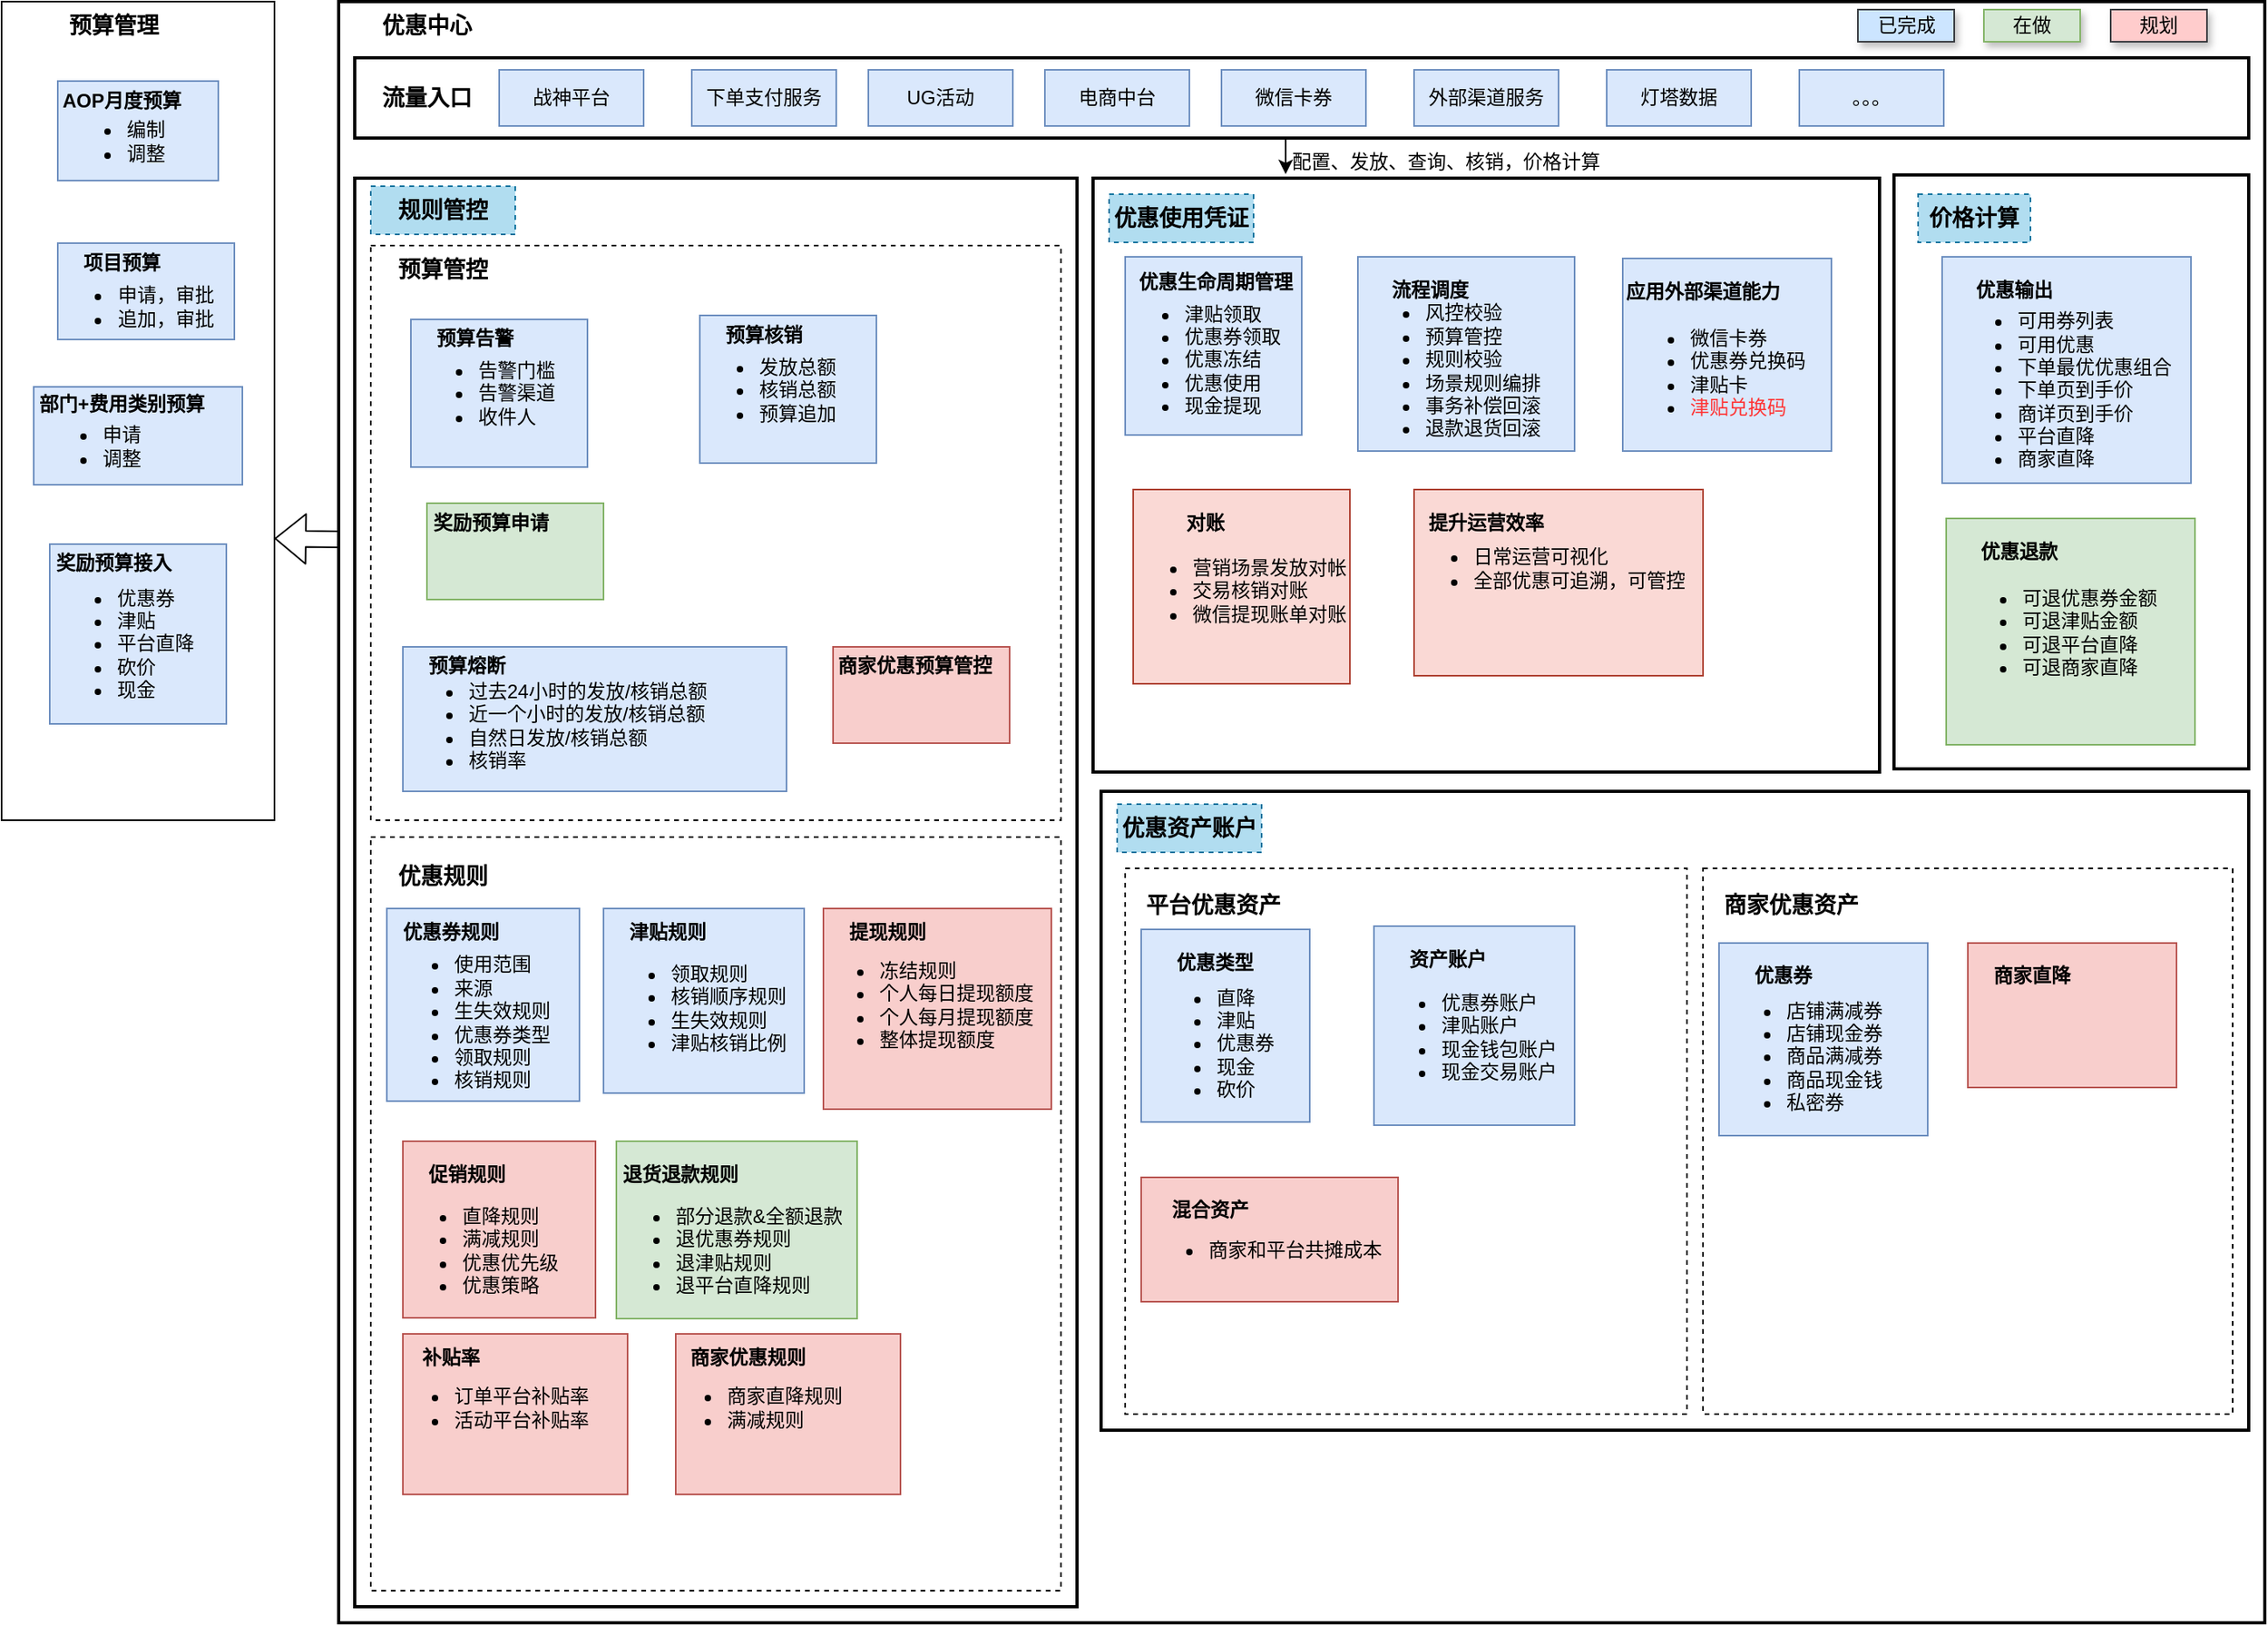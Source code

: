 <mxfile version="14.9.1" type="github" pages="10">
  <diagram id="0gMku5sTp0iM9H06Dtuo" name="优惠中心业务架构">
    <mxGraphModel dx="2071" dy="759" grid="1" gridSize="10" guides="1" tooltips="1" connect="1" arrows="1" fold="1" page="1" pageScale="1" pageWidth="827" pageHeight="1169" math="0" shadow="0">
      <root>
        <mxCell id="0" />
        <mxCell id="1" parent="0" />
        <mxCell id="VTFLsFU-b_0BiPh-adE--1" value="" style="rounded=0;whiteSpace=wrap;html=1;" parent="1" vertex="1">
          <mxGeometry x="-90" y="80" width="170" height="510" as="geometry" />
        </mxCell>
        <mxCell id="jgpEuyPaL84JSYdbX6UQ-162" value="" style="rounded=0;whiteSpace=wrap;html=1;strokeWidth=2;" parent="1" vertex="1">
          <mxGeometry x="120" y="80" width="1200" height="1010" as="geometry" />
        </mxCell>
        <mxCell id="jgpEuyPaL84JSYdbX6UQ-123" value="" style="rounded=0;whiteSpace=wrap;html=1;strokeWidth=2;" parent="1" vertex="1">
          <mxGeometry x="595" y="572" width="715" height="398" as="geometry" />
        </mxCell>
        <mxCell id="jgpEuyPaL84JSYdbX6UQ-146" value="" style="rounded=0;whiteSpace=wrap;html=1;dashed=1;" parent="1" vertex="1">
          <mxGeometry x="970" y="620" width="330" height="340" as="geometry" />
        </mxCell>
        <mxCell id="jgpEuyPaL84JSYdbX6UQ-142" value="" style="rounded=0;whiteSpace=wrap;html=1;dashed=1;" parent="1" vertex="1">
          <mxGeometry x="610" y="620" width="350" height="340" as="geometry" />
        </mxCell>
        <mxCell id="jgpEuyPaL84JSYdbX6UQ-121" value="" style="rounded=0;whiteSpace=wrap;html=1;strokeWidth=2;" parent="1" vertex="1">
          <mxGeometry x="130" y="190" width="450" height="890" as="geometry" />
        </mxCell>
        <mxCell id="jgpEuyPaL84JSYdbX6UQ-136" value="" style="rounded=0;whiteSpace=wrap;html=1;dashed=1;strokeWidth=1;" parent="1" vertex="1">
          <mxGeometry x="140" y="600.5" width="430" height="469.5" as="geometry" />
        </mxCell>
        <mxCell id="jgpEuyPaL84JSYdbX6UQ-137" value="" style="rounded=0;whiteSpace=wrap;html=1;fillColor=#dae8fc;strokeColor=#6c8ebf;" parent="1" vertex="1">
          <mxGeometry x="428" y="645" width="125" height="110" as="geometry" />
        </mxCell>
        <mxCell id="jgpEuyPaL84JSYdbX6UQ-52" value="" style="rounded=0;whiteSpace=wrap;html=1;strokeWidth=2;" parent="1" vertex="1">
          <mxGeometry x="590" y="190" width="490" height="370" as="geometry" />
        </mxCell>
        <mxCell id="jgpEuyPaL84JSYdbX6UQ-4" value="" style="rounded=0;whiteSpace=wrap;html=1;strokeWidth=2;" parent="1" vertex="1">
          <mxGeometry x="130" y="115" width="1180" height="50" as="geometry" />
        </mxCell>
        <mxCell id="jgpEuyPaL84JSYdbX6UQ-7" value="&lt;font style=&quot;font-size: 14px&quot;&gt;&lt;b&gt;流量入口&lt;/b&gt;&lt;/font&gt;" style="text;html=1;strokeColor=none;fillColor=none;align=center;verticalAlign=middle;whiteSpace=wrap;rounded=0;dashed=1;" parent="1" vertex="1">
          <mxGeometry x="140" y="125" width="70" height="30" as="geometry" />
        </mxCell>
        <mxCell id="jgpEuyPaL84JSYdbX6UQ-8" value="战神平台" style="rounded=0;whiteSpace=wrap;html=1;fillColor=#dae8fc;strokeColor=#6c8ebf;" parent="1" vertex="1">
          <mxGeometry x="220" y="122.5" width="90" height="35" as="geometry" />
        </mxCell>
        <mxCell id="jgpEuyPaL84JSYdbX6UQ-9" value="下单支付服务" style="rounded=0;whiteSpace=wrap;html=1;fillColor=#dae8fc;strokeColor=#6c8ebf;" parent="1" vertex="1">
          <mxGeometry x="340" y="122.5" width="90" height="35" as="geometry" />
        </mxCell>
        <mxCell id="jgpEuyPaL84JSYdbX6UQ-10" value="UG活动" style="rounded=0;whiteSpace=wrap;html=1;fillColor=#dae8fc;strokeColor=#6c8ebf;" parent="1" vertex="1">
          <mxGeometry x="450" y="122.5" width="90" height="35" as="geometry" />
        </mxCell>
        <mxCell id="jgpEuyPaL84JSYdbX6UQ-11" value="电商中台" style="rounded=0;whiteSpace=wrap;html=1;fillColor=#dae8fc;strokeColor=#6c8ebf;" parent="1" vertex="1">
          <mxGeometry x="560" y="122.5" width="90" height="35" as="geometry" />
        </mxCell>
        <mxCell id="jgpEuyPaL84JSYdbX6UQ-12" value="微信卡券" style="rounded=0;whiteSpace=wrap;html=1;fillColor=#dae8fc;strokeColor=#6c8ebf;" parent="1" vertex="1">
          <mxGeometry x="670" y="122.5" width="90" height="35" as="geometry" />
        </mxCell>
        <mxCell id="jgpEuyPaL84JSYdbX6UQ-13" value="外部渠道服务" style="rounded=0;whiteSpace=wrap;html=1;fillColor=#dae8fc;strokeColor=#6c8ebf;" parent="1" vertex="1">
          <mxGeometry x="790" y="122.5" width="90" height="35" as="geometry" />
        </mxCell>
        <mxCell id="jgpEuyPaL84JSYdbX6UQ-14" value="灯塔数据" style="rounded=0;whiteSpace=wrap;html=1;fillColor=#dae8fc;strokeColor=#6c8ebf;" parent="1" vertex="1">
          <mxGeometry x="910" y="122.5" width="90" height="35" as="geometry" />
        </mxCell>
        <mxCell id="jgpEuyPaL84JSYdbX6UQ-15" value="。。。" style="rounded=0;whiteSpace=wrap;html=1;fillColor=#dae8fc;strokeColor=#6c8ebf;" parent="1" vertex="1">
          <mxGeometry x="1030" y="122.5" width="90" height="35" as="geometry" />
        </mxCell>
        <mxCell id="jgpEuyPaL84JSYdbX6UQ-17" value="" style="rounded=0;whiteSpace=wrap;html=1;dashed=1;strokeWidth=1;" parent="1" vertex="1">
          <mxGeometry x="140" y="232" width="430" height="358" as="geometry" />
        </mxCell>
        <mxCell id="jgpEuyPaL84JSYdbX6UQ-18" value="" style="rounded=0;whiteSpace=wrap;html=1;strokeWidth=2;" parent="1" vertex="1">
          <mxGeometry x="1089" y="188" width="221" height="370" as="geometry" />
        </mxCell>
        <mxCell id="jgpEuyPaL84JSYdbX6UQ-20" value="&lt;font style=&quot;font-size: 14px&quot;&gt;&lt;b&gt;预算管控&lt;/b&gt;&lt;/font&gt;" style="text;html=1;strokeColor=none;fillColor=none;align=center;verticalAlign=middle;whiteSpace=wrap;rounded=0;dashed=1;" parent="1" vertex="1">
          <mxGeometry x="150" y="232" width="70" height="30" as="geometry" />
        </mxCell>
        <mxCell id="jgpEuyPaL84JSYdbX6UQ-21" value="&lt;font style=&quot;font-size: 14px&quot;&gt;&lt;b&gt;优惠使用凭证&lt;/b&gt;&lt;/font&gt;" style="text;html=1;align=center;verticalAlign=middle;whiteSpace=wrap;rounded=0;dashed=1;fillColor=#b1ddf0;strokeColor=#10739e;" parent="1" vertex="1">
          <mxGeometry x="600" y="200" width="90" height="30" as="geometry" />
        </mxCell>
        <mxCell id="jgpEuyPaL84JSYdbX6UQ-22" value="&lt;font style=&quot;font-size: 14px&quot;&gt;&lt;b&gt;价格计算&lt;/b&gt;&lt;/font&gt;" style="text;html=1;align=center;verticalAlign=middle;whiteSpace=wrap;rounded=0;dashed=1;fillColor=#b1ddf0;strokeColor=#10739e;" parent="1" vertex="1">
          <mxGeometry x="1104" y="200" width="70" height="30" as="geometry" />
        </mxCell>
        <mxCell id="jgpEuyPaL84JSYdbX6UQ-24" value="&lt;span style=&quot;font-size: 14px&quot;&gt;&lt;b&gt;平台优惠资产&lt;/b&gt;&lt;/span&gt;" style="text;html=1;strokeColor=none;fillColor=none;align=center;verticalAlign=middle;whiteSpace=wrap;rounded=0;dashed=1;" parent="1" vertex="1">
          <mxGeometry x="620" y="628" width="90" height="30" as="geometry" />
        </mxCell>
        <mxCell id="jgpEuyPaL84JSYdbX6UQ-28" value="" style="rounded=0;whiteSpace=wrap;html=1;fillColor=#dae8fc;strokeColor=#6c8ebf;" parent="1" vertex="1">
          <mxGeometry x="-55" y="129.5" width="100" height="62" as="geometry" />
        </mxCell>
        <mxCell id="jgpEuyPaL84JSYdbX6UQ-29" value="&lt;b&gt;AOP月度预算&lt;/b&gt;" style="text;html=1;strokeColor=none;fillColor=none;align=center;verticalAlign=middle;whiteSpace=wrap;rounded=0;" parent="1" vertex="1">
          <mxGeometry x="-55" y="131.5" width="80" height="20" as="geometry" />
        </mxCell>
        <mxCell id="jgpEuyPaL84JSYdbX6UQ-30" value="&lt;ul&gt;&lt;li&gt;编制&lt;/li&gt;&lt;li&gt;调整&lt;/li&gt;&lt;/ul&gt;" style="text;html=1;strokeColor=none;fillColor=none;align=center;verticalAlign=middle;whiteSpace=wrap;rounded=0;" parent="1" vertex="1">
          <mxGeometry x="-55" y="151.5" width="70" height="30" as="geometry" />
        </mxCell>
        <mxCell id="jgpEuyPaL84JSYdbX6UQ-32" value="" style="rounded=0;whiteSpace=wrap;html=1;fillColor=#dae8fc;strokeColor=#6c8ebf;" parent="1" vertex="1">
          <mxGeometry x="-55" y="230.5" width="110" height="60" as="geometry" />
        </mxCell>
        <mxCell id="jgpEuyPaL84JSYdbX6UQ-33" value="&lt;b&gt;项目预算&lt;/b&gt;" style="text;html=1;strokeColor=none;fillColor=none;align=center;verticalAlign=middle;whiteSpace=wrap;rounded=0;" parent="1" vertex="1">
          <mxGeometry x="-55" y="232.5" width="80" height="20" as="geometry" />
        </mxCell>
        <mxCell id="jgpEuyPaL84JSYdbX6UQ-34" value="&lt;ul&gt;&lt;li&gt;申请，审批&lt;/li&gt;&lt;li&gt;追加，审批&lt;/li&gt;&lt;/ul&gt;" style="text;html=1;strokeColor=none;fillColor=none;align=center;verticalAlign=middle;whiteSpace=wrap;rounded=0;" parent="1" vertex="1">
          <mxGeometry x="-65" y="252.5" width="115" height="35" as="geometry" />
        </mxCell>
        <mxCell id="jgpEuyPaL84JSYdbX6UQ-35" value="" style="rounded=0;whiteSpace=wrap;html=1;fillColor=#dae8fc;strokeColor=#6c8ebf;" parent="1" vertex="1">
          <mxGeometry x="-70" y="320" width="130" height="61" as="geometry" />
        </mxCell>
        <mxCell id="jgpEuyPaL84JSYdbX6UQ-36" value="&lt;b&gt;部门+费用类别预算&lt;/b&gt;" style="text;html=1;strokeColor=none;fillColor=none;align=center;verticalAlign=middle;whiteSpace=wrap;rounded=0;" parent="1" vertex="1">
          <mxGeometry x="-70" y="322" width="110" height="18" as="geometry" />
        </mxCell>
        <mxCell id="jgpEuyPaL84JSYdbX6UQ-37" value="&lt;ul&gt;&lt;li&gt;申请&lt;/li&gt;&lt;li&gt;调整&lt;/li&gt;&lt;/ul&gt;" style="text;html=1;strokeColor=none;fillColor=none;align=center;verticalAlign=middle;whiteSpace=wrap;rounded=0;" parent="1" vertex="1">
          <mxGeometry x="-70" y="342" width="70" height="30" as="geometry" />
        </mxCell>
        <mxCell id="jgpEuyPaL84JSYdbX6UQ-40" value="" style="rounded=0;whiteSpace=wrap;html=1;fillColor=#dae8fc;strokeColor=#6c8ebf;" parent="1" vertex="1">
          <mxGeometry x="-60" y="418" width="110" height="112" as="geometry" />
        </mxCell>
        <mxCell id="jgpEuyPaL84JSYdbX6UQ-41" value="&lt;b&gt;奖励预算接入&lt;/b&gt;" style="text;html=1;strokeColor=none;fillColor=none;align=center;verticalAlign=middle;whiteSpace=wrap;rounded=0;" parent="1" vertex="1">
          <mxGeometry x="-60" y="420" width="80" height="20" as="geometry" />
        </mxCell>
        <mxCell id="jgpEuyPaL84JSYdbX6UQ-42" value="&lt;ul&gt;&lt;li&gt;优惠券&lt;/li&gt;&lt;li&gt;津贴&lt;/li&gt;&lt;li&gt;平台直降&lt;/li&gt;&lt;li&gt;砍价&lt;/li&gt;&lt;li&gt;现金&lt;/li&gt;&lt;/ul&gt;" style="text;html=1;strokeColor=none;fillColor=none;align=left;verticalAlign=middle;whiteSpace=wrap;rounded=0;" parent="1" vertex="1">
          <mxGeometry x="-60" y="450" width="120" height="60" as="geometry" />
        </mxCell>
        <mxCell id="jgpEuyPaL84JSYdbX6UQ-43" value="" style="rounded=0;whiteSpace=wrap;html=1;fillColor=#dae8fc;strokeColor=#6c8ebf;" parent="1" vertex="1">
          <mxGeometry x="345" y="275.5" width="110" height="92" as="geometry" />
        </mxCell>
        <mxCell id="jgpEuyPaL84JSYdbX6UQ-44" value="&lt;b&gt;预算核销&lt;/b&gt;" style="text;html=1;strokeColor=none;fillColor=none;align=center;verticalAlign=middle;whiteSpace=wrap;rounded=0;" parent="1" vertex="1">
          <mxGeometry x="345" y="277.5" width="80" height="20" as="geometry" />
        </mxCell>
        <mxCell id="jgpEuyPaL84JSYdbX6UQ-45" value="&lt;ul&gt;&lt;li&gt;发放总额&lt;/li&gt;&lt;li&gt;核销总额&lt;/li&gt;&lt;li&gt;预算追加&lt;/li&gt;&lt;/ul&gt;" style="text;html=1;strokeColor=none;fillColor=none;align=left;verticalAlign=middle;whiteSpace=wrap;rounded=0;" parent="1" vertex="1">
          <mxGeometry x="340" y="291.5" width="120" height="60" as="geometry" />
        </mxCell>
        <mxCell id="jgpEuyPaL84JSYdbX6UQ-46" value="" style="rounded=0;whiteSpace=wrap;html=1;fillColor=#dae8fc;strokeColor=#6c8ebf;" parent="1" vertex="1">
          <mxGeometry x="165" y="278" width="110" height="92" as="geometry" />
        </mxCell>
        <mxCell id="jgpEuyPaL84JSYdbX6UQ-47" value="&lt;b&gt;预算告警&lt;/b&gt;" style="text;html=1;strokeColor=none;fillColor=none;align=center;verticalAlign=middle;whiteSpace=wrap;rounded=0;" parent="1" vertex="1">
          <mxGeometry x="165" y="280" width="80" height="20" as="geometry" />
        </mxCell>
        <mxCell id="jgpEuyPaL84JSYdbX6UQ-48" value="&lt;ul&gt;&lt;li&gt;告警门槛&lt;/li&gt;&lt;li&gt;告警渠道&lt;/li&gt;&lt;li&gt;收件人&lt;/li&gt;&lt;/ul&gt;" style="text;html=1;strokeColor=none;fillColor=none;align=left;verticalAlign=middle;whiteSpace=wrap;rounded=0;" parent="1" vertex="1">
          <mxGeometry x="165" y="294" width="120" height="60" as="geometry" />
        </mxCell>
        <mxCell id="jgpEuyPaL84JSYdbX6UQ-49" value="" style="rounded=0;whiteSpace=wrap;html=1;fillColor=#dae8fc;strokeColor=#6c8ebf;" parent="1" vertex="1">
          <mxGeometry x="160" y="482" width="239" height="90" as="geometry" />
        </mxCell>
        <mxCell id="jgpEuyPaL84JSYdbX6UQ-50" value="&lt;b&gt;预算熔断&lt;/b&gt;" style="text;html=1;strokeColor=none;fillColor=none;align=center;verticalAlign=middle;whiteSpace=wrap;rounded=0;" parent="1" vertex="1">
          <mxGeometry x="160" y="484" width="80" height="20" as="geometry" />
        </mxCell>
        <mxCell id="jgpEuyPaL84JSYdbX6UQ-51" value="&lt;ul&gt;&lt;li&gt;过去24小时的发放/核销总额&lt;/li&gt;&lt;li&gt;近一个小时的发放/核销总额&lt;/li&gt;&lt;li&gt;自然日发放/核销总额&lt;/li&gt;&lt;li&gt;核销率&lt;/li&gt;&lt;/ul&gt;" style="text;html=1;strokeColor=none;fillColor=none;align=left;verticalAlign=middle;whiteSpace=wrap;rounded=0;" parent="1" vertex="1">
          <mxGeometry x="159" y="504" width="199" height="54" as="geometry" />
        </mxCell>
        <mxCell id="jgpEuyPaL84JSYdbX6UQ-53" value="" style="rounded=0;whiteSpace=wrap;html=1;fillColor=#dae8fc;strokeColor=#6c8ebf;" parent="1" vertex="1">
          <mxGeometry x="610" y="239" width="110" height="111" as="geometry" />
        </mxCell>
        <mxCell id="jgpEuyPaL84JSYdbX6UQ-54" value="&lt;b&gt;优惠生命周期管理&lt;/b&gt;" style="text;html=1;strokeColor=none;fillColor=none;align=center;verticalAlign=middle;whiteSpace=wrap;rounded=0;" parent="1" vertex="1">
          <mxGeometry x="613.5" y="245" width="105" height="20" as="geometry" />
        </mxCell>
        <mxCell id="jgpEuyPaL84JSYdbX6UQ-55" value="&lt;ul&gt;&lt;li&gt;津贴领取&lt;/li&gt;&lt;li&gt;优惠券领取&lt;/li&gt;&lt;li&gt;优惠冻结&lt;/li&gt;&lt;li&gt;优惠使用&lt;/li&gt;&lt;li&gt;现金提现&lt;/li&gt;&lt;/ul&gt;" style="text;html=1;strokeColor=none;fillColor=none;align=left;verticalAlign=middle;whiteSpace=wrap;rounded=0;" parent="1" vertex="1">
          <mxGeometry x="605" y="273" width="120" height="60" as="geometry" />
        </mxCell>
        <mxCell id="jgpEuyPaL84JSYdbX6UQ-56" value="" style="rounded=0;whiteSpace=wrap;html=1;fillColor=#dae8fc;strokeColor=#6c8ebf;" parent="1" vertex="1">
          <mxGeometry x="755" y="239" width="135" height="121" as="geometry" />
        </mxCell>
        <mxCell id="jgpEuyPaL84JSYdbX6UQ-57" value="&lt;b&gt;流程调度&lt;/b&gt;" style="text;html=1;strokeColor=none;fillColor=none;align=center;verticalAlign=middle;whiteSpace=wrap;rounded=0;" parent="1" vertex="1">
          <mxGeometry x="760" y="249.5" width="80" height="20" as="geometry" />
        </mxCell>
        <mxCell id="jgpEuyPaL84JSYdbX6UQ-58" value="&lt;ul&gt;&lt;li&gt;风控校验&lt;/li&gt;&lt;li&gt;预算管控&lt;/li&gt;&lt;li&gt;规则校验&lt;/li&gt;&lt;li&gt;场景规则编排&lt;/li&gt;&lt;li&gt;事务补偿回滚&lt;/li&gt;&lt;li&gt;退款退货回滚&lt;/li&gt;&lt;/ul&gt;" style="text;html=1;strokeColor=none;fillColor=none;align=left;verticalAlign=middle;whiteSpace=wrap;rounded=0;" parent="1" vertex="1">
          <mxGeometry x="755" y="279.5" width="120" height="60" as="geometry" />
        </mxCell>
        <mxCell id="jgpEuyPaL84JSYdbX6UQ-59" value="" style="rounded=0;whiteSpace=wrap;html=1;fillColor=#dae8fc;strokeColor=#6c8ebf;" parent="1" vertex="1">
          <mxGeometry x="1119" y="239" width="155" height="141" as="geometry" />
        </mxCell>
        <mxCell id="jgpEuyPaL84JSYdbX6UQ-60" value="&lt;b&gt;优惠输出&lt;/b&gt;" style="text;html=1;strokeColor=none;fillColor=none;align=center;verticalAlign=middle;whiteSpace=wrap;rounded=0;" parent="1" vertex="1">
          <mxGeometry x="1124" y="249.5" width="80" height="20" as="geometry" />
        </mxCell>
        <mxCell id="jgpEuyPaL84JSYdbX6UQ-61" value="&lt;ul&gt;&lt;li&gt;可用券列表&lt;/li&gt;&lt;li&gt;可用优惠&lt;/li&gt;&lt;li&gt;下单最优优惠组合&lt;/li&gt;&lt;li&gt;下单页到手价&lt;/li&gt;&lt;li&gt;商详页到手价&lt;/li&gt;&lt;li&gt;平台直降&lt;/li&gt;&lt;li&gt;商家直降&lt;/li&gt;&lt;/ul&gt;" style="text;html=1;strokeColor=none;fillColor=none;align=left;verticalAlign=middle;whiteSpace=wrap;rounded=0;" parent="1" vertex="1">
          <mxGeometry x="1124" y="273" width="160" height="97" as="geometry" />
        </mxCell>
        <mxCell id="jgpEuyPaL84JSYdbX6UQ-62" value="" style="rounded=0;whiteSpace=wrap;html=1;fillColor=#f8cecc;strokeColor=#b85450;" parent="1" vertex="1">
          <mxGeometry x="160" y="910" width="140" height="100" as="geometry" />
        </mxCell>
        <mxCell id="jgpEuyPaL84JSYdbX6UQ-63" value="&lt;b&gt;补贴率&lt;/b&gt;" style="text;html=1;strokeColor=none;fillColor=none;align=center;verticalAlign=middle;whiteSpace=wrap;rounded=0;" parent="1" vertex="1">
          <mxGeometry x="150" y="915" width="80" height="20" as="geometry" />
        </mxCell>
        <mxCell id="jgpEuyPaL84JSYdbX6UQ-64" value="&lt;ul&gt;&lt;li&gt;订单平台补贴率&lt;/li&gt;&lt;li&gt;活动平台补贴率&lt;/li&gt;&lt;/ul&gt;" style="text;html=1;strokeColor=none;fillColor=none;align=left;verticalAlign=middle;whiteSpace=wrap;rounded=0;" parent="1" vertex="1">
          <mxGeometry x="150" y="934" width="130" height="44" as="geometry" />
        </mxCell>
        <mxCell id="jgpEuyPaL84JSYdbX6UQ-66" value="" style="rounded=0;whiteSpace=wrap;html=1;fillColor=#d5e8d4;strokeColor=#82b366;" parent="1" vertex="1">
          <mxGeometry x="1121.5" y="402" width="155" height="141" as="geometry" />
        </mxCell>
        <mxCell id="jgpEuyPaL84JSYdbX6UQ-67" value="&lt;b&gt;优惠退款&lt;/b&gt;" style="text;html=1;strokeColor=none;fillColor=none;align=center;verticalAlign=middle;whiteSpace=wrap;rounded=0;" parent="1" vertex="1">
          <mxGeometry x="1126.5" y="412.5" width="80" height="20" as="geometry" />
        </mxCell>
        <mxCell id="jgpEuyPaL84JSYdbX6UQ-68" value="&lt;ul&gt;&lt;li&gt;可退优惠券金额&lt;/li&gt;&lt;li&gt;可退津贴金额&lt;/li&gt;&lt;li&gt;可退平台直降&lt;/li&gt;&lt;li&gt;可退商家直降&lt;/li&gt;&lt;/ul&gt;" style="text;html=1;align=left;verticalAlign=middle;whiteSpace=wrap;rounded=0;" parent="1" vertex="1">
          <mxGeometry x="1126.5" y="432" width="160" height="81" as="geometry" />
        </mxCell>
        <mxCell id="jgpEuyPaL84JSYdbX6UQ-71" value="" style="rounded=0;whiteSpace=wrap;html=1;fillColor=#dae8fc;strokeColor=#6c8ebf;" parent="1" vertex="1">
          <mxGeometry x="620" y="658" width="105" height="120" as="geometry" />
        </mxCell>
        <mxCell id="jgpEuyPaL84JSYdbX6UQ-72" value="&lt;b&gt;优惠类型&lt;/b&gt;" style="text;html=1;strokeColor=none;fillColor=none;align=center;verticalAlign=middle;whiteSpace=wrap;rounded=0;" parent="1" vertex="1">
          <mxGeometry x="625" y="668.5" width="82" height="20.5" as="geometry" />
        </mxCell>
        <mxCell id="jgpEuyPaL84JSYdbX6UQ-73" value="&lt;ul&gt;&lt;li&gt;直降&lt;/li&gt;&lt;li&gt;津贴&lt;/li&gt;&lt;li&gt;优惠券&lt;/li&gt;&lt;li&gt;现金&lt;/li&gt;&lt;li&gt;砍价&lt;/li&gt;&lt;/ul&gt;" style="text;html=1;strokeColor=none;fillColor=none;align=left;verticalAlign=middle;whiteSpace=wrap;rounded=0;" parent="1" vertex="1">
          <mxGeometry x="625" y="688" width="160" height="81" as="geometry" />
        </mxCell>
        <mxCell id="jgpEuyPaL84JSYdbX6UQ-74" value="" style="rounded=0;whiteSpace=wrap;html=1;fillColor=#dae8fc;strokeColor=#6c8ebf;" parent="1" vertex="1">
          <mxGeometry x="150" y="645" width="120" height="120" as="geometry" />
        </mxCell>
        <mxCell id="jgpEuyPaL84JSYdbX6UQ-75" value="&lt;b&gt;优惠券规则&lt;/b&gt;" style="text;html=1;strokeColor=none;fillColor=none;align=center;verticalAlign=middle;whiteSpace=wrap;rounded=0;" parent="1" vertex="1">
          <mxGeometry x="150" y="649.5" width="80" height="20" as="geometry" />
        </mxCell>
        <mxCell id="jgpEuyPaL84JSYdbX6UQ-76" value="&lt;ul&gt;&lt;li&gt;使用范围&lt;/li&gt;&lt;li&gt;来源&lt;/li&gt;&lt;li&gt;生失效规则&lt;/li&gt;&lt;li&gt;优惠券类型&lt;/li&gt;&lt;li&gt;领取规则&lt;/li&gt;&lt;li&gt;核销规则&lt;/li&gt;&lt;/ul&gt;" style="text;html=1;strokeColor=none;fillColor=none;align=left;verticalAlign=middle;whiteSpace=wrap;rounded=0;" parent="1" vertex="1">
          <mxGeometry x="150" y="675.5" width="160" height="81" as="geometry" />
        </mxCell>
        <mxCell id="jgpEuyPaL84JSYdbX6UQ-82" value="" style="rounded=0;whiteSpace=wrap;html=1;fillColor=#dae8fc;strokeColor=#6c8ebf;" parent="1" vertex="1">
          <mxGeometry x="920" y="240" width="130" height="120" as="geometry" />
        </mxCell>
        <mxCell id="jgpEuyPaL84JSYdbX6UQ-83" value="&lt;b&gt;应用外部渠道能力&lt;/b&gt;" style="text;html=1;strokeColor=none;fillColor=none;align=center;verticalAlign=middle;whiteSpace=wrap;rounded=0;" parent="1" vertex="1">
          <mxGeometry x="920" y="250.5" width="100" height="20" as="geometry" />
        </mxCell>
        <mxCell id="jgpEuyPaL84JSYdbX6UQ-84" value="&lt;ul&gt;&lt;li&gt;微信卡券&lt;/li&gt;&lt;li&gt;优惠券兑换码&lt;/li&gt;&lt;li&gt;津贴卡&lt;/li&gt;&lt;li&gt;&lt;font color=&quot;#ff3333&quot;&gt;津贴兑换码&lt;/font&gt;&lt;/li&gt;&lt;/ul&gt;" style="text;html=1;strokeColor=none;fillColor=none;align=left;verticalAlign=middle;whiteSpace=wrap;rounded=0;" parent="1" vertex="1">
          <mxGeometry x="920" y="270" width="160" height="81" as="geometry" />
        </mxCell>
        <mxCell id="jgpEuyPaL84JSYdbX6UQ-94" value="" style="rounded=0;whiteSpace=wrap;html=1;fillColor=#dae8fc;strokeColor=#6c8ebf;" parent="1" vertex="1">
          <mxGeometry x="980" y="666.5" width="130" height="120" as="geometry" />
        </mxCell>
        <mxCell id="jgpEuyPaL84JSYdbX6UQ-95" value="&lt;ul&gt;&lt;li&gt;店铺满减券&lt;/li&gt;&lt;li&gt;店铺现金券&lt;/li&gt;&lt;li&gt;商品满减券&lt;/li&gt;&lt;li&gt;商品现金钱&lt;/li&gt;&lt;li&gt;私密券&lt;/li&gt;&lt;/ul&gt;" style="text;html=1;strokeColor=none;fillColor=none;align=left;verticalAlign=middle;whiteSpace=wrap;rounded=0;" parent="1" vertex="1">
          <mxGeometry x="980" y="696.5" width="160" height="81" as="geometry" />
        </mxCell>
        <mxCell id="jgpEuyPaL84JSYdbX6UQ-96" value="&lt;b&gt;优惠券&lt;/b&gt;" style="text;html=1;strokeColor=none;fillColor=none;align=center;verticalAlign=middle;whiteSpace=wrap;rounded=0;" parent="1" vertex="1">
          <mxGeometry x="980" y="676.5" width="80" height="20" as="geometry" />
        </mxCell>
        <mxCell id="jgpEuyPaL84JSYdbX6UQ-97" value="" style="rounded=0;whiteSpace=wrap;html=1;fillColor=#f8cecc;strokeColor=#b85450;" parent="1" vertex="1">
          <mxGeometry x="1135" y="666.5" width="130" height="90" as="geometry" />
        </mxCell>
        <mxCell id="jgpEuyPaL84JSYdbX6UQ-99" value="&lt;b&gt;商家直降&lt;/b&gt;" style="text;html=1;strokeColor=none;fillColor=none;align=center;verticalAlign=middle;whiteSpace=wrap;rounded=0;" parent="1" vertex="1">
          <mxGeometry x="1135" y="676.5" width="80" height="20" as="geometry" />
        </mxCell>
        <mxCell id="jgpEuyPaL84JSYdbX6UQ-102" value="&lt;font style=&quot;font-size: 14px&quot;&gt;&lt;b&gt;优惠中心&lt;/b&gt;&lt;/font&gt;" style="text;html=1;strokeColor=none;fillColor=none;align=center;verticalAlign=middle;whiteSpace=wrap;rounded=0;dashed=1;" parent="1" vertex="1">
          <mxGeometry x="140" y="80" width="70" height="30" as="geometry" />
        </mxCell>
        <mxCell id="jgpEuyPaL84JSYdbX6UQ-106" value="配置、发放、查询、核销，价格计算" style="text;html=1;strokeColor=none;fillColor=none;align=center;verticalAlign=middle;whiteSpace=wrap;rounded=0;dashed=1;" parent="1" vertex="1">
          <mxGeometry x="710" y="165" width="200" height="30" as="geometry" />
        </mxCell>
        <mxCell id="jgpEuyPaL84JSYdbX6UQ-113" style="edgeStyle=none;rounded=0;orthogonalLoop=1;jettySize=auto;html=1;exitX=0;exitY=0;exitDx=0;exitDy=0;entryX=0;entryY=0.75;entryDx=0;entryDy=0;" parent="1" source="jgpEuyPaL84JSYdbX6UQ-106" target="jgpEuyPaL84JSYdbX6UQ-106" edge="1">
          <mxGeometry relative="1" as="geometry" />
        </mxCell>
        <mxCell id="jgpEuyPaL84JSYdbX6UQ-115" style="edgeStyle=none;rounded=0;orthogonalLoop=1;jettySize=auto;html=1;exitX=0.5;exitY=1;exitDx=0;exitDy=0;" parent="1" edge="1">
          <mxGeometry relative="1" as="geometry">
            <mxPoint x="580" y="431" as="sourcePoint" />
            <mxPoint x="580" y="431" as="targetPoint" />
          </mxGeometry>
        </mxCell>
        <mxCell id="jgpEuyPaL84JSYdbX6UQ-119" value="" style="rounded=0;whiteSpace=wrap;html=1;fillColor=#f8cecc;strokeColor=#b85450;" parent="1" vertex="1">
          <mxGeometry x="620" y="812.5" width="160" height="77.5" as="geometry" />
        </mxCell>
        <mxCell id="jgpEuyPaL84JSYdbX6UQ-120" value="&lt;b&gt;混合资产&lt;/b&gt;" style="text;html=1;strokeColor=none;fillColor=none;align=center;verticalAlign=middle;whiteSpace=wrap;rounded=0;" parent="1" vertex="1">
          <mxGeometry x="622.5" y="822.5" width="80" height="20" as="geometry" />
        </mxCell>
        <mxCell id="jgpEuyPaL84JSYdbX6UQ-124" value="&lt;span style=&quot;font-size: 14px&quot;&gt;&lt;b&gt;优惠规则&lt;/b&gt;&lt;/span&gt;" style="text;html=1;strokeColor=none;fillColor=none;align=center;verticalAlign=middle;whiteSpace=wrap;rounded=0;dashed=1;" parent="1" vertex="1">
          <mxGeometry x="150" y="610" width="70" height="30" as="geometry" />
        </mxCell>
        <mxCell id="jgpEuyPaL84JSYdbX6UQ-125" value="" style="rounded=0;whiteSpace=wrap;html=1;fillColor=#dae8fc;strokeColor=#6c8ebf;" parent="1" vertex="1">
          <mxGeometry x="285" y="645" width="125" height="115" as="geometry" />
        </mxCell>
        <mxCell id="jgpEuyPaL84JSYdbX6UQ-126" value="&lt;b&gt;津贴规则&lt;/b&gt;" style="text;html=1;strokeColor=none;fillColor=none;align=center;verticalAlign=middle;whiteSpace=wrap;rounded=0;" parent="1" vertex="1">
          <mxGeometry x="285" y="649.5" width="80" height="20" as="geometry" />
        </mxCell>
        <mxCell id="jgpEuyPaL84JSYdbX6UQ-127" value="&lt;ul&gt;&lt;li&gt;领取规则&lt;/li&gt;&lt;li&gt;核销顺序规则&lt;/li&gt;&lt;li&gt;生失效规则&lt;/li&gt;&lt;li&gt;津贴核销比例&lt;/li&gt;&lt;/ul&gt;" style="text;html=1;strokeColor=none;fillColor=none;align=left;verticalAlign=middle;whiteSpace=wrap;rounded=0;" parent="1" vertex="1">
          <mxGeometry x="285" y="664.5" width="115" height="85" as="geometry" />
        </mxCell>
        <mxCell id="jgpEuyPaL84JSYdbX6UQ-129" value="" style="rounded=0;whiteSpace=wrap;html=1;fillColor=#f8cecc;strokeColor=#b85450;" parent="1" vertex="1">
          <mxGeometry x="160" y="790" width="120" height="110" as="geometry" />
        </mxCell>
        <mxCell id="jgpEuyPaL84JSYdbX6UQ-131" value="&lt;b&gt;促销规则&lt;/b&gt;" style="text;html=1;strokeColor=none;fillColor=none;align=center;verticalAlign=middle;whiteSpace=wrap;rounded=0;" parent="1" vertex="1">
          <mxGeometry x="160" y="800.5" width="80" height="20" as="geometry" />
        </mxCell>
        <mxCell id="jgpEuyPaL84JSYdbX6UQ-132" value="&lt;ul&gt;&lt;li&gt;直降规则&lt;/li&gt;&lt;li&gt;满减规则&lt;/li&gt;&lt;li&gt;优惠优先级&lt;/li&gt;&lt;li&gt;优惠策略&lt;/li&gt;&lt;/ul&gt;" style="text;html=1;strokeColor=none;fillColor=none;align=left;verticalAlign=middle;whiteSpace=wrap;rounded=0;" parent="1" vertex="1">
          <mxGeometry x="155" y="815" width="115" height="85" as="geometry" />
        </mxCell>
        <mxCell id="jgpEuyPaL84JSYdbX6UQ-133" value="" style="rounded=0;whiteSpace=wrap;html=1;fillColor=#d5e8d4;strokeColor=#82b366;" parent="1" vertex="1">
          <mxGeometry x="293" y="790" width="150" height="110.5" as="geometry" />
        </mxCell>
        <mxCell id="jgpEuyPaL84JSYdbX6UQ-134" value="&lt;b&gt;退货退款规则&lt;/b&gt;" style="text;html=1;strokeColor=none;fillColor=none;align=center;verticalAlign=middle;whiteSpace=wrap;rounded=0;" parent="1" vertex="1">
          <mxGeometry x="293" y="800.5" width="80" height="20" as="geometry" />
        </mxCell>
        <mxCell id="jgpEuyPaL84JSYdbX6UQ-135" value="&lt;ul&gt;&lt;li&gt;部分退款&amp;amp;全额退款&lt;/li&gt;&lt;li&gt;退优惠券规则&lt;/li&gt;&lt;li&gt;退津贴规则&lt;/li&gt;&lt;li&gt;退平台直降规则&lt;/li&gt;&lt;/ul&gt;" style="text;html=1;strokeColor=none;fillColor=none;align=left;verticalAlign=middle;whiteSpace=wrap;rounded=0;" parent="1" vertex="1">
          <mxGeometry x="288" y="815" width="155" height="85" as="geometry" />
        </mxCell>
        <mxCell id="jgpEuyPaL84JSYdbX6UQ-138" value="" style="rounded=0;whiteSpace=wrap;html=1;fillColor=#f8cecc;strokeColor=#b85450;" parent="1" vertex="1">
          <mxGeometry x="422" y="645" width="142" height="125" as="geometry" />
        </mxCell>
        <mxCell id="jgpEuyPaL84JSYdbX6UQ-139" value="&lt;b&gt;提现规则&lt;/b&gt;" style="text;html=1;strokeColor=none;fillColor=none;align=center;verticalAlign=middle;whiteSpace=wrap;rounded=0;" parent="1" vertex="1">
          <mxGeometry x="422" y="650" width="80" height="20" as="geometry" />
        </mxCell>
        <mxCell id="jgpEuyPaL84JSYdbX6UQ-140" value="&lt;ul&gt;&lt;li&gt;冻结规则&lt;/li&gt;&lt;li&gt;个人每日提现额度&lt;/li&gt;&lt;li&gt;个人每月提现额度&lt;/li&gt;&lt;li&gt;整体提现额度&lt;/li&gt;&lt;/ul&gt;" style="text;html=1;strokeColor=none;fillColor=none;align=left;verticalAlign=middle;whiteSpace=wrap;rounded=0;" parent="1" vertex="1">
          <mxGeometry x="415.25" y="658" width="138.5" height="94" as="geometry" />
        </mxCell>
        <mxCell id="jgpEuyPaL84JSYdbX6UQ-141" value="&lt;font style=&quot;font-size: 14px&quot;&gt;&lt;b&gt;优惠资产账户&lt;/b&gt;&lt;/font&gt;" style="text;html=1;align=center;verticalAlign=middle;whiteSpace=wrap;rounded=0;dashed=1;fillColor=#b1ddf0;strokeColor=#10739e;" parent="1" vertex="1">
          <mxGeometry x="605" y="580" width="90" height="30" as="geometry" />
        </mxCell>
        <mxCell id="jgpEuyPaL84JSYdbX6UQ-143" value="" style="rounded=0;whiteSpace=wrap;html=1;fillColor=#dae8fc;strokeColor=#6c8ebf;" parent="1" vertex="1">
          <mxGeometry x="765" y="656" width="125" height="124" as="geometry" />
        </mxCell>
        <mxCell id="jgpEuyPaL84JSYdbX6UQ-144" value="&lt;b&gt;资产账户&lt;/b&gt;" style="text;html=1;strokeColor=none;fillColor=none;align=center;verticalAlign=middle;whiteSpace=wrap;rounded=0;" parent="1" vertex="1">
          <mxGeometry x="770" y="666.5" width="82" height="20.5" as="geometry" />
        </mxCell>
        <mxCell id="jgpEuyPaL84JSYdbX6UQ-145" value="&lt;ul&gt;&lt;li&gt;优惠券账户&lt;/li&gt;&lt;li&gt;津贴账户&lt;/li&gt;&lt;li&gt;现金钱包账户&lt;/li&gt;&lt;li&gt;现金交易账户&lt;/li&gt;&lt;/ul&gt;" style="text;html=1;strokeColor=none;fillColor=none;align=left;verticalAlign=middle;whiteSpace=wrap;rounded=0;" parent="1" vertex="1">
          <mxGeometry x="765" y="684" width="160" height="81" as="geometry" />
        </mxCell>
        <mxCell id="jgpEuyPaL84JSYdbX6UQ-147" value="&lt;span style=&quot;font-size: 14px&quot;&gt;&lt;b&gt;商家优惠资产&lt;/b&gt;&lt;/span&gt;" style="text;html=1;strokeColor=none;fillColor=none;align=center;verticalAlign=middle;whiteSpace=wrap;rounded=0;dashed=1;" parent="1" vertex="1">
          <mxGeometry x="980" y="628" width="90" height="30" as="geometry" />
        </mxCell>
        <mxCell id="jgpEuyPaL84JSYdbX6UQ-148" value="&lt;ul&gt;&lt;li&gt;商家和平台共摊成本&lt;/li&gt;&lt;/ul&gt;" style="text;html=1;strokeColor=none;fillColor=none;align=left;verticalAlign=middle;whiteSpace=wrap;rounded=0;" parent="1" vertex="1">
          <mxGeometry x="620" y="837" width="160" height="41" as="geometry" />
        </mxCell>
        <mxCell id="jgpEuyPaL84JSYdbX6UQ-149" value="" style="rounded=0;whiteSpace=wrap;html=1;fillColor=#f8cecc;strokeColor=#b85450;" parent="1" vertex="1">
          <mxGeometry x="330" y="910" width="140" height="100" as="geometry" />
        </mxCell>
        <mxCell id="jgpEuyPaL84JSYdbX6UQ-150" value="&lt;b&gt;商家优惠规则&lt;/b&gt;" style="text;html=1;strokeColor=none;fillColor=none;align=center;verticalAlign=middle;whiteSpace=wrap;rounded=0;" parent="1" vertex="1">
          <mxGeometry x="335.25" y="915" width="80" height="20" as="geometry" />
        </mxCell>
        <mxCell id="jgpEuyPaL84JSYdbX6UQ-151" value="&lt;ul&gt;&lt;li&gt;商家直降规则&lt;/li&gt;&lt;li&gt;满减规则&lt;/li&gt;&lt;/ul&gt;" style="text;html=1;strokeColor=none;fillColor=none;align=left;verticalAlign=middle;whiteSpace=wrap;rounded=0;" parent="1" vertex="1">
          <mxGeometry x="320" y="934" width="130" height="44" as="geometry" />
        </mxCell>
        <mxCell id="jgpEuyPaL84JSYdbX6UQ-153" value="" style="rounded=0;whiteSpace=wrap;html=1;fillColor=#f8cecc;strokeColor=#b85450;" parent="1" vertex="1">
          <mxGeometry x="428" y="482" width="110" height="60" as="geometry" />
        </mxCell>
        <mxCell id="jgpEuyPaL84JSYdbX6UQ-154" value="&lt;b&gt;商家优惠预算管控&lt;/b&gt;" style="text;html=1;strokeColor=none;fillColor=none;align=center;verticalAlign=middle;whiteSpace=wrap;rounded=0;" parent="1" vertex="1">
          <mxGeometry x="428" y="484" width="102" height="20" as="geometry" />
        </mxCell>
        <mxCell id="jgpEuyPaL84JSYdbX6UQ-156" value="" style="rounded=0;whiteSpace=wrap;html=1;fillColor=#fad9d5;strokeColor=#ae4132;" parent="1" vertex="1">
          <mxGeometry x="615" y="384" width="135" height="121" as="geometry" />
        </mxCell>
        <mxCell id="jgpEuyPaL84JSYdbX6UQ-157" value="&lt;b&gt;对账&lt;/b&gt;" style="text;html=1;strokeColor=none;fillColor=none;align=center;verticalAlign=middle;whiteSpace=wrap;rounded=0;" parent="1" vertex="1">
          <mxGeometry x="620" y="394.5" width="80" height="20" as="geometry" />
        </mxCell>
        <mxCell id="jgpEuyPaL84JSYdbX6UQ-158" value="&lt;ul&gt;&lt;li&gt;营销场景发放对帐&lt;/li&gt;&lt;li&gt;交易核销对账&lt;/li&gt;&lt;li&gt;微信提现账单对账&lt;/li&gt;&lt;/ul&gt;" style="text;html=1;strokeColor=none;fillColor=none;align=left;verticalAlign=middle;whiteSpace=wrap;rounded=0;" parent="1" vertex="1">
          <mxGeometry x="610" y="416.5" width="140" height="60" as="geometry" />
        </mxCell>
        <mxCell id="jgpEuyPaL84JSYdbX6UQ-159" value="" style="rounded=0;whiteSpace=wrap;html=1;fillColor=#fad9d5;strokeColor=#ae4132;" parent="1" vertex="1">
          <mxGeometry x="790" y="384" width="180" height="116" as="geometry" />
        </mxCell>
        <mxCell id="jgpEuyPaL84JSYdbX6UQ-160" value="&lt;b&gt;提升运营效率&lt;/b&gt;" style="text;html=1;strokeColor=none;fillColor=none;align=center;verticalAlign=middle;whiteSpace=wrap;rounded=0;" parent="1" vertex="1">
          <mxGeometry x="795" y="394.5" width="80" height="20" as="geometry" />
        </mxCell>
        <mxCell id="jgpEuyPaL84JSYdbX6UQ-161" value="&lt;ul&gt;&lt;li&gt;日常运营可视化&lt;/li&gt;&lt;li&gt;全部优惠可追溯，可管控&lt;/li&gt;&lt;/ul&gt;" style="text;html=1;strokeColor=none;fillColor=none;align=left;verticalAlign=middle;whiteSpace=wrap;rounded=0;" parent="1" vertex="1">
          <mxGeometry x="785" y="416.5" width="185" height="33.5" as="geometry" />
        </mxCell>
        <mxCell id="LFP7ez1P5SgkBRthCc_P-1" value="已完成" style="rounded=0;whiteSpace=wrap;html=1;shadow=1;sketch=0;strokeColor=#36393d;strokeWidth=1;fillColor=#cce5ff;" parent="1" vertex="1">
          <mxGeometry x="1066.5" y="85" width="60" height="20" as="geometry" />
        </mxCell>
        <mxCell id="LFP7ez1P5SgkBRthCc_P-2" value="规划" style="rounded=0;whiteSpace=wrap;html=1;shadow=1;sketch=0;strokeColor=#36393d;strokeWidth=1;fillColor=#ffcccc;" parent="1" vertex="1">
          <mxGeometry x="1224" y="85" width="60" height="20" as="geometry" />
        </mxCell>
        <mxCell id="LFP7ez1P5SgkBRthCc_P-3" value="在做" style="rounded=0;whiteSpace=wrap;html=1;shadow=1;sketch=0;strokeColor=#82b366;strokeWidth=1;fillColor=#d5e8d4;" parent="1" vertex="1">
          <mxGeometry x="1145" y="85" width="60" height="20" as="geometry" />
        </mxCell>
        <mxCell id="LFP7ez1P5SgkBRthCc_P-4" value="&lt;font style=&quot;font-size: 14px&quot;&gt;&lt;b&gt;规则管控&lt;/b&gt;&lt;/font&gt;" style="text;html=1;align=center;verticalAlign=middle;whiteSpace=wrap;rounded=0;dashed=1;fillColor=#b1ddf0;strokeColor=#10739e;" parent="1" vertex="1">
          <mxGeometry x="140" y="195" width="90" height="30" as="geometry" />
        </mxCell>
        <mxCell id="VTFLsFU-b_0BiPh-adE--3" value="&lt;font style=&quot;font-size: 14px&quot;&gt;&lt;b&gt;预算管理&lt;/b&gt;&lt;/font&gt;" style="text;html=1;strokeColor=none;fillColor=none;align=center;verticalAlign=middle;whiteSpace=wrap;rounded=0;dashed=1;" parent="1" vertex="1">
          <mxGeometry x="-55" y="80" width="70" height="30" as="geometry" />
        </mxCell>
        <mxCell id="VTFLsFU-b_0BiPh-adE--4" value="" style="rounded=0;whiteSpace=wrap;html=1;fillColor=#d5e8d4;strokeColor=#82b366;" parent="1" vertex="1">
          <mxGeometry x="175" y="392.5" width="110" height="60" as="geometry" />
        </mxCell>
        <mxCell id="VTFLsFU-b_0BiPh-adE--5" value="&lt;b&gt;奖励预算申请&lt;/b&gt;" style="text;html=1;strokeColor=none;fillColor=none;align=center;verticalAlign=middle;whiteSpace=wrap;rounded=0;" parent="1" vertex="1">
          <mxGeometry x="175" y="394.5" width="80" height="20" as="geometry" />
        </mxCell>
        <mxCell id="jKFe07R4ye_TWFG86QXy-4" value="" style="shape=flexArrow;endArrow=classic;html=1;" parent="1" edge="1">
          <mxGeometry width="50" height="50" relative="1" as="geometry">
            <mxPoint x="120" y="415" as="sourcePoint" />
            <mxPoint x="80" y="414.5" as="targetPoint" />
          </mxGeometry>
        </mxCell>
      </root>
    </mxGraphModel>
  </diagram>
  <diagram id="0sbTRB2EoLqA_RBoKl3M" name="价格场景">
    <mxGraphModel dx="1236" dy="805" grid="1" gridSize="10" guides="1" tooltips="1" connect="1" arrows="1" fold="1" page="1" pageScale="1" pageWidth="827" pageHeight="1169" math="0" shadow="0">
      <root>
        <mxCell id="8sXxxHaNAn2oleYn57ye-0" />
        <mxCell id="8sXxxHaNAn2oleYn57ye-1" parent="8sXxxHaNAn2oleYn57ye-0" />
        <mxCell id="8sXxxHaNAn2oleYn57ye-2" value="" style="shape=table;html=1;whiteSpace=wrap;startSize=0;container=1;collapsible=0;childLayout=tableLayout;fontStyle=1;strokeWidth=2;" parent="8sXxxHaNAn2oleYn57ye-1" vertex="1">
          <mxGeometry x="110" y="131" width="1010" height="708" as="geometry" />
        </mxCell>
        <mxCell id="8sXxxHaNAn2oleYn57ye-3" value="" style="shape=partialRectangle;html=1;whiteSpace=wrap;collapsible=0;dropTarget=0;pointerEvents=0;fillColor=none;top=0;left=0;bottom=0;right=0;points=[[0,0.5],[1,0.5]];portConstraint=eastwest;fontStyle=1;strokeWidth=2;strokeColor=#FF3333;" parent="8sXxxHaNAn2oleYn57ye-2" vertex="1">
          <mxGeometry width="1010" height="102" as="geometry" />
        </mxCell>
        <mxCell id="8sXxxHaNAn2oleYn57ye-4" value="" style="shape=partialRectangle;html=1;whiteSpace=wrap;connectable=0;overflow=hidden;fillColor=none;top=0;left=0;bottom=0;right=0;fontStyle=1;strokeWidth=2;" parent="8sXxxHaNAn2oleYn57ye-3" vertex="1">
          <mxGeometry width="175" height="102" as="geometry" />
        </mxCell>
        <mxCell id="8sXxxHaNAn2oleYn57ye-5" value="优惠券" style="shape=partialRectangle;html=1;whiteSpace=wrap;connectable=0;overflow=hidden;fillColor=#d5e8d4;top=0;left=0;bottom=0;right=0;fontStyle=1;strokeWidth=2;strokeColor=#1A1A1A;" parent="8sXxxHaNAn2oleYn57ye-3" vertex="1">
          <mxGeometry x="175" width="173" height="102" as="geometry" />
        </mxCell>
        <mxCell id="8sXxxHaNAn2oleYn57ye-86" value="津贴" style="shape=partialRectangle;html=1;whiteSpace=wrap;connectable=0;overflow=hidden;fillColor=#d5e8d4;top=0;left=0;bottom=0;right=0;fontStyle=1;strokeColor=#82b366;strokeWidth=2;" parent="8sXxxHaNAn2oleYn57ye-3" vertex="1">
          <mxGeometry x="348" width="176" height="102" as="geometry" />
        </mxCell>
        <mxCell id="8sXxxHaNAn2oleYn57ye-6" value="平台直降" style="shape=partialRectangle;html=1;whiteSpace=wrap;connectable=0;overflow=hidden;fillColor=#d5e8d4;top=0;left=0;bottom=0;right=0;fontStyle=1;strokeColor=#82b366;strokeWidth=2;" parent="8sXxxHaNAn2oleYn57ye-3" vertex="1">
          <mxGeometry x="524" width="206" height="102" as="geometry" />
        </mxCell>
        <mxCell id="8sXxxHaNAn2oleYn57ye-119" value="到手价" style="shape=partialRectangle;html=1;whiteSpace=wrap;connectable=0;overflow=hidden;fillColor=#d5e8d4;top=0;left=0;bottom=0;right=0;fontStyle=1;strokeWidth=2;shadow=1;sketch=0;expand=1;recursiveResize=1;allowArrows=1;" parent="8sXxxHaNAn2oleYn57ye-3" vertex="1">
          <mxGeometry x="730" width="140" height="102" as="geometry" />
        </mxCell>
        <mxCell id="3KED9tOdqa9SnVm6aT1U-5" value="新的优惠(现金红包)" style="shape=partialRectangle;html=1;whiteSpace=wrap;connectable=0;overflow=hidden;fillColor=#d5e8d4;top=0;left=0;bottom=0;right=0;fontStyle=1;strokeWidth=2;shadow=1;sketch=0;expand=1;recursiveResize=1;allowArrows=1;" parent="8sXxxHaNAn2oleYn57ye-3" vertex="1">
          <mxGeometry x="870" width="140" height="102" as="geometry" />
        </mxCell>
        <mxCell id="8sXxxHaNAn2oleYn57ye-108" style="shape=partialRectangle;html=1;whiteSpace=wrap;collapsible=0;dropTarget=0;pointerEvents=0;fillColor=none;top=0;left=0;bottom=0;right=0;points=[[0,0.5],[1,0.5]];portConstraint=eastwest;fontStyle=1;strokeWidth=2;" parent="8sXxxHaNAn2oleYn57ye-2" vertex="1">
          <mxGeometry y="102" width="1010" height="100" as="geometry" />
        </mxCell>
        <mxCell id="8sXxxHaNAn2oleYn57ye-109" value="推荐页未登陆态" style="shape=partialRectangle;html=1;whiteSpace=wrap;connectable=0;overflow=hidden;fillColor=#dae8fc;top=0;left=0;bottom=0;right=0;fontStyle=1;strokeColor=#6c8ebf;strokeWidth=2;" parent="8sXxxHaNAn2oleYn57ye-108" vertex="1">
          <mxGeometry width="175" height="100" as="geometry" />
        </mxCell>
        <mxCell id="8sXxxHaNAn2oleYn57ye-110" style="shape=partialRectangle;html=1;whiteSpace=wrap;connectable=0;overflow=hidden;fillColor=none;top=0;left=0;bottom=0;right=0;fontStyle=1;strokeWidth=2;" parent="8sXxxHaNAn2oleYn57ye-108" vertex="1">
          <mxGeometry x="175" width="173" height="100" as="geometry" />
        </mxCell>
        <mxCell id="8sXxxHaNAn2oleYn57ye-111" style="shape=partialRectangle;html=1;whiteSpace=wrap;connectable=0;overflow=hidden;fillColor=none;top=0;left=0;bottom=0;right=0;fontStyle=1;strokeWidth=2;" parent="8sXxxHaNAn2oleYn57ye-108" vertex="1">
          <mxGeometry x="348" width="176" height="100" as="geometry" />
        </mxCell>
        <mxCell id="8sXxxHaNAn2oleYn57ye-112" value="&lt;ul&gt;&lt;li&gt;有活动为活动价，否则团购价&lt;/li&gt;&lt;/ul&gt;" style="shape=partialRectangle;html=1;whiteSpace=wrap;connectable=0;overflow=hidden;fillColor=none;top=0;left=0;bottom=0;right=0;fontStyle=1;strokeWidth=2;" parent="8sXxxHaNAn2oleYn57ye-108" vertex="1">
          <mxGeometry x="524" width="206" height="100" as="geometry" />
        </mxCell>
        <mxCell id="8sXxxHaNAn2oleYn57ye-123" style="shape=partialRectangle;html=1;whiteSpace=wrap;connectable=0;overflow=hidden;fillColor=none;top=0;left=0;bottom=0;right=0;fontStyle=1;strokeWidth=2;" parent="8sXxxHaNAn2oleYn57ye-108" vertex="1">
          <mxGeometry x="730" width="140" height="100" as="geometry" />
        </mxCell>
        <mxCell id="3KED9tOdqa9SnVm6aT1U-6" style="shape=partialRectangle;html=1;whiteSpace=wrap;connectable=0;overflow=hidden;fillColor=none;top=0;left=0;bottom=0;right=0;fontStyle=1;strokeWidth=2;" parent="8sXxxHaNAn2oleYn57ye-108" vertex="1">
          <mxGeometry x="870" width="140" height="100" as="geometry" />
        </mxCell>
        <mxCell id="8sXxxHaNAn2oleYn57ye-103" style="shape=partialRectangle;html=1;whiteSpace=wrap;collapsible=0;dropTarget=0;pointerEvents=0;fillColor=none;top=0;left=0;bottom=0;right=0;points=[[0,0.5],[1,0.5]];portConstraint=eastwest;fontStyle=1;strokeWidth=2;" parent="8sXxxHaNAn2oleYn57ye-2" vertex="1">
          <mxGeometry y="202" width="1010" height="102" as="geometry" />
        </mxCell>
        <mxCell id="8sXxxHaNAn2oleYn57ye-104" value="推荐页登陆态" style="shape=partialRectangle;html=1;whiteSpace=wrap;connectable=0;overflow=hidden;fillColor=#dae8fc;top=0;left=0;bottom=0;right=0;fontStyle=1;strokeColor=#6c8ebf;strokeWidth=2;" parent="8sXxxHaNAn2oleYn57ye-103" vertex="1">
          <mxGeometry width="175" height="102" as="geometry" />
        </mxCell>
        <mxCell id="8sXxxHaNAn2oleYn57ye-105" style="shape=partialRectangle;html=1;whiteSpace=wrap;connectable=0;overflow=hidden;fillColor=none;top=0;left=0;bottom=0;right=0;fontStyle=1;strokeWidth=2;" parent="8sXxxHaNAn2oleYn57ye-103" vertex="1">
          <mxGeometry x="175" width="173" height="102" as="geometry" />
        </mxCell>
        <mxCell id="8sXxxHaNAn2oleYn57ye-106" style="shape=partialRectangle;html=1;whiteSpace=wrap;connectable=0;overflow=hidden;fillColor=none;top=0;left=0;bottom=0;right=0;fontStyle=1;strokeWidth=2;" parent="8sXxxHaNAn2oleYn57ye-103" vertex="1">
          <mxGeometry x="348" width="176" height="102" as="geometry" />
        </mxCell>
        <mxCell id="8sXxxHaNAn2oleYn57ye-107" value="&lt;ul&gt;&lt;li&gt;有活动为活动价，否则团购价&lt;/li&gt;&lt;/ul&gt;" style="shape=partialRectangle;html=1;whiteSpace=wrap;connectable=0;overflow=hidden;fillColor=none;top=0;left=0;bottom=0;right=0;fontStyle=1;strokeWidth=2;" parent="8sXxxHaNAn2oleYn57ye-103" vertex="1">
          <mxGeometry x="524" width="206" height="102" as="geometry" />
        </mxCell>
        <mxCell id="8sXxxHaNAn2oleYn57ye-124" style="shape=partialRectangle;html=1;whiteSpace=wrap;connectable=0;overflow=hidden;fillColor=none;top=0;left=0;bottom=0;right=0;fontStyle=1;strokeWidth=2;" parent="8sXxxHaNAn2oleYn57ye-103" vertex="1">
          <mxGeometry x="730" width="140" height="102" as="geometry" />
        </mxCell>
        <mxCell id="3KED9tOdqa9SnVm6aT1U-7" style="shape=partialRectangle;html=1;whiteSpace=wrap;connectable=0;overflow=hidden;fillColor=none;top=0;left=0;bottom=0;right=0;fontStyle=1;strokeWidth=2;" parent="8sXxxHaNAn2oleYn57ye-103" vertex="1">
          <mxGeometry x="870" width="140" height="102" as="geometry" />
        </mxCell>
        <mxCell id="8sXxxHaNAn2oleYn57ye-9" value="" style="shape=partialRectangle;html=1;whiteSpace=wrap;collapsible=0;dropTarget=0;pointerEvents=0;fillColor=none;top=0;left=0;bottom=0;right=0;points=[[0,0.5],[1,0.5]];portConstraint=eastwest;fontStyle=1;strokeWidth=2;" parent="8sXxxHaNAn2oleYn57ye-2" vertex="1">
          <mxGeometry y="304" width="1010" height="101" as="geometry" />
        </mxCell>
        <mxCell id="8sXxxHaNAn2oleYn57ye-10" value="商详页未登陆态" style="shape=partialRectangle;html=1;whiteSpace=wrap;connectable=0;overflow=hidden;top=0;left=0;bottom=0;right=0;fontStyle=1;strokeWidth=2;fillColor=#DAE8FC;dashed=1;" parent="8sXxxHaNAn2oleYn57ye-9" vertex="1">
          <mxGeometry width="175" height="101" as="geometry" />
        </mxCell>
        <mxCell id="8sXxxHaNAn2oleYn57ye-11" value="&lt;ul&gt;&lt;li&gt;可领优惠券&lt;/li&gt;&lt;/ul&gt;" style="shape=partialRectangle;html=1;whiteSpace=wrap;connectable=0;overflow=hidden;fillColor=none;top=0;left=0;bottom=0;right=0;align=left;fontStyle=1;strokeWidth=2;" parent="8sXxxHaNAn2oleYn57ye-9" vertex="1">
          <mxGeometry x="175" width="173" height="101" as="geometry" />
        </mxCell>
        <mxCell id="8sXxxHaNAn2oleYn57ye-87" value="&lt;ul&gt;&lt;li&gt;最大可抵扣津贴&lt;/li&gt;&lt;/ul&gt;" style="shape=partialRectangle;html=1;whiteSpace=wrap;connectable=0;overflow=hidden;fillColor=none;top=0;left=0;bottom=0;right=0;fontStyle=1;strokeWidth=2;" parent="8sXxxHaNAn2oleYn57ye-9" vertex="1">
          <mxGeometry x="348" width="176" height="101" as="geometry" />
        </mxCell>
        <mxCell id="8sXxxHaNAn2oleYn57ye-12" value="&lt;ul&gt;&lt;li&gt;有活动为活动价，否则团购价&lt;/li&gt;&lt;/ul&gt;" style="shape=partialRectangle;html=1;whiteSpace=wrap;connectable=0;overflow=hidden;fillColor=none;top=0;left=0;bottom=0;right=0;fontStyle=1;strokeWidth=2;" parent="8sXxxHaNAn2oleYn57ye-9" vertex="1">
          <mxGeometry x="524" width="206" height="101" as="geometry" />
        </mxCell>
        <mxCell id="8sXxxHaNAn2oleYn57ye-120" style="shape=partialRectangle;html=1;whiteSpace=wrap;connectable=0;overflow=hidden;fillColor=none;top=0;left=0;bottom=0;right=0;fontStyle=1;strokeWidth=2;" parent="8sXxxHaNAn2oleYn57ye-9" vertex="1">
          <mxGeometry x="730" width="140" height="101" as="geometry" />
        </mxCell>
        <mxCell id="3KED9tOdqa9SnVm6aT1U-8" style="shape=partialRectangle;html=1;whiteSpace=wrap;connectable=0;overflow=hidden;fillColor=none;top=0;left=0;bottom=0;right=0;fontStyle=1;strokeWidth=2;" parent="8sXxxHaNAn2oleYn57ye-9" vertex="1">
          <mxGeometry x="870" width="140" height="101" as="geometry" />
        </mxCell>
        <mxCell id="8sXxxHaNAn2oleYn57ye-15" value="" style="shape=partialRectangle;html=1;whiteSpace=wrap;collapsible=0;dropTarget=0;pointerEvents=0;fillColor=none;top=0;left=0;bottom=0;right=0;points=[[0,0.5],[1,0.5]];portConstraint=eastwest;fontStyle=1;strokeWidth=2;" parent="8sXxxHaNAn2oleYn57ye-2" vertex="1">
          <mxGeometry y="405" width="1010" height="102" as="geometry" />
        </mxCell>
        <mxCell id="8sXxxHaNAn2oleYn57ye-16" value="商详页登陆态" style="shape=partialRectangle;html=1;whiteSpace=wrap;connectable=0;overflow=hidden;fillColor=#dae8fc;top=0;left=0;bottom=0;right=0;fontStyle=1;strokeColor=#6c8ebf;strokeWidth=2;" parent="8sXxxHaNAn2oleYn57ye-15" vertex="1">
          <mxGeometry width="175" height="102" as="geometry" />
        </mxCell>
        <mxCell id="8sXxxHaNAn2oleYn57ye-17" value="&lt;ul&gt;&lt;li&gt;&lt;sub&gt;可领优惠券&lt;/sub&gt;&lt;/li&gt;&lt;li&gt;&lt;sub&gt;已领优惠券最优组合&lt;/sub&gt;&lt;/li&gt;&lt;/ul&gt;" style="shape=partialRectangle;html=1;whiteSpace=wrap;connectable=0;overflow=hidden;fillColor=none;top=0;left=0;bottom=0;right=0;align=left;fontStyle=1;strokeWidth=2;" parent="8sXxxHaNAn2oleYn57ye-15" vertex="1">
          <mxGeometry x="175" width="173" height="102" as="geometry" />
        </mxCell>
        <mxCell id="8sXxxHaNAn2oleYn57ye-88" value="&lt;ul&gt;&lt;li&gt;可抵扣津贴&lt;/li&gt;&lt;/ul&gt;" style="shape=partialRectangle;html=1;whiteSpace=wrap;connectable=0;overflow=hidden;fillColor=none;top=0;left=0;bottom=0;right=0;fontStyle=1;strokeWidth=2;" parent="8sXxxHaNAn2oleYn57ye-15" vertex="1">
          <mxGeometry x="348" width="176" height="102" as="geometry" />
        </mxCell>
        <mxCell id="8sXxxHaNAn2oleYn57ye-18" value="&lt;ul&gt;&lt;li&gt;有活动为活动价，否则团购价&lt;/li&gt;&lt;/ul&gt;" style="shape=partialRectangle;html=1;whiteSpace=wrap;connectable=0;overflow=hidden;fillColor=none;top=0;left=0;bottom=0;right=0;fontStyle=1;strokeWidth=2;" parent="8sXxxHaNAn2oleYn57ye-15" vertex="1">
          <mxGeometry x="524" width="206" height="102" as="geometry" />
        </mxCell>
        <mxCell id="8sXxxHaNAn2oleYn57ye-121" style="shape=partialRectangle;html=1;whiteSpace=wrap;connectable=0;overflow=hidden;fillColor=none;top=0;left=0;bottom=0;right=0;fontStyle=1;strokeWidth=2;" parent="8sXxxHaNAn2oleYn57ye-15" vertex="1">
          <mxGeometry x="730" width="140" height="102" as="geometry" />
        </mxCell>
        <mxCell id="3KED9tOdqa9SnVm6aT1U-9" style="shape=partialRectangle;html=1;whiteSpace=wrap;connectable=0;overflow=hidden;fillColor=none;top=0;left=0;bottom=0;right=0;fontStyle=1;strokeWidth=2;" parent="8sXxxHaNAn2oleYn57ye-15" vertex="1">
          <mxGeometry x="870" width="140" height="102" as="geometry" />
        </mxCell>
        <mxCell id="8sXxxHaNAn2oleYn57ye-21" value="" style="shape=partialRectangle;html=1;whiteSpace=wrap;collapsible=0;dropTarget=0;pointerEvents=0;fillColor=none;top=0;left=0;bottom=0;right=0;points=[[0,0.5],[1,0.5]];portConstraint=eastwest;fontStyle=1;strokeWidth=2;" parent="8sXxxHaNAn2oleYn57ye-2" vertex="1">
          <mxGeometry y="507" width="1010" height="101" as="geometry" />
        </mxCell>
        <mxCell id="8sXxxHaNAn2oleYn57ye-22" value="下单页" style="shape=partialRectangle;html=1;whiteSpace=wrap;connectable=0;overflow=hidden;fillColor=#dae8fc;top=0;left=0;bottom=0;right=0;fontStyle=1;strokeColor=#6c8ebf;strokeWidth=2;" parent="8sXxxHaNAn2oleYn57ye-21" vertex="1">
          <mxGeometry width="175" height="101" as="geometry" />
        </mxCell>
        <mxCell id="8sXxxHaNAn2oleYn57ye-23" value="&lt;ul&gt;&lt;li&gt;&lt;sub&gt;已领优惠券最优组合&lt;/sub&gt;&lt;/li&gt;&lt;/ul&gt;" style="shape=partialRectangle;html=1;whiteSpace=wrap;connectable=0;overflow=hidden;fillColor=none;top=0;left=0;bottom=0;right=0;align=left;fontStyle=1;strokeWidth=2;" parent="8sXxxHaNAn2oleYn57ye-21" vertex="1">
          <mxGeometry x="175" width="173" height="101" as="geometry" />
        </mxCell>
        <mxCell id="8sXxxHaNAn2oleYn57ye-89" value="&lt;ul&gt;&lt;li&gt;可抵扣津贴&lt;/li&gt;&lt;/ul&gt;" style="shape=partialRectangle;html=1;whiteSpace=wrap;connectable=0;overflow=hidden;fillColor=none;top=0;left=0;bottom=0;right=0;fontStyle=1;strokeWidth=2;" parent="8sXxxHaNAn2oleYn57ye-21" vertex="1">
          <mxGeometry x="348" width="176" height="101" as="geometry" />
        </mxCell>
        <mxCell id="8sXxxHaNAn2oleYn57ye-24" value="&lt;ul&gt;&lt;li&gt;有活动为活动价，否则团购价&lt;/li&gt;&lt;/ul&gt;" style="shape=partialRectangle;html=1;whiteSpace=wrap;connectable=0;overflow=hidden;fillColor=none;top=0;left=0;bottom=0;right=0;fontStyle=1;strokeWidth=2;" parent="8sXxxHaNAn2oleYn57ye-21" vertex="1">
          <mxGeometry x="524" width="206" height="101" as="geometry" />
        </mxCell>
        <mxCell id="8sXxxHaNAn2oleYn57ye-122" style="shape=partialRectangle;html=1;whiteSpace=wrap;connectable=0;overflow=hidden;fillColor=none;top=0;left=0;bottom=0;right=0;fontStyle=1;strokeWidth=2;" parent="8sXxxHaNAn2oleYn57ye-21" vertex="1">
          <mxGeometry x="730" width="140" height="101" as="geometry" />
        </mxCell>
        <mxCell id="3KED9tOdqa9SnVm6aT1U-10" style="shape=partialRectangle;html=1;whiteSpace=wrap;connectable=0;overflow=hidden;fillColor=none;top=0;left=0;bottom=0;right=0;fontStyle=1;strokeWidth=2;" parent="8sXxxHaNAn2oleYn57ye-21" vertex="1">
          <mxGeometry x="870" width="140" height="101" as="geometry" />
        </mxCell>
        <mxCell id="8sXxxHaNAn2oleYn57ye-114" style="shape=partialRectangle;html=1;whiteSpace=wrap;collapsible=0;dropTarget=0;pointerEvents=0;fillColor=none;top=0;left=0;bottom=0;right=0;points=[[0,0.5],[1,0.5]];portConstraint=eastwest;fontStyle=1;strokeWidth=2;" parent="8sXxxHaNAn2oleYn57ye-2" vertex="1">
          <mxGeometry y="608" width="1010" height="100" as="geometry" />
        </mxCell>
        <mxCell id="8sXxxHaNAn2oleYn57ye-115" value="。。。" style="shape=partialRectangle;html=1;whiteSpace=wrap;connectable=0;overflow=hidden;fillColor=#dae8fc;top=0;left=0;bottom=0;right=0;fontStyle=1;strokeColor=#6c8ebf;strokeWidth=2;" parent="8sXxxHaNAn2oleYn57ye-114" vertex="1">
          <mxGeometry width="175" height="100" as="geometry" />
        </mxCell>
        <mxCell id="8sXxxHaNAn2oleYn57ye-116" style="shape=partialRectangle;html=1;whiteSpace=wrap;connectable=0;overflow=hidden;fillColor=none;top=0;left=0;bottom=0;right=0;fontStyle=1;strokeWidth=2;" parent="8sXxxHaNAn2oleYn57ye-114" vertex="1">
          <mxGeometry x="175" width="173" height="100" as="geometry" />
        </mxCell>
        <mxCell id="8sXxxHaNAn2oleYn57ye-117" style="shape=partialRectangle;html=1;whiteSpace=wrap;connectable=0;overflow=hidden;fillColor=none;top=0;left=0;bottom=0;right=0;fontStyle=1;strokeWidth=2;" parent="8sXxxHaNAn2oleYn57ye-114" vertex="1">
          <mxGeometry x="348" width="176" height="100" as="geometry" />
        </mxCell>
        <mxCell id="8sXxxHaNAn2oleYn57ye-118" style="shape=partialRectangle;html=1;whiteSpace=wrap;connectable=0;overflow=hidden;fillColor=none;top=0;left=0;bottom=0;right=0;fontStyle=1;strokeWidth=2;" parent="8sXxxHaNAn2oleYn57ye-114" vertex="1">
          <mxGeometry x="524" width="206" height="100" as="geometry" />
        </mxCell>
        <mxCell id="8sXxxHaNAn2oleYn57ye-125" style="shape=partialRectangle;html=1;whiteSpace=wrap;connectable=0;overflow=hidden;fillColor=none;top=0;left=0;bottom=0;right=0;fontStyle=1;strokeWidth=2;" parent="8sXxxHaNAn2oleYn57ye-114" vertex="1">
          <mxGeometry x="730" width="140" height="100" as="geometry" />
        </mxCell>
        <mxCell id="3KED9tOdqa9SnVm6aT1U-11" style="shape=partialRectangle;html=1;whiteSpace=wrap;connectable=0;overflow=hidden;fillColor=none;top=0;left=0;bottom=0;right=0;fontStyle=1;strokeWidth=2;" parent="8sXxxHaNAn2oleYn57ye-114" vertex="1">
          <mxGeometry x="870" width="140" height="100" as="geometry" />
        </mxCell>
        <mxCell id="8sXxxHaNAn2oleYn57ye-127" value="" style="verticalLabelPosition=bottom;verticalAlign=top;html=1;shape=mxgraph.basic.tick;strokeColor=#177317;strokeWidth=2;fontStyle=1" parent="8sXxxHaNAn2oleYn57ye-1" vertex="1">
          <mxGeometry x="880" y="575" width="20" height="20" as="geometry" />
        </mxCell>
        <mxCell id="8sXxxHaNAn2oleYn57ye-128" value="" style="verticalLabelPosition=bottom;verticalAlign=top;html=1;shape=mxgraph.basic.tick;strokeColor=#177317;strokeWidth=2;fontStyle=1" parent="8sXxxHaNAn2oleYn57ye-1" vertex="1">
          <mxGeometry x="880" y="670" width="20" height="20" as="geometry" />
        </mxCell>
        <mxCell id="8sXxxHaNAn2oleYn57ye-141" value="" style="endArrow=none;html=1;fontColor=#FF3333;entryX=0.172;entryY=-0.02;entryDx=0;entryDy=0;entryPerimeter=0;" parent="8sXxxHaNAn2oleYn57ye-1" target="8sXxxHaNAn2oleYn57ye-108" edge="1">
          <mxGeometry width="50" height="50" relative="1" as="geometry">
            <mxPoint x="110" y="130" as="sourcePoint" />
            <mxPoint x="220" y="200" as="targetPoint" />
          </mxGeometry>
        </mxCell>
        <mxCell id="3KED9tOdqa9SnVm6aT1U-0" value="&lt;font color=&quot;#000000&quot; style=&quot;font-size: 18px&quot;&gt;场景&lt;/font&gt;" style="text;html=1;strokeColor=none;fillColor=none;align=center;verticalAlign=middle;whiteSpace=wrap;rounded=0;shadow=1;sketch=0;fontColor=#FF3333;" parent="8sXxxHaNAn2oleYn57ye-1" vertex="1">
          <mxGeometry x="140" y="190" width="40" height="20" as="geometry" />
        </mxCell>
        <mxCell id="3KED9tOdqa9SnVm6aT1U-4" value="&lt;font style=&quot;font-size: 18px&quot; color=&quot;#000000&quot;&gt;优惠&lt;/font&gt;" style="text;html=1;strokeColor=none;fillColor=none;align=center;verticalAlign=middle;whiteSpace=wrap;rounded=0;shadow=1;sketch=0;fontColor=#FF3333;" parent="8sXxxHaNAn2oleYn57ye-1" vertex="1">
          <mxGeometry x="220" y="160" width="40" height="20" as="geometry" />
        </mxCell>
      </root>
    </mxGraphModel>
  </diagram>
  <diagram id="GzkiJUB0nfimeyWHr_rH" name="Page-3">
    <mxGraphModel dx="1236" dy="773" grid="1" gridSize="10" guides="1" tooltips="1" connect="1" arrows="1" fold="1" page="1" pageScale="1" pageWidth="827" pageHeight="1169" math="0" shadow="0">
      <root>
        <mxCell id="Ti05kE3sjsyFRMlsw5J4-0" />
        <mxCell id="Ti05kE3sjsyFRMlsw5J4-1" parent="Ti05kE3sjsyFRMlsw5J4-0" />
        <mxCell id="LBb7LNne6Bywrcjo4x5i-0" value="&lt;div style=&quot;box-sizing: border-box ; width: 100% ; background: #e4e4e4 ; padding: 2px&quot;&gt;Tablename&lt;/div&gt;&lt;table style=&quot;width: 100% ; font-size: 1em&quot; cellpadding=&quot;2&quot; cellspacing=&quot;0&quot;&gt;&lt;tbody&gt;&lt;tr&gt;&lt;td&gt;PK&lt;/td&gt;&lt;td&gt;id&amp;nbsp; 主键id&lt;/td&gt;&lt;/tr&gt;&lt;tr&gt;&lt;td&gt;&lt;br&gt;&lt;/td&gt;&lt;td&gt;&lt;span style=&quot;font-family: &amp;#34;consolas&amp;#34; , &amp;#34;bitstream vera sans mono&amp;#34; , &amp;#34;courier new&amp;#34; , &amp;#34;courier&amp;#34; , monospace ; font-size: 14px ; background-color: rgb(255 , 255 , 255)&quot;&gt;biz_trade_no&amp;nbsp;&lt;/span&gt;业务交易流水号&lt;br&gt;&lt;/td&gt;&lt;/tr&gt;&lt;tr&gt;&lt;td&gt;&lt;/td&gt;&lt;td&gt;fieldname&lt;br&gt;&lt;br&gt;&lt;br&gt;&lt;/td&gt;&lt;/tr&gt;&lt;/tbody&gt;&lt;/table&gt;" style="verticalAlign=top;align=left;overflow=fill;html=1;" parent="Ti05kE3sjsyFRMlsw5J4-1" vertex="1">
          <mxGeometry x="110" y="250" width="280" height="210" as="geometry" />
        </mxCell>
      </root>
    </mxGraphModel>
  </diagram>
  <diagram id="NIuHQYlCGIvNNPqbDjLa" name="优惠中心部署架构">
    <mxGraphModel dx="2071" dy="1928" grid="1" gridSize="10" guides="1" tooltips="1" connect="1" arrows="1" fold="1" page="1" pageScale="1" pageWidth="827" pageHeight="1169" math="0" shadow="0">
      <root>
        <mxCell id="0-YHpFXif_wM8kScr-h2-0" />
        <mxCell id="0-YHpFXif_wM8kScr-h2-1" parent="0-YHpFXif_wM8kScr-h2-0" />
        <mxCell id="0-YHpFXif_wM8kScr-h2-6" style="edgeStyle=orthogonalEdgeStyle;rounded=0;orthogonalLoop=1;jettySize=auto;html=1;entryX=0.674;entryY=-0.051;entryDx=0;entryDy=0;entryPerimeter=0;strokeColor=#FF3333;" parent="0-YHpFXif_wM8kScr-h2-1" source="0-YHpFXif_wM8kScr-h2-9" target="0-YHpFXif_wM8kScr-h2-40" edge="1">
          <mxGeometry relative="1" as="geometry">
            <mxPoint x="154" y="820" as="targetPoint" />
          </mxGeometry>
        </mxCell>
        <mxCell id="0-YHpFXif_wM8kScr-h2-7" style="rounded=0;orthogonalLoop=1;jettySize=auto;html=1;strokeColor=#FF3333;" parent="0-YHpFXif_wM8kScr-h2-1" source="0-YHpFXif_wM8kScr-h2-9" target="0-YHpFXif_wM8kScr-h2-41" edge="1">
          <mxGeometry relative="1" as="geometry" />
        </mxCell>
        <mxCell id="0-YHpFXif_wM8kScr-h2-8" value="写" style="edgeLabel;html=1;align=center;verticalAlign=middle;resizable=0;points=[];" parent="0-YHpFXif_wM8kScr-h2-7" vertex="1" connectable="0">
          <mxGeometry x="-0.339" y="1" relative="1" as="geometry">
            <mxPoint as="offset" />
          </mxGeometry>
        </mxCell>
        <mxCell id="0-YHpFXif_wM8kScr-h2-9" value="MVPPromotionCouponManageServer" style="rounded=0;whiteSpace=wrap;html=1;" parent="0-YHpFXif_wM8kScr-h2-1" vertex="1">
          <mxGeometry x="40" y="435" width="227" height="60" as="geometry" />
        </mxCell>
        <mxCell id="hiOiL240qbdZxZ5FTbmm-14" style="edgeStyle=none;rounded=0;orthogonalLoop=1;jettySize=auto;html=1;exitX=0.5;exitY=1;exitDx=0;exitDy=0;entryX=0.855;entryY=0;entryDx=0;entryDy=4.35;entryPerimeter=0;fontColor=#FF3333;strokeColor=#000000;" parent="0-YHpFXif_wM8kScr-h2-1" source="0-YHpFXif_wM8kScr-h2-11" target="0-YHpFXif_wM8kScr-h2-40" edge="1">
          <mxGeometry relative="1" as="geometry" />
        </mxCell>
        <mxCell id="0-YHpFXif_wM8kScr-h2-11" value="MVPPromotionCouponCoreServer" style="rounded=0;whiteSpace=wrap;html=1;" parent="0-YHpFXif_wM8kScr-h2-1" vertex="1">
          <mxGeometry x="330" y="436.25" width="210" height="63.75" as="geometry" />
        </mxCell>
        <mxCell id="0-YHpFXif_wM8kScr-h2-12" style="edgeStyle=orthogonalEdgeStyle;rounded=0;orthogonalLoop=1;jettySize=auto;html=1;exitX=0.5;exitY=1;exitDx=0;exitDy=0;" parent="0-YHpFXif_wM8kScr-h2-1" source="0-YHpFXif_wM8kScr-h2-14" target="0-YHpFXif_wM8kScr-h2-58" edge="1">
          <mxGeometry relative="1" as="geometry">
            <Array as="points">
              <mxPoint x="670" y="120" />
              <mxPoint x="540" y="120" />
            </Array>
          </mxGeometry>
        </mxCell>
        <mxCell id="0-YHpFXif_wM8kScr-h2-13" value="使用" style="edgeLabel;html=1;align=center;verticalAlign=middle;resizable=0;points=[];" parent="0-YHpFXif_wM8kScr-h2-12" vertex="1" connectable="0">
          <mxGeometry x="-0.08" y="5" relative="1" as="geometry">
            <mxPoint as="offset" />
          </mxGeometry>
        </mxCell>
        <mxCell id="0-YHpFXif_wM8kScr-h2-14" value="交易" style="ellipse;whiteSpace=wrap;html=1;" parent="0-YHpFXif_wM8kScr-h2-1" vertex="1">
          <mxGeometry x="610" y="-110" width="120" height="80" as="geometry" />
        </mxCell>
        <mxCell id="0-YHpFXif_wM8kScr-h2-18" style="edgeStyle=none;rounded=0;orthogonalLoop=1;jettySize=auto;html=1;exitX=1;exitY=0.5;exitDx=0;exitDy=0;entryX=0;entryY=0.5;entryDx=0;entryDy=0;strokeColor=#FF3333;" parent="0-YHpFXif_wM8kScr-h2-1" source="0-YHpFXif_wM8kScr-h2-20" target="0-YHpFXif_wM8kScr-h2-27" edge="1">
          <mxGeometry relative="1" as="geometry" />
        </mxCell>
        <mxCell id="0-YHpFXif_wM8kScr-h2-19" value="配置" style="edgeLabel;html=1;align=center;verticalAlign=middle;resizable=0;points=[];" parent="0-YHpFXif_wM8kScr-h2-18" vertex="1" connectable="0">
          <mxGeometry x="-0.116" y="1" relative="1" as="geometry">
            <mxPoint x="-1" as="offset" />
          </mxGeometry>
        </mxCell>
        <mxCell id="0-YHpFXif_wM8kScr-h2-20" value="平台ARES" style="ellipse;whiteSpace=wrap;html=1;" parent="0-YHpFXif_wM8kScr-h2-1" vertex="1">
          <mxGeometry x="-525" y="430" width="110" height="70" as="geometry" />
        </mxCell>
        <mxCell id="0-YHpFXif_wM8kScr-h2-21" style="edgeStyle=none;rounded=0;orthogonalLoop=1;jettySize=auto;html=1;exitX=1;exitY=0.5;exitDx=0;exitDy=0;entryX=0.25;entryY=0;entryDx=0;entryDy=0;strokeColor=#FF3333;" parent="0-YHpFXif_wM8kScr-h2-1" source="0-YHpFXif_wM8kScr-h2-22" target="0-YHpFXif_wM8kScr-h2-9" edge="1">
          <mxGeometry relative="1" as="geometry" />
        </mxCell>
        <mxCell id="0-YHpFXif_wM8kScr-h2-22" value="FcgiYZMarketingPromotionShopManager" style="rounded=0;whiteSpace=wrap;html=1;" parent="0-YHpFXif_wM8kScr-h2-1" vertex="1">
          <mxGeometry x="-310" y="217.5" width="230" height="55" as="geometry" />
        </mxCell>
        <mxCell id="0-YHpFXif_wM8kScr-h2-23" style="edgeStyle=orthogonalEdgeStyle;rounded=0;orthogonalLoop=1;jettySize=auto;html=1;exitX=0.5;exitY=1;exitDx=0;exitDy=0;" parent="0-YHpFXif_wM8kScr-h2-1" source="0-YHpFXif_wM8kScr-h2-25" edge="1">
          <mxGeometry relative="1" as="geometry">
            <mxPoint x="540" y="150" as="targetPoint" />
            <Array as="points">
              <mxPoint x="420" y="120" />
              <mxPoint x="540" y="120" />
            </Array>
          </mxGeometry>
        </mxCell>
        <mxCell id="0-YHpFXif_wM8kScr-h2-24" value="发放" style="edgeLabel;html=1;align=center;verticalAlign=middle;resizable=0;points=[];" parent="0-YHpFXif_wM8kScr-h2-23" vertex="1" connectable="0">
          <mxGeometry x="-0.321" y="6" relative="1" as="geometry">
            <mxPoint as="offset" />
          </mxGeometry>
        </mxCell>
        <mxCell id="0-YHpFXif_wM8kScr-h2-25" value="ops/UG" style="ellipse;whiteSpace=wrap;html=1;" parent="0-YHpFXif_wM8kScr-h2-1" vertex="1">
          <mxGeometry x="360" y="-110" width="120" height="80" as="geometry" />
        </mxCell>
        <mxCell id="0-YHpFXif_wM8kScr-h2-26" style="edgeStyle=none;rounded=0;orthogonalLoop=1;jettySize=auto;html=1;entryX=0;entryY=0.5;entryDx=0;entryDy=0;strokeColor=#FF3333;" parent="0-YHpFXif_wM8kScr-h2-1" source="0-YHpFXif_wM8kScr-h2-27" target="0-YHpFXif_wM8kScr-h2-9" edge="1">
          <mxGeometry relative="1" as="geometry" />
        </mxCell>
        <mxCell id="0-YHpFXif_wM8kScr-h2-27" value="FcgiYZAresPromotionManageServer" style="rounded=0;whiteSpace=wrap;html=1;" parent="0-YHpFXif_wM8kScr-h2-1" vertex="1">
          <mxGeometry x="-310" y="440" width="230" height="50" as="geometry" />
        </mxCell>
        <mxCell id="0-YHpFXif_wM8kScr-h2-28" style="edgeStyle=none;rounded=0;orthogonalLoop=1;jettySize=auto;html=1;exitX=1;exitY=0.5;exitDx=0;exitDy=0;entryX=0;entryY=0.5;entryDx=0;entryDy=0;strokeColor=#FF3333;" parent="0-YHpFXif_wM8kScr-h2-1" source="0-YHpFXif_wM8kScr-h2-30" target="0-YHpFXif_wM8kScr-h2-22" edge="1">
          <mxGeometry relative="1" as="geometry" />
        </mxCell>
        <mxCell id="0-YHpFXif_wM8kScr-h2-29" value="配置" style="edgeLabel;html=1;align=center;verticalAlign=middle;resizable=0;points=[];" parent="0-YHpFXif_wM8kScr-h2-28" vertex="1" connectable="0">
          <mxGeometry x="-0.117" y="2" relative="1" as="geometry">
            <mxPoint as="offset" />
          </mxGeometry>
        </mxCell>
        <mxCell id="0-YHpFXif_wM8kScr-h2-30" value="商家" style="ellipse;whiteSpace=wrap;html=1;" parent="0-YHpFXif_wM8kScr-h2-1" vertex="1">
          <mxGeometry x="-520" y="210" width="100" height="70" as="geometry" />
        </mxCell>
        <mxCell id="0-YHpFXif_wM8kScr-h2-32" style="edgeStyle=orthogonalEdgeStyle;rounded=0;orthogonalLoop=1;jettySize=auto;html=1;exitX=0.75;exitY=1;exitDx=0;exitDy=0;fillColor=#ffe6cc;strokeColor=#d79b00;" parent="0-YHpFXif_wM8kScr-h2-1" source="0-YHpFXif_wM8kScr-h2-33" edge="1">
          <mxGeometry relative="1" as="geometry">
            <mxPoint x="783" y="700" as="targetPoint" />
          </mxGeometry>
        </mxCell>
        <mxCell id="hiOiL240qbdZxZ5FTbmm-15" style="edgeStyle=none;rounded=0;orthogonalLoop=1;jettySize=auto;html=1;entryX=0.5;entryY=0;entryDx=0;entryDy=0;entryPerimeter=0;fontColor=#FF3333;strokeColor=#000000;" parent="0-YHpFXif_wM8kScr-h2-1" source="0-YHpFXif_wM8kScr-h2-33" target="0-YHpFXif_wM8kScr-h2-59" edge="1">
          <mxGeometry relative="1" as="geometry" />
        </mxCell>
        <mxCell id="0-YHpFXif_wM8kScr-h2-33" value="MVPPromotionCouponNoCoreServer" style="rounded=0;whiteSpace=wrap;html=1;" parent="0-YHpFXif_wM8kScr-h2-1" vertex="1">
          <mxGeometry x="617" y="436.25" width="223" height="63.75" as="geometry" />
        </mxCell>
        <mxCell id="0-YHpFXif_wM8kScr-h2-34" style="edgeStyle=orthogonalEdgeStyle;rounded=0;orthogonalLoop=1;jettySize=auto;html=1;exitX=0.5;exitY=1;exitDx=0;exitDy=0;" parent="0-YHpFXif_wM8kScr-h2-1" source="0-YHpFXif_wM8kScr-h2-35" edge="1">
          <mxGeometry relative="1" as="geometry">
            <mxPoint x="540" y="150" as="targetPoint" />
          </mxGeometry>
        </mxCell>
        <mxCell id="0-YHpFXif_wM8kScr-h2-35" value="FcgiYZMarketingPromotionServer" style="rounded=0;whiteSpace=wrap;html=1;" parent="0-YHpFXif_wM8kScr-h2-1" vertex="1">
          <mxGeometry x="70" y="20" width="260" height="70" as="geometry" />
        </mxCell>
        <mxCell id="0-YHpFXif_wM8kScr-h2-36" style="edgeStyle=none;rounded=0;orthogonalLoop=1;jettySize=auto;html=1;exitX=0.5;exitY=1;exitDx=0;exitDy=0;entryX=0.385;entryY=0.016;entryDx=0;entryDy=0;entryPerimeter=0;" parent="0-YHpFXif_wM8kScr-h2-1" source="0-YHpFXif_wM8kScr-h2-38" target="0-YHpFXif_wM8kScr-h2-35" edge="1">
          <mxGeometry relative="1" as="geometry" />
        </mxCell>
        <mxCell id="0-YHpFXif_wM8kScr-h2-37" value="领取" style="edgeLabel;html=1;align=center;verticalAlign=middle;resizable=0;points=[];" parent="0-YHpFXif_wM8kScr-h2-36" vertex="1" connectable="0">
          <mxGeometry x="-0.34" y="1" relative="1" as="geometry">
            <mxPoint as="offset" />
          </mxGeometry>
        </mxCell>
        <mxCell id="0-YHpFXif_wM8kScr-h2-38" value="c端用户" style="ellipse;whiteSpace=wrap;html=1;" parent="0-YHpFXif_wM8kScr-h2-1" vertex="1">
          <mxGeometry x="110" y="-110" width="120" height="80" as="geometry" />
        </mxCell>
        <mxCell id="0-YHpFXif_wM8kScr-h2-39" style="rounded=0;orthogonalLoop=1;jettySize=auto;html=1;exitX=0.145;exitY=1;exitDx=0;exitDy=-4.35;exitPerimeter=0;" parent="0-YHpFXif_wM8kScr-h2-1" source="0-YHpFXif_wM8kScr-h2-40" target="0-YHpFXif_wM8kScr-h2-46" edge="1">
          <mxGeometry relative="1" as="geometry" />
        </mxCell>
        <mxCell id="0-YHpFXif_wM8kScr-h2-40" value="coupon DB" style="shape=cylinder3;whiteSpace=wrap;html=1;boundedLbl=1;backgroundOutline=1;size=15;" parent="0-YHpFXif_wM8kScr-h2-1" vertex="1">
          <mxGeometry x="76" y="830" width="114" height="90" as="geometry" />
        </mxCell>
        <mxCell id="0-YHpFXif_wM8kScr-h2-41" value="rule redis" style="shape=cylinder3;whiteSpace=wrap;html=1;boundedLbl=1;backgroundOutline=1;size=15;" parent="0-YHpFXif_wM8kScr-h2-1" vertex="1">
          <mxGeometry x="340" y="830" width="100" height="100" as="geometry" />
        </mxCell>
        <mxCell id="0-YHpFXif_wM8kScr-h2-42" style="edgeStyle=orthogonalEdgeStyle;rounded=0;orthogonalLoop=1;jettySize=auto;html=1;entryX=0.5;entryY=1;entryDx=0;entryDy=0;entryPerimeter=0;" parent="0-YHpFXif_wM8kScr-h2-1" source="0-YHpFXif_wM8kScr-h2-44" target="0-YHpFXif_wM8kScr-h2-59" edge="1">
          <mxGeometry relative="1" as="geometry" />
        </mxCell>
        <mxCell id="0-YHpFXif_wM8kScr-h2-43" value="写" style="edgeLabel;html=1;align=center;verticalAlign=middle;resizable=0;points=[];" parent="0-YHpFXif_wM8kScr-h2-42" vertex="1" connectable="0">
          <mxGeometry x="0.009" y="-2" relative="1" as="geometry">
            <mxPoint as="offset" />
          </mxGeometry>
        </mxCell>
        <mxCell id="0-YHpFXif_wM8kScr-h2-44" value="MVPPromotionCouponDataTransferServer" style="rounded=0;whiteSpace=wrap;html=1;" parent="0-YHpFXif_wM8kScr-h2-1" vertex="1">
          <mxGeometry x="190" y="1110" width="240" height="50" as="geometry" />
        </mxCell>
        <mxCell id="0-YHpFXif_wM8kScr-h2-45" style="edgeStyle=none;rounded=0;orthogonalLoop=1;jettySize=auto;html=1;exitX=1;exitY=0.5;exitDx=0;exitDy=0;entryX=0;entryY=0.5;entryDx=0;entryDy=0;" parent="0-YHpFXif_wM8kScr-h2-1" source="0-YHpFXif_wM8kScr-h2-46" target="0-YHpFXif_wM8kScr-h2-44" edge="1">
          <mxGeometry relative="1" as="geometry" />
        </mxCell>
        <mxCell id="0-YHpFXif_wM8kScr-h2-46" value="canal+kafka" style="rounded=1;whiteSpace=wrap;html=1;" parent="0-YHpFXif_wM8kScr-h2-1" vertex="1">
          <mxGeometry x="-70" y="1110" width="120" height="50" as="geometry" />
        </mxCell>
        <mxCell id="0-YHpFXif_wM8kScr-h2-47" style="edgeStyle=none;rounded=0;orthogonalLoop=1;jettySize=auto;html=1;exitX=1;exitY=0.5;exitDx=0;exitDy=0;" parent="0-YHpFXif_wM8kScr-h2-1" source="0-YHpFXif_wM8kScr-h2-48" target="0-YHpFXif_wM8kScr-h2-40" edge="1">
          <mxGeometry relative="1" as="geometry" />
        </mxCell>
        <mxCell id="0-YHpFXif_wM8kScr-h2-48" value="MVPPromotionCouponTimerServer" style="rounded=0;whiteSpace=wrap;html=1;" parent="0-YHpFXif_wM8kScr-h2-1" vertex="1">
          <mxGeometry x="-270" y="847.5" width="220" height="55" as="geometry" />
        </mxCell>
        <mxCell id="0-YHpFXif_wM8kScr-h2-49" value="MVPSendMsgServer" style="rounded=0;whiteSpace=wrap;html=1;" parent="0-YHpFXif_wM8kScr-h2-1" vertex="1">
          <mxGeometry x="705" y="1110" width="160" height="50" as="geometry" />
        </mxCell>
        <mxCell id="0-YHpFXif_wM8kScr-h2-50" style="edgeStyle=orthogonalEdgeStyle;rounded=0;orthogonalLoop=1;jettySize=auto;html=1;" parent="0-YHpFXif_wM8kScr-h2-1" source="0-YHpFXif_wM8kScr-h2-51" target="0-YHpFXif_wM8kScr-h2-49" edge="1">
          <mxGeometry relative="1" as="geometry" />
        </mxCell>
        <mxCell id="0-YHpFXif_wM8kScr-h2-51" value="领券CMQ" style="shape=tape;whiteSpace=wrap;html=1;" parent="0-YHpFXif_wM8kScr-h2-1" vertex="1">
          <mxGeometry x="730" y="690" width="110" height="90" as="geometry" />
        </mxCell>
        <mxCell id="0-YHpFXif_wM8kScr-h2-52" style="edgeStyle=none;rounded=0;orthogonalLoop=1;jettySize=auto;html=1;" parent="0-YHpFXif_wM8kScr-h2-1" target="0-YHpFXif_wM8kScr-h2-11" edge="1">
          <mxGeometry relative="1" as="geometry">
            <mxPoint x="434" y="261" as="sourcePoint" />
          </mxGeometry>
        </mxCell>
        <mxCell id="0-YHpFXif_wM8kScr-h2-53" style="edgeStyle=none;rounded=0;orthogonalLoop=1;jettySize=auto;html=1;exitX=0.661;exitY=1.036;exitDx=0;exitDy=0;exitPerimeter=0;" parent="0-YHpFXif_wM8kScr-h2-1" source="0-YHpFXif_wM8kScr-h2-58" edge="1">
          <mxGeometry relative="1" as="geometry">
            <mxPoint x="719" y="430" as="targetPoint" />
          </mxGeometry>
        </mxCell>
        <mxCell id="0-YHpFXif_wM8kScr-h2-54" style="edgeStyle=none;rounded=0;orthogonalLoop=1;jettySize=auto;html=1;exitX=0.75;exitY=1;exitDx=0;exitDy=0;entryX=0.5;entryY=0;entryDx=0;entryDy=0;" parent="0-YHpFXif_wM8kScr-h2-1" source="0-YHpFXif_wM8kScr-h2-58" target="0-YHpFXif_wM8kScr-h2-64" edge="1">
          <mxGeometry relative="1" as="geometry" />
        </mxCell>
        <mxCell id="0-YHpFXif_wM8kScr-h2-55" style="edgeStyle=none;rounded=0;orthogonalLoop=1;jettySize=auto;html=1;exitX=1;exitY=1;exitDx=0;exitDy=0;entryX=0.5;entryY=0;entryDx=0;entryDy=0;" parent="0-YHpFXif_wM8kScr-h2-1" source="0-YHpFXif_wM8kScr-h2-58" target="0-YHpFXif_wM8kScr-h2-67" edge="1">
          <mxGeometry relative="1" as="geometry" />
        </mxCell>
        <mxCell id="0-YHpFXif_wM8kScr-h2-58" value="&lt;span&gt;MVPPromotionServer&lt;/span&gt;" style="rounded=0;whiteSpace=wrap;html=1;fillColor=#d5e8d4;strokeColor=#82b366;" parent="0-YHpFXif_wM8kScr-h2-1" vertex="1">
          <mxGeometry x="190" y="150" width="800" height="110" as="geometry" />
        </mxCell>
        <mxCell id="0-YHpFXif_wM8kScr-h2-59" value="coupon redis" style="shape=cylinder3;whiteSpace=wrap;html=1;boundedLbl=1;backgroundOutline=1;size=15;" parent="0-YHpFXif_wM8kScr-h2-1" vertex="1">
          <mxGeometry x="600" y="827.5" width="90" height="102.5" as="geometry" />
        </mxCell>
        <mxCell id="0-YHpFXif_wM8kScr-h2-60" style="edgeStyle=orthogonalEdgeStyle;rounded=0;orthogonalLoop=1;jettySize=auto;html=1;exitX=0.5;exitY=1;exitDx=0;exitDy=0;" parent="0-YHpFXif_wM8kScr-h2-1" source="0-YHpFXif_wM8kScr-h2-62" edge="1">
          <mxGeometry relative="1" as="geometry">
            <mxPoint x="540" y="150" as="targetPoint" />
            <Array as="points">
              <mxPoint x="920" y="120" />
              <mxPoint x="540" y="120" />
              <mxPoint x="540" y="150" />
            </Array>
          </mxGeometry>
        </mxCell>
        <mxCell id="0-YHpFXif_wM8kScr-h2-61" value="发放" style="edgeLabel;html=1;align=center;verticalAlign=middle;resizable=0;points=[];" parent="0-YHpFXif_wM8kScr-h2-60" vertex="1" connectable="0">
          <mxGeometry x="-0.208" y="-1" relative="1" as="geometry">
            <mxPoint as="offset" />
          </mxGeometry>
        </mxCell>
        <mxCell id="0-YHpFXif_wM8kScr-h2-62" value="活动UG" style="ellipse;whiteSpace=wrap;html=1;" parent="0-YHpFXif_wM8kScr-h2-1" vertex="1">
          <mxGeometry x="860" y="-110" width="120" height="80" as="geometry" />
        </mxCell>
        <mxCell id="0-YHpFXif_wM8kScr-h2-63" style="edgeStyle=none;rounded=0;orthogonalLoop=1;jettySize=auto;html=1;exitX=0.5;exitY=1;exitDx=0;exitDy=0;entryX=0.5;entryY=0;entryDx=0;entryDy=0;entryPerimeter=0;" parent="0-YHpFXif_wM8kScr-h2-1" source="0-YHpFXif_wM8kScr-h2-64" target="0-YHpFXif_wM8kScr-h2-65" edge="1">
          <mxGeometry relative="1" as="geometry" />
        </mxCell>
        <mxCell id="0-YHpFXif_wM8kScr-h2-64" value="MVPAllowanceServer" style="rounded=0;whiteSpace=wrap;html=1;" parent="0-YHpFXif_wM8kScr-h2-1" vertex="1">
          <mxGeometry x="1151" y="433.12" width="180" height="63.75" as="geometry" />
        </mxCell>
        <mxCell id="0-YHpFXif_wM8kScr-h2-65" value="allowance db" style="shape=cylinder3;whiteSpace=wrap;html=1;boundedLbl=1;backgroundOutline=1;size=15;" parent="0-YHpFXif_wM8kScr-h2-1" vertex="1">
          <mxGeometry x="965" y="830" width="90" height="102.5" as="geometry" />
        </mxCell>
        <mxCell id="0-YHpFXif_wM8kScr-h2-66" style="edgeStyle=none;rounded=0;orthogonalLoop=1;jettySize=auto;html=1;exitX=0.5;exitY=1;exitDx=0;exitDy=0;entryX=0.397;entryY=-0.062;entryDx=0;entryDy=0;entryPerimeter=0;" parent="0-YHpFXif_wM8kScr-h2-1" source="0-YHpFXif_wM8kScr-h2-67" target="0-YHpFXif_wM8kScr-h2-68" edge="1">
          <mxGeometry relative="1" as="geometry" />
        </mxCell>
        <mxCell id="0-YHpFXif_wM8kScr-h2-67" value="wallet" style="rounded=0;whiteSpace=wrap;html=1;" parent="0-YHpFXif_wM8kScr-h2-1" vertex="1">
          <mxGeometry x="1420" y="435" width="180" height="60" as="geometry" />
        </mxCell>
        <mxCell id="0-YHpFXif_wM8kScr-h2-68" value="wallet db" style="shape=cylinder3;whiteSpace=wrap;html=1;boundedLbl=1;backgroundOutline=1;size=15;" parent="0-YHpFXif_wM8kScr-h2-1" vertex="1">
          <mxGeometry x="1230" y="817.5" width="90" height="102.5" as="geometry" />
        </mxCell>
        <mxCell id="0-YHpFXif_wM8kScr-h2-69" style="edgeStyle=orthogonalEdgeStyle;rounded=0;orthogonalLoop=1;jettySize=auto;html=1;strokeColor=#FF3333;" parent="0-YHpFXif_wM8kScr-h2-1" source="0-YHpFXif_wM8kScr-h2-72" edge="1">
          <mxGeometry relative="1" as="geometry">
            <mxPoint x="1280.0" y="430" as="targetPoint" />
            <Array as="points">
              <mxPoint x="1455" y="380" />
              <mxPoint x="1280" y="380" />
            </Array>
          </mxGeometry>
        </mxCell>
        <mxCell id="0-YHpFXif_wM8kScr-h2-70" style="edgeStyle=orthogonalEdgeStyle;rounded=0;orthogonalLoop=1;jettySize=auto;html=1;exitX=0.5;exitY=1;exitDx=0;exitDy=0;entryX=0.75;entryY=0;entryDx=0;entryDy=0;strokeColor=#FF3333;" parent="0-YHpFXif_wM8kScr-h2-1" source="0-YHpFXif_wM8kScr-h2-72" target="0-YHpFXif_wM8kScr-h2-64" edge="1">
          <mxGeometry relative="1" as="geometry" />
        </mxCell>
        <mxCell id="0-YHpFXif_wM8kScr-h2-71" value="配置" style="edgeLabel;html=1;align=center;verticalAlign=middle;resizable=0;points=[];" parent="0-YHpFXif_wM8kScr-h2-70" vertex="1" connectable="0">
          <mxGeometry x="-0.379" y="-1" relative="1" as="geometry">
            <mxPoint as="offset" />
          </mxGeometry>
        </mxCell>
        <mxCell id="0-YHpFXif_wM8kScr-h2-72" value="平台运营" style="ellipse;whiteSpace=wrap;html=1;" parent="0-YHpFXif_wM8kScr-h2-1" vertex="1">
          <mxGeometry x="1400" y="240" width="110" height="80" as="geometry" />
        </mxCell>
        <mxCell id="hiOiL240qbdZxZ5FTbmm-2" style="edgeStyle=orthogonalEdgeStyle;rounded=0;orthogonalLoop=1;jettySize=auto;html=1;exitX=1;exitY=0.5;exitDx=0;exitDy=0;entryX=0;entryY=0.5;entryDx=0;entryDy=0;strokeColor=#FF3333;" parent="0-YHpFXif_wM8kScr-h2-1" source="hiOiL240qbdZxZ5FTbmm-0" target="hiOiL240qbdZxZ5FTbmm-1" edge="1">
          <mxGeometry relative="1" as="geometry" />
        </mxCell>
        <mxCell id="hiOiL240qbdZxZ5FTbmm-0" value="&lt;span style=&quot;font-family: &amp;#34;helvetica neue&amp;#34; , &amp;#34;helvetica&amp;#34; , &amp;#34;pingfang sc&amp;#34; , &amp;#34;hiragino sans gb&amp;#34; , &amp;#34;microsoft yahei&amp;#34; , &amp;#34;arial&amp;#34; , sans-serif ; font-size: medium ; background-color: rgb(245 , 247 , 250)&quot;&gt;椰子营销平台&lt;/span&gt;" style="ellipse;whiteSpace=wrap;html=1;" parent="0-YHpFXif_wM8kScr-h2-1" vertex="1">
          <mxGeometry x="-530" y="600" width="110" height="70" as="geometry" />
        </mxCell>
        <mxCell id="hiOiL240qbdZxZ5FTbmm-4" style="rounded=0;orthogonalLoop=1;jettySize=auto;html=1;exitX=1;exitY=0.5;exitDx=0;exitDy=0;fontColor=#FF3333;strokeColor=#FF3333;" parent="0-YHpFXif_wM8kScr-h2-1" source="hiOiL240qbdZxZ5FTbmm-1" edge="1">
          <mxGeometry relative="1" as="geometry">
            <mxPoint x="90" y="500" as="targetPoint" />
          </mxGeometry>
        </mxCell>
        <mxCell id="hiOiL240qbdZxZ5FTbmm-1" value="FcgiPromotionCenterManageServer" style="rounded=0;whiteSpace=wrap;html=1;" parent="0-YHpFXif_wM8kScr-h2-1" vertex="1">
          <mxGeometry x="-320" y="610" width="230" height="50" as="geometry" />
        </mxCell>
        <mxCell id="hiOiL240qbdZxZ5FTbmm-3" value="配置" style="text;html=1;align=center;verticalAlign=middle;resizable=0;points=[];autosize=1;strokeColor=none;" parent="0-YHpFXif_wM8kScr-h2-1" vertex="1">
          <mxGeometry x="-390" y="625" width="40" height="20" as="geometry" />
        </mxCell>
        <mxCell id="hiOiL240qbdZxZ5FTbmm-13" style="edgeStyle=none;rounded=0;orthogonalLoop=1;jettySize=auto;html=1;exitX=0.5;exitY=1;exitDx=0;exitDy=0;fontColor=#FF3333;strokeColor=#000000;" parent="0-YHpFXif_wM8kScr-h2-1" source="hiOiL240qbdZxZ5FTbmm-12" target="0-YHpFXif_wM8kScr-h2-33" edge="1">
          <mxGeometry relative="1" as="geometry">
            <mxPoint x="500" y="710" as="targetPoint" />
          </mxGeometry>
        </mxCell>
        <mxCell id="hiOiL240qbdZxZ5FTbmm-12" value="MVPPromotionPriceServer" style="rounded=0;whiteSpace=wrap;html=1;" parent="0-YHpFXif_wM8kScr-h2-1" vertex="1">
          <mxGeometry x="1080" y="153.75" width="223" height="56.25" as="geometry" />
        </mxCell>
      </root>
    </mxGraphModel>
  </diagram>
  <diagram id="nkOsy8ND9z8sCHvrO7sB" name="优惠中心业务架构二期">
    <mxGraphModel dx="2063" dy="1974" grid="1" gridSize="10" guides="1" tooltips="1" connect="1" arrows="1" fold="1" page="1" pageScale="1" pageWidth="827" pageHeight="1169" math="0" shadow="0">
      <root>
        <mxCell id="zhtJoEb3KpzVMtLaywFm-0" />
        <mxCell id="zhtJoEb3KpzVMtLaywFm-1" parent="zhtJoEb3KpzVMtLaywFm-0" />
        <mxCell id="fI486hWGLY3ZgPkSD0W--3" value="" style="rounded=0;whiteSpace=wrap;html=1;dashed=1;strokeWidth=2;" parent="zhtJoEb3KpzVMtLaywFm-1" vertex="1">
          <mxGeometry x="-380" y="170" width="1131.66" height="610" as="geometry" />
        </mxCell>
        <mxCell id="-cfuRk6bI_y7lm9HreLR-2" value="" style="rounded=0;whiteSpace=wrap;html=1;strokeWidth=2;dashed=1;" parent="zhtJoEb3KpzVMtLaywFm-1" vertex="1">
          <mxGeometry x="-324" y="570.5" width="1055" height="190" as="geometry" />
        </mxCell>
        <mxCell id="fI486hWGLY3ZgPkSD0W--2" value="" style="rounded=0;whiteSpace=wrap;html=1;fillColor=#dae8fc;strokeColor=#6c8ebf;" parent="zhtJoEb3KpzVMtLaywFm-1" vertex="1">
          <mxGeometry x="-282" y="619.75" width="130" height="109" as="geometry" />
        </mxCell>
        <mxCell id="eU0VlbCEF5hpbvil9UYK-1" value="" style="rounded=0;whiteSpace=wrap;html=1;dashed=1;strokeWidth=2;" parent="zhtJoEb3KpzVMtLaywFm-1" vertex="1">
          <mxGeometry x="-380" y="-1" width="840" height="118" as="geometry" />
        </mxCell>
        <mxCell id="-cfuRk6bI_y7lm9HreLR-131" value="" style="rounded=0;whiteSpace=wrap;html=1;strokeWidth=2;dashed=1;" parent="zhtJoEb3KpzVMtLaywFm-1" vertex="1">
          <mxGeometry x="-324" y="200" width="284" height="350" as="geometry" />
        </mxCell>
        <mxCell id="-cfuRk6bI_y7lm9HreLR-8" value="" style="rounded=0;whiteSpace=wrap;html=1;strokeWidth=2;dashed=1;" parent="zhtJoEb3KpzVMtLaywFm-1" vertex="1">
          <mxGeometry x="-27" y="200.94" width="357" height="350" as="geometry" />
        </mxCell>
        <mxCell id="-cfuRk6bI_y7lm9HreLR-20" value="" style="rounded=0;whiteSpace=wrap;html=1;strokeWidth=2;dashed=1;" parent="zhtJoEb3KpzVMtLaywFm-1" vertex="1">
          <mxGeometry x="350" y="200" width="221" height="350" as="geometry" />
        </mxCell>
        <mxCell id="-cfuRk6bI_y7lm9HreLR-24" value="&lt;span style=&quot;font-size: 14px&quot;&gt;&lt;b&gt;优惠权益资产&lt;/b&gt;&lt;/span&gt;" style="text;html=1;strokeColor=none;fillColor=none;align=center;verticalAlign=middle;whiteSpace=wrap;rounded=0;dashed=1;" parent="zhtJoEb3KpzVMtLaywFm-1" vertex="1">
          <mxGeometry x="153" y="580" width="90" height="30" as="geometry" />
        </mxCell>
        <mxCell id="-cfuRk6bI_y7lm9HreLR-25" value="" style="rounded=0;whiteSpace=wrap;html=1;fillColor=#dae8fc;strokeColor=#6c8ebf;" parent="zhtJoEb3KpzVMtLaywFm-1" vertex="1">
          <mxGeometry x="-218" y="18.5" width="130" height="70.5" as="geometry" />
        </mxCell>
        <mxCell id="-cfuRk6bI_y7lm9HreLR-26" value="&lt;b&gt;月度预算&lt;/b&gt;" style="text;html=1;strokeColor=none;fillColor=none;align=center;verticalAlign=middle;whiteSpace=wrap;rounded=0;" parent="zhtJoEb3KpzVMtLaywFm-1" vertex="1">
          <mxGeometry x="-218" y="20.5" width="80" height="20" as="geometry" />
        </mxCell>
        <mxCell id="-cfuRk6bI_y7lm9HreLR-27" value="&lt;ul&gt;&lt;li&gt;编制&lt;/li&gt;&lt;li&gt;调整&lt;/li&gt;&lt;/ul&gt;" style="text;html=1;strokeColor=none;fillColor=none;align=center;verticalAlign=middle;whiteSpace=wrap;rounded=0;" parent="zhtJoEb3KpzVMtLaywFm-1" vertex="1">
          <mxGeometry x="-218" y="40.5" width="70" height="30" as="geometry" />
        </mxCell>
        <mxCell id="-cfuRk6bI_y7lm9HreLR-28" value="" style="rounded=0;whiteSpace=wrap;html=1;fillColor=#dae8fc;strokeColor=#6c8ebf;" parent="zhtJoEb3KpzVMtLaywFm-1" vertex="1">
          <mxGeometry x="220" y="18.5" width="120" height="81.5" as="geometry" />
        </mxCell>
        <mxCell id="-cfuRk6bI_y7lm9HreLR-29" value="&lt;b&gt;项目预算&lt;/b&gt;" style="text;html=1;strokeColor=none;fillColor=none;align=center;verticalAlign=middle;whiteSpace=wrap;rounded=0;" parent="zhtJoEb3KpzVMtLaywFm-1" vertex="1">
          <mxGeometry x="220" y="20.5" width="80" height="20" as="geometry" />
        </mxCell>
        <mxCell id="-cfuRk6bI_y7lm9HreLR-30" value="&lt;ul&gt;&lt;li&gt;申请&lt;/li&gt;&lt;li&gt;追加&lt;/li&gt;&lt;li&gt;回滚&lt;/li&gt;&lt;li&gt;审批&lt;/li&gt;&lt;/ul&gt;" style="text;html=1;strokeColor=none;fillColor=none;align=center;verticalAlign=middle;whiteSpace=wrap;rounded=0;" parent="zhtJoEb3KpzVMtLaywFm-1" vertex="1">
          <mxGeometry x="196" y="49" width="115" height="35" as="geometry" />
        </mxCell>
        <mxCell id="-cfuRk6bI_y7lm9HreLR-31" value="" style="rounded=0;whiteSpace=wrap;html=1;fillColor=#dae8fc;strokeColor=#6c8ebf;" parent="zhtJoEb3KpzVMtLaywFm-1" vertex="1">
          <mxGeometry x="-2" y="18.5" width="120" height="70" as="geometry" />
        </mxCell>
        <mxCell id="-cfuRk6bI_y7lm9HreLR-32" value="&lt;b&gt;部门+项目分类预算&lt;/b&gt;" style="text;html=1;strokeColor=none;fillColor=none;align=center;verticalAlign=middle;whiteSpace=wrap;rounded=0;" parent="zhtJoEb3KpzVMtLaywFm-1" vertex="1">
          <mxGeometry x="-2" y="20.5" width="110" height="18" as="geometry" />
        </mxCell>
        <mxCell id="-cfuRk6bI_y7lm9HreLR-33" value="&lt;ul&gt;&lt;li&gt;申请&lt;/li&gt;&lt;li&gt;调整&lt;/li&gt;&lt;/ul&gt;" style="text;html=1;strokeColor=none;fillColor=none;align=center;verticalAlign=middle;whiteSpace=wrap;rounded=0;" parent="zhtJoEb3KpzVMtLaywFm-1" vertex="1">
          <mxGeometry x="-2" y="38.5" width="74.67" height="32" as="geometry" />
        </mxCell>
        <mxCell id="-cfuRk6bI_y7lm9HreLR-37" value="" style="rounded=0;whiteSpace=wrap;html=1;fillColor=#dae8fc;strokeColor=#6c8ebf;" parent="zhtJoEb3KpzVMtLaywFm-1" vertex="1">
          <mxGeometry x="-175" y="273" width="110" height="92" as="geometry" />
        </mxCell>
        <mxCell id="-cfuRk6bI_y7lm9HreLR-38" value="&lt;b&gt;预算核销&lt;/b&gt;" style="text;html=1;strokeColor=none;fillColor=none;align=center;verticalAlign=middle;whiteSpace=wrap;rounded=0;" parent="zhtJoEb3KpzVMtLaywFm-1" vertex="1">
          <mxGeometry x="-175" y="275" width="80" height="20" as="geometry" />
        </mxCell>
        <mxCell id="-cfuRk6bI_y7lm9HreLR-39" value="&lt;ul&gt;&lt;li&gt;发放总额&lt;/li&gt;&lt;li&gt;核销总额&lt;/li&gt;&lt;li&gt;预算追加&lt;/li&gt;&lt;/ul&gt;" style="text;html=1;strokeColor=none;fillColor=none;align=left;verticalAlign=middle;whiteSpace=wrap;rounded=0;" parent="zhtJoEb3KpzVMtLaywFm-1" vertex="1">
          <mxGeometry x="-180" y="289" width="120" height="60" as="geometry" />
        </mxCell>
        <mxCell id="-cfuRk6bI_y7lm9HreLR-40" value="" style="rounded=0;whiteSpace=wrap;html=1;fillColor=#dae8fc;strokeColor=#6c8ebf;" parent="zhtJoEb3KpzVMtLaywFm-1" vertex="1">
          <mxGeometry x="-311.5" y="405.25" width="110" height="92" as="geometry" />
        </mxCell>
        <mxCell id="-cfuRk6bI_y7lm9HreLR-41" value="&lt;b&gt;预算告警&lt;/b&gt;" style="text;html=1;strokeColor=none;fillColor=none;align=center;verticalAlign=middle;whiteSpace=wrap;rounded=0;" parent="zhtJoEb3KpzVMtLaywFm-1" vertex="1">
          <mxGeometry x="-311.5" y="407.25" width="80" height="20" as="geometry" />
        </mxCell>
        <mxCell id="-cfuRk6bI_y7lm9HreLR-42" value="&lt;ul&gt;&lt;li&gt;告警门槛&lt;/li&gt;&lt;li&gt;告警渠道&lt;/li&gt;&lt;li&gt;收件人&lt;/li&gt;&lt;/ul&gt;" style="text;html=1;strokeColor=none;fillColor=none;align=left;verticalAlign=middle;whiteSpace=wrap;rounded=0;" parent="zhtJoEb3KpzVMtLaywFm-1" vertex="1">
          <mxGeometry x="-311.5" y="421.25" width="120" height="60" as="geometry" />
        </mxCell>
        <mxCell id="-cfuRk6bI_y7lm9HreLR-43" value="" style="rounded=0;whiteSpace=wrap;html=1;fillColor=#dae8fc;strokeColor=#6c8ebf;" parent="zhtJoEb3KpzVMtLaywFm-1" vertex="1">
          <mxGeometry x="-174" y="402" width="116.5" height="94.75" as="geometry" />
        </mxCell>
        <mxCell id="-cfuRk6bI_y7lm9HreLR-44" value="&lt;b&gt;预算熔断&lt;/b&gt;" style="text;html=1;strokeColor=none;fillColor=none;align=center;verticalAlign=middle;whiteSpace=wrap;rounded=0;" parent="zhtJoEb3KpzVMtLaywFm-1" vertex="1">
          <mxGeometry x="-174" y="404" width="80" height="20" as="geometry" />
        </mxCell>
        <mxCell id="-cfuRk6bI_y7lm9HreLR-45" value="&lt;ul&gt;&lt;li&gt;熔断规则&lt;/li&gt;&lt;li&gt;熔断动作&lt;/li&gt;&lt;li&gt;看板&lt;/li&gt;&lt;/ul&gt;" style="text;html=1;strokeColor=none;fillColor=none;align=left;verticalAlign=middle;whiteSpace=wrap;rounded=0;" parent="zhtJoEb3KpzVMtLaywFm-1" vertex="1">
          <mxGeometry x="-175" y="424" width="117.5" height="52.75" as="geometry" />
        </mxCell>
        <mxCell id="-cfuRk6bI_y7lm9HreLR-46" value="" style="rounded=0;whiteSpace=wrap;html=1;fillColor=#dae8fc;strokeColor=#6c8ebf;" parent="zhtJoEb3KpzVMtLaywFm-1" vertex="1">
          <mxGeometry x="-14" y="246.5" width="110" height="111" as="geometry" />
        </mxCell>
        <mxCell id="-cfuRk6bI_y7lm9HreLR-47" value="&lt;b&gt;优惠生命周期管理&lt;/b&gt;" style="text;html=1;strokeColor=none;fillColor=none;align=center;verticalAlign=middle;whiteSpace=wrap;rounded=0;" parent="zhtJoEb3KpzVMtLaywFm-1" vertex="1">
          <mxGeometry x="-11.5" y="258" width="105" height="20" as="geometry" />
        </mxCell>
        <mxCell id="-cfuRk6bI_y7lm9HreLR-48" value="&lt;ul&gt;&lt;li&gt;津贴领取&lt;/li&gt;&lt;li&gt;优惠券领取&lt;/li&gt;&lt;li&gt;优惠冻结&lt;/li&gt;&lt;li&gt;优惠使用&lt;/li&gt;&lt;li&gt;现金提现&lt;/li&gt;&lt;/ul&gt;" style="text;html=1;strokeColor=none;fillColor=none;align=left;verticalAlign=middle;whiteSpace=wrap;rounded=0;" parent="zhtJoEb3KpzVMtLaywFm-1" vertex="1">
          <mxGeometry x="-20" y="286" width="120" height="60" as="geometry" />
        </mxCell>
        <mxCell id="-cfuRk6bI_y7lm9HreLR-49" value="" style="rounded=0;whiteSpace=wrap;html=1;fillColor=#dae8fc;strokeColor=#6c8ebf;" parent="zhtJoEb3KpzVMtLaywFm-1" vertex="1">
          <mxGeometry x="121" y="246.5" width="135" height="121" as="geometry" />
        </mxCell>
        <mxCell id="-cfuRk6bI_y7lm9HreLR-50" value="&lt;b&gt;流程调度&lt;/b&gt;" style="text;html=1;strokeColor=none;fillColor=none;align=center;verticalAlign=middle;whiteSpace=wrap;rounded=0;" parent="zhtJoEb3KpzVMtLaywFm-1" vertex="1">
          <mxGeometry x="126" y="257" width="80" height="20" as="geometry" />
        </mxCell>
        <mxCell id="-cfuRk6bI_y7lm9HreLR-51" value="&lt;ul&gt;&lt;li&gt;风控校验&lt;/li&gt;&lt;li&gt;预算管控&lt;/li&gt;&lt;li&gt;规则校验&lt;/li&gt;&lt;li&gt;场景规则编排&lt;/li&gt;&lt;li&gt;事务补偿回滚&lt;/li&gt;&lt;li&gt;退款退货回滚&lt;/li&gt;&lt;/ul&gt;" style="text;html=1;strokeColor=none;fillColor=none;align=left;verticalAlign=middle;whiteSpace=wrap;rounded=0;" parent="zhtJoEb3KpzVMtLaywFm-1" vertex="1">
          <mxGeometry x="121" y="287" width="120" height="60" as="geometry" />
        </mxCell>
        <mxCell id="-cfuRk6bI_y7lm9HreLR-52" value="" style="rounded=0;whiteSpace=wrap;html=1;fillColor=#dae8fc;strokeColor=#6c8ebf;" parent="zhtJoEb3KpzVMtLaywFm-1" vertex="1">
          <mxGeometry x="380" y="244" width="155" height="116" as="geometry" />
        </mxCell>
        <mxCell id="-cfuRk6bI_y7lm9HreLR-53" value="&lt;b&gt;优惠输出&lt;/b&gt;" style="text;html=1;strokeColor=none;fillColor=none;align=center;verticalAlign=middle;whiteSpace=wrap;rounded=0;" parent="zhtJoEb3KpzVMtLaywFm-1" vertex="1">
          <mxGeometry x="412.5" y="255" width="80" height="20" as="geometry" />
        </mxCell>
        <mxCell id="-cfuRk6bI_y7lm9HreLR-54" value="&lt;div&gt;&lt;br&gt;&lt;/div&gt;&lt;ul&gt;&lt;li&gt;搜推券后价&lt;/li&gt;&lt;li&gt;活动会场券后价&lt;/li&gt;&lt;li&gt;商详页券后价&lt;/li&gt;&lt;li&gt;下单页到手价&lt;/li&gt;&lt;li&gt;可用券列表&lt;/li&gt;&lt;/ul&gt;" style="text;html=1;strokeColor=none;fillColor=none;align=left;verticalAlign=middle;whiteSpace=wrap;rounded=0;" parent="zhtJoEb3KpzVMtLaywFm-1" vertex="1">
          <mxGeometry x="380" y="261" width="160" height="97" as="geometry" />
        </mxCell>
        <mxCell id="-cfuRk6bI_y7lm9HreLR-58" value="" style="rounded=0;whiteSpace=wrap;html=1;fillColor=#dae8fc;strokeColor=#6c8ebf;" parent="zhtJoEb3KpzVMtLaywFm-1" vertex="1">
          <mxGeometry x="383" y="387" width="155" height="141" as="geometry" />
        </mxCell>
        <mxCell id="-cfuRk6bI_y7lm9HreLR-59" value="&lt;b&gt;优惠退款&lt;/b&gt;" style="text;html=1;strokeColor=none;fillColor=none;align=center;verticalAlign=middle;whiteSpace=wrap;rounded=0;" parent="zhtJoEb3KpzVMtLaywFm-1" vertex="1">
          <mxGeometry x="388" y="397.5" width="80" height="20" as="geometry" />
        </mxCell>
        <mxCell id="-cfuRk6bI_y7lm9HreLR-60" value="&lt;ul&gt;&lt;li&gt;可退优惠券金额&lt;/li&gt;&lt;li&gt;可退津贴金额&lt;/li&gt;&lt;li&gt;可退平台直降&lt;/li&gt;&lt;li&gt;可退商家直降&lt;/li&gt;&lt;/ul&gt;" style="text;html=1;align=left;verticalAlign=middle;whiteSpace=wrap;rounded=0;" parent="zhtJoEb3KpzVMtLaywFm-1" vertex="1">
          <mxGeometry x="388" y="417" width="160" height="81" as="geometry" />
        </mxCell>
        <mxCell id="-cfuRk6bI_y7lm9HreLR-78" style="edgeStyle=none;rounded=0;orthogonalLoop=1;jettySize=auto;html=1;exitX=0.5;exitY=1;exitDx=0;exitDy=0;" parent="zhtJoEb3KpzVMtLaywFm-1" edge="1">
          <mxGeometry relative="1" as="geometry">
            <mxPoint x="511" y="431" as="sourcePoint" />
            <mxPoint x="511" y="431" as="targetPoint" />
          </mxGeometry>
        </mxCell>
        <mxCell id="-cfuRk6bI_y7lm9HreLR-105" value="" style="rounded=0;whiteSpace=wrap;html=1;fillColor=#fad9d5;strokeColor=#ae4132;" parent="zhtJoEb3KpzVMtLaywFm-1" vertex="1">
          <mxGeometry x="-12" y="390.75" width="135" height="121" as="geometry" />
        </mxCell>
        <mxCell id="-cfuRk6bI_y7lm9HreLR-106" value="&lt;b&gt;对账&lt;/b&gt;" style="text;html=1;strokeColor=none;fillColor=none;align=center;verticalAlign=middle;whiteSpace=wrap;rounded=0;" parent="zhtJoEb3KpzVMtLaywFm-1" vertex="1">
          <mxGeometry x="2" y="406.25" width="80" height="20" as="geometry" />
        </mxCell>
        <mxCell id="-cfuRk6bI_y7lm9HreLR-107" value="&lt;ul&gt;&lt;li&gt;营销场景发放对帐&lt;/li&gt;&lt;li&gt;交易核销对账&lt;/li&gt;&lt;li&gt;提现出款账单对账&lt;/li&gt;&lt;/ul&gt;" style="text;html=1;strokeColor=none;fillColor=none;align=left;verticalAlign=middle;whiteSpace=wrap;rounded=0;" parent="zhtJoEb3KpzVMtLaywFm-1" vertex="1">
          <mxGeometry x="-17" y="423.25" width="140" height="60" as="geometry" />
        </mxCell>
        <mxCell id="-cfuRk6bI_y7lm9HreLR-108" value="" style="rounded=0;whiteSpace=wrap;html=1;fillColor=#fad9d5;strokeColor=#ae4132;" parent="zhtJoEb3KpzVMtLaywFm-1" vertex="1">
          <mxGeometry x="135" y="392.38" width="180" height="116" as="geometry" />
        </mxCell>
        <mxCell id="-cfuRk6bI_y7lm9HreLR-109" value="&lt;b&gt;提升运营效率&lt;/b&gt;" style="text;html=1;strokeColor=none;fillColor=none;align=center;verticalAlign=middle;whiteSpace=wrap;rounded=0;" parent="zhtJoEb3KpzVMtLaywFm-1" vertex="1">
          <mxGeometry x="140" y="402.88" width="80" height="20" as="geometry" />
        </mxCell>
        <mxCell id="-cfuRk6bI_y7lm9HreLR-110" value="&lt;ul&gt;&lt;li&gt;日常运营可视化&lt;/li&gt;&lt;li&gt;全部优惠可追溯，可管控&lt;/li&gt;&lt;/ul&gt;" style="text;html=1;strokeColor=none;fillColor=none;align=left;verticalAlign=middle;whiteSpace=wrap;rounded=0;" parent="zhtJoEb3KpzVMtLaywFm-1" vertex="1">
          <mxGeometry x="130" y="424.88" width="185" height="33.5" as="geometry" />
        </mxCell>
        <mxCell id="-cfuRk6bI_y7lm9HreLR-115" value="&lt;font style=&quot;font-size: 18px&quot;&gt;&lt;b&gt;预算管理&lt;/b&gt;&lt;/font&gt;" style="text;html=1;strokeColor=none;fillColor=none;align=center;verticalAlign=middle;whiteSpace=wrap;rounded=0;dashed=1;" parent="zhtJoEb3KpzVMtLaywFm-1" vertex="1">
          <mxGeometry x="-350" y="38.25" width="90" height="30.75" as="geometry" />
        </mxCell>
        <mxCell id="-cfuRk6bI_y7lm9HreLR-119" value="" style="rounded=0;whiteSpace=wrap;html=1;fillColor=#dae8fc;strokeColor=#6c8ebf;" parent="zhtJoEb3KpzVMtLaywFm-1" vertex="1">
          <mxGeometry x="-100" y="621" width="125" height="89" as="geometry" />
        </mxCell>
        <mxCell id="-cfuRk6bI_y7lm9HreLR-120" value="&lt;ul&gt;&lt;li&gt;平台优惠券&lt;/li&gt;&lt;li&gt;商家优惠券&lt;/li&gt;&lt;li&gt;微信卡券&lt;/li&gt;&lt;/ul&gt;" style="text;html=1;strokeColor=none;fillColor=none;align=left;verticalAlign=middle;whiteSpace=wrap;rounded=0;" parent="zhtJoEb3KpzVMtLaywFm-1" vertex="1">
          <mxGeometry x="-100" y="638" width="160" height="81" as="geometry" />
        </mxCell>
        <mxCell id="-cfuRk6bI_y7lm9HreLR-121" value="&lt;b&gt;优惠券&lt;/b&gt;" style="text;html=1;strokeColor=none;fillColor=none;align=center;verticalAlign=middle;whiteSpace=wrap;rounded=0;" parent="zhtJoEb3KpzVMtLaywFm-1" vertex="1">
          <mxGeometry x="-87" y="635" width="82" height="20.5" as="geometry" />
        </mxCell>
        <mxCell id="-cfuRk6bI_y7lm9HreLR-122" value="" style="rounded=0;whiteSpace=wrap;html=1;fillColor=#dae8fc;strokeColor=#6c8ebf;" parent="zhtJoEb3KpzVMtLaywFm-1" vertex="1">
          <mxGeometry x="75.5" y="620" width="125" height="89" as="geometry" />
        </mxCell>
        <mxCell id="-cfuRk6bI_y7lm9HreLR-124" value="&lt;b&gt;津贴&lt;/b&gt;" style="text;html=1;strokeColor=none;fillColor=none;align=center;verticalAlign=middle;whiteSpace=wrap;rounded=0;" parent="zhtJoEb3KpzVMtLaywFm-1" vertex="1">
          <mxGeometry x="88.5" y="635" width="82" height="20.5" as="geometry" />
        </mxCell>
        <mxCell id="-cfuRk6bI_y7lm9HreLR-125" value="" style="rounded=0;whiteSpace=wrap;html=1;fillColor=#dae8fc;strokeColor=#6c8ebf;" parent="zhtJoEb3KpzVMtLaywFm-1" vertex="1">
          <mxGeometry x="243" y="621" width="125" height="89" as="geometry" />
        </mxCell>
        <mxCell id="-cfuRk6bI_y7lm9HreLR-126" value="&lt;ul&gt;&lt;li&gt;现金红包&lt;/li&gt;&lt;li&gt;现金返现&lt;/li&gt;&lt;/ul&gt;" style="text;html=1;strokeColor=none;fillColor=none;align=left;verticalAlign=middle;whiteSpace=wrap;rounded=0;" parent="zhtJoEb3KpzVMtLaywFm-1" vertex="1">
          <mxGeometry x="243" y="635" width="160" height="81" as="geometry" />
        </mxCell>
        <mxCell id="-cfuRk6bI_y7lm9HreLR-127" value="&lt;b&gt;钱包&lt;/b&gt;" style="text;html=1;strokeColor=none;fillColor=none;align=center;verticalAlign=middle;whiteSpace=wrap;rounded=0;" parent="zhtJoEb3KpzVMtLaywFm-1" vertex="1">
          <mxGeometry x="256" y="635" width="82" height="20.5" as="geometry" />
        </mxCell>
        <mxCell id="-cfuRk6bI_y7lm9HreLR-128" value="" style="rounded=0;whiteSpace=wrap;html=1;fillColor=#dae8fc;strokeColor=#6c8ebf;" parent="zhtJoEb3KpzVMtLaywFm-1" vertex="1">
          <mxGeometry x="427.5" y="620" width="125" height="89" as="geometry" />
        </mxCell>
        <mxCell id="-cfuRk6bI_y7lm9HreLR-129" value="&lt;ul&gt;&lt;li&gt;平台直降&lt;/li&gt;&lt;li&gt;砍价&lt;/li&gt;&lt;/ul&gt;" style="text;html=1;strokeColor=none;fillColor=none;align=left;verticalAlign=middle;whiteSpace=wrap;rounded=0;" parent="zhtJoEb3KpzVMtLaywFm-1" vertex="1">
          <mxGeometry x="427.5" y="638" width="160" height="81" as="geometry" />
        </mxCell>
        <mxCell id="-cfuRk6bI_y7lm9HreLR-130" value="&lt;b&gt;商品直降&lt;/b&gt;" style="text;html=1;strokeColor=none;fillColor=none;align=center;verticalAlign=middle;whiteSpace=wrap;rounded=0;" parent="zhtJoEb3KpzVMtLaywFm-1" vertex="1">
          <mxGeometry x="440.5" y="634" width="82" height="20.5" as="geometry" />
        </mxCell>
        <mxCell id="-cfuRk6bI_y7lm9HreLR-132" value="&lt;span style=&quot;font-size: 14px&quot;&gt;&lt;b&gt;预算核销&lt;/b&gt;&lt;/span&gt;" style="text;html=1;strokeColor=none;fillColor=none;align=center;verticalAlign=middle;whiteSpace=wrap;rounded=0;dashed=1;" parent="zhtJoEb3KpzVMtLaywFm-1" vertex="1">
          <mxGeometry x="-242" y="224.5" width="90" height="30" as="geometry" />
        </mxCell>
        <mxCell id="-cfuRk6bI_y7lm9HreLR-145" value="" style="rounded=0;whiteSpace=wrap;html=1;fillColor=#dae8fc;strokeColor=#6c8ebf;" parent="zhtJoEb3KpzVMtLaywFm-1" vertex="1">
          <mxGeometry x="-311.5" y="270" width="110" height="110" as="geometry" />
        </mxCell>
        <mxCell id="-cfuRk6bI_y7lm9HreLR-146" value="&lt;b&gt;优惠预算分配&lt;/b&gt;" style="text;html=1;strokeColor=none;fillColor=none;align=center;verticalAlign=middle;whiteSpace=wrap;rounded=0;" parent="zhtJoEb3KpzVMtLaywFm-1" vertex="1">
          <mxGeometry x="-301.5" y="278.5" width="80" height="20" as="geometry" />
        </mxCell>
        <mxCell id="-cfuRk6bI_y7lm9HreLR-147" value="&lt;ul&gt;&lt;li&gt;优惠券&lt;/li&gt;&lt;li&gt;津贴&lt;/li&gt;&lt;li&gt;活动直降&lt;/li&gt;&lt;li&gt;砍价&lt;/li&gt;&lt;li&gt;现金&lt;/li&gt;&lt;/ul&gt;" style="text;html=1;strokeColor=none;fillColor=none;align=left;verticalAlign=middle;whiteSpace=wrap;rounded=0;" parent="zhtJoEb3KpzVMtLaywFm-1" vertex="1">
          <mxGeometry x="-311.5" y="308.5" width="120" height="60" as="geometry" />
        </mxCell>
        <mxCell id="-cfuRk6bI_y7lm9HreLR-148" value="&lt;span style=&quot;font-size: 14px&quot;&gt;&lt;b&gt;优惠凭证&lt;/b&gt;&lt;/span&gt;" style="text;html=1;strokeColor=none;fillColor=none;align=center;verticalAlign=middle;whiteSpace=wrap;rounded=0;dashed=1;" parent="zhtJoEb3KpzVMtLaywFm-1" vertex="1">
          <mxGeometry x="72.67" y="210" width="90" height="30" as="geometry" />
        </mxCell>
        <mxCell id="504szPKwCWDIzBC-jxc5-1" value="&lt;span style=&quot;font-size: 14px&quot;&gt;&lt;b&gt;价格计算&lt;/b&gt;&lt;/span&gt;" style="text;html=1;strokeColor=none;fillColor=none;align=center;verticalAlign=middle;whiteSpace=wrap;rounded=0;dashed=1;" parent="zhtJoEb3KpzVMtLaywFm-1" vertex="1">
          <mxGeometry x="412.5" y="200" width="90" height="30" as="geometry" />
        </mxCell>
        <mxCell id="fI486hWGLY3ZgPkSD0W--0" value="&lt;b&gt;优惠类型&lt;/b&gt;" style="text;html=1;strokeColor=none;fillColor=none;align=center;verticalAlign=middle;whiteSpace=wrap;rounded=0;" parent="zhtJoEb3KpzVMtLaywFm-1" vertex="1">
          <mxGeometry x="-273.5" y="627" width="82" height="20.5" as="geometry" />
        </mxCell>
        <mxCell id="fI486hWGLY3ZgPkSD0W--1" value="&lt;ul&gt;&lt;li&gt;商品直降&lt;/li&gt;&lt;li&gt;津贴&lt;/li&gt;&lt;li&gt;优惠券&lt;/li&gt;&lt;li&gt;现金&lt;/li&gt;&lt;li&gt;砍价&lt;/li&gt;&lt;/ul&gt;" style="text;html=1;strokeColor=none;fillColor=none;align=left;verticalAlign=middle;whiteSpace=wrap;rounded=0;" parent="zhtJoEb3KpzVMtLaywFm-1" vertex="1">
          <mxGeometry x="-285.5" y="647.75" width="160" height="81" as="geometry" />
        </mxCell>
        <mxCell id="fI486hWGLY3ZgPkSD0W--4" value="&lt;span style=&quot;font-size: 18px&quot;&gt;&lt;b&gt;优惠中心&lt;/b&gt;&lt;/span&gt;" style="text;html=1;strokeColor=none;fillColor=none;align=center;verticalAlign=middle;whiteSpace=wrap;rounded=0;dashed=1;" parent="zhtJoEb3KpzVMtLaywFm-1" vertex="1">
          <mxGeometry x="-370" y="298" width="30" height="155.88" as="geometry" />
        </mxCell>
        <mxCell id="fI486hWGLY3ZgPkSD0W--6" value="规划" style="rounded=0;whiteSpace=wrap;html=1;fillColor=#ffcccc;strokeColor=#36393d;" parent="zhtJoEb3KpzVMtLaywFm-1" vertex="1">
          <mxGeometry x="610" y="18.5" width="70" height="30.5" as="geometry" />
        </mxCell>
        <mxCell id="URo0mgAISVAujtMq11es-0" value="已完成" style="rounded=0;whiteSpace=wrap;html=1;fillColor=#dae8fc;strokeColor=#6c8ebf;" parent="zhtJoEb3KpzVMtLaywFm-1" vertex="1">
          <mxGeometry x="510" y="18.5" width="70" height="30.5" as="geometry" />
        </mxCell>
        <mxCell id="Y-IbLR8QfQWgZsOUDXSt-0" value="&lt;ul&gt;&lt;li&gt;津贴比例&lt;/li&gt;&lt;li&gt;津贴账户&lt;/li&gt;&lt;/ul&gt;" style="text;html=1;strokeColor=none;fillColor=none;align=left;verticalAlign=middle;whiteSpace=wrap;rounded=0;" parent="zhtJoEb3KpzVMtLaywFm-1" vertex="1">
          <mxGeometry x="81" y="635" width="160" height="81" as="geometry" />
        </mxCell>
        <mxCell id="mJGKFjoR-5kqeRltjlUA-2" value="" style="shape=flexArrow;endArrow=classic;html=1;fillColor=#dae8fc;strokeColor=#6c8ebf;" parent="zhtJoEb3KpzVMtLaywFm-1" edge="1">
          <mxGeometry width="50" height="50" relative="1" as="geometry">
            <mxPoint x="-144.5" y="120" as="sourcePoint" />
            <mxPoint x="-144" y="170" as="targetPoint" />
          </mxGeometry>
        </mxCell>
        <mxCell id="mJGKFjoR-5kqeRltjlUA-4" value="&lt;b&gt;预算分配&lt;/b&gt;" style="text;html=1;strokeColor=none;fillColor=none;align=center;verticalAlign=middle;whiteSpace=wrap;rounded=0;" parent="zhtJoEb3KpzVMtLaywFm-1" vertex="1">
          <mxGeometry x="-137" y="130" width="57" height="20" as="geometry" />
        </mxCell>
        <mxCell id="IpTEgal9n-sbx5pAJgY5-0" value="" style="rounded=0;whiteSpace=wrap;html=1;strokeWidth=2;dashed=1;fillColor=#FFFFFF;" vertex="1" parent="zhtJoEb3KpzVMtLaywFm-1">
          <mxGeometry x="580" y="200" width="150" height="350" as="geometry" />
        </mxCell>
        <mxCell id="IpTEgal9n-sbx5pAJgY5-1" value="&lt;span style=&quot;font-size: 14px&quot;&gt;&lt;b&gt;优惠规则&lt;/b&gt;&lt;/span&gt;" style="text;html=1;strokeColor=none;fillColor=none;align=center;verticalAlign=middle;whiteSpace=wrap;rounded=0;dashed=1;" vertex="1" parent="zhtJoEb3KpzVMtLaywFm-1">
          <mxGeometry x="610" y="210" width="90" height="30" as="geometry" />
        </mxCell>
        <mxCell id="IpTEgal9n-sbx5pAJgY5-2" value="" style="rounded=0;whiteSpace=wrap;html=1;fillColor=#f8cecc;strokeColor=#b85450;" vertex="1" parent="zhtJoEb3KpzVMtLaywFm-1">
          <mxGeometry x="587.5" y="244" width="132.5" height="116" as="geometry" />
        </mxCell>
        <mxCell id="IpTEgal9n-sbx5pAJgY5-3" value="&lt;div&gt;&lt;br&gt;&lt;/div&gt;&lt;ul&gt;&lt;li&gt;优惠使用互斥/叠加&lt;/li&gt;&lt;li&gt;个人维度领取/使用&lt;/li&gt;&lt;li&gt;店铺维度&lt;/li&gt;&lt;li&gt;各个优惠补贴维度&lt;/li&gt;&lt;/ul&gt;" style="text;html=1;strokeColor=none;fillColor=none;align=left;verticalAlign=middle;whiteSpace=wrap;rounded=0;" vertex="1" parent="zhtJoEb3KpzVMtLaywFm-1">
          <mxGeometry x="571" y="246.5" width="160" height="97" as="geometry" />
        </mxCell>
      </root>
    </mxGraphModel>
  </diagram>
  <diagram id="CoXlxYotjVArT1YUwOQi" name="预算配置roadmap">
    <mxGraphModel dx="1236" dy="773" grid="1" gridSize="10" guides="1" tooltips="1" connect="1" arrows="1" fold="1" page="1" pageScale="1" pageWidth="827" pageHeight="1169" math="0" shadow="0">
      <root>
        <mxCell id="JPZ9k3mv4p0gHDX1aRgl-0" />
        <mxCell id="JPZ9k3mv4p0gHDX1aRgl-1" parent="JPZ9k3mv4p0gHDX1aRgl-0" />
        <mxCell id="jflisjEGzjy-Pkxn8HjA-12" style="edgeStyle=orthogonalEdgeStyle;rounded=0;orthogonalLoop=1;jettySize=auto;html=1;exitX=0.5;exitY=1;exitDx=0;exitDy=0;entryX=0.5;entryY=0;entryDx=0;entryDy=0;" parent="JPZ9k3mv4p0gHDX1aRgl-1" source="jflisjEGzjy-Pkxn8HjA-0" target="jflisjEGzjy-Pkxn8HjA-3" edge="1">
          <mxGeometry relative="1" as="geometry" />
        </mxCell>
        <mxCell id="jflisjEGzjy-Pkxn8HjA-0" value="&lt;div&gt;&lt;b&gt;&amp;nbsp; &amp;nbsp; &amp;nbsp; &amp;nbsp; &amp;nbsp; &amp;nbsp; &amp;nbsp; &amp;nbsp; &amp;nbsp; &amp;nbsp; &amp;nbsp; &amp;nbsp; &amp;nbsp; 初始配置&lt;/b&gt;&lt;/div&gt;&lt;div&gt;&lt;span&gt;首次配置核销/发放比例在50%-100%之间&lt;/span&gt;&lt;br&gt;&lt;/div&gt;" style="rounded=0;whiteSpace=wrap;html=1;align=left;" parent="JPZ9k3mv4p0gHDX1aRgl-1" vertex="1">
          <mxGeometry x="270" y="50" width="270" height="70" as="geometry" />
        </mxCell>
        <mxCell id="jflisjEGzjy-Pkxn8HjA-13" style="edgeStyle=orthogonalEdgeStyle;rounded=0;orthogonalLoop=1;jettySize=auto;html=1;exitX=1;exitY=0.5;exitDx=0;exitDy=0;entryX=0.5;entryY=0;entryDx=0;entryDy=0;" parent="JPZ9k3mv4p0gHDX1aRgl-1" source="jflisjEGzjy-Pkxn8HjA-3" target="jflisjEGzjy-Pkxn8HjA-5" edge="1">
          <mxGeometry relative="1" as="geometry" />
        </mxCell>
        <mxCell id="jflisjEGzjy-Pkxn8HjA-29" value="追加预算" style="edgeLabel;html=1;align=center;verticalAlign=middle;resizable=0;points=[];" parent="jflisjEGzjy-Pkxn8HjA-13" vertex="1" connectable="0">
          <mxGeometry x="0.332" y="1" relative="1" as="geometry">
            <mxPoint as="offset" />
          </mxGeometry>
        </mxCell>
        <mxCell id="jflisjEGzjy-Pkxn8HjA-14" style="edgeStyle=orthogonalEdgeStyle;rounded=0;orthogonalLoop=1;jettySize=auto;html=1;exitX=0;exitY=0.5;exitDx=0;exitDy=0;entryX=0.5;entryY=0;entryDx=0;entryDy=0;" parent="JPZ9k3mv4p0gHDX1aRgl-1" source="jflisjEGzjy-Pkxn8HjA-3" target="jflisjEGzjy-Pkxn8HjA-7" edge="1">
          <mxGeometry relative="1" as="geometry">
            <mxPoint x="295" y="450" as="targetPoint" />
          </mxGeometry>
        </mxCell>
        <mxCell id="jflisjEGzjy-Pkxn8HjA-30" value="不追加预算&lt;br&gt;达到发放阈值" style="edgeLabel;html=1;align=center;verticalAlign=middle;resizable=0;points=[];" parent="jflisjEGzjy-Pkxn8HjA-14" vertex="1" connectable="0">
          <mxGeometry x="0.261" y="2" relative="1" as="geometry">
            <mxPoint as="offset" />
          </mxGeometry>
        </mxCell>
        <mxCell id="jflisjEGzjy-Pkxn8HjA-3" value="&amp;nbsp;发放到&lt;br&gt;&amp;nbsp; 90%告警" style="rhombus;whiteSpace=wrap;html=1;align=center;" parent="JPZ9k3mv4p0gHDX1aRgl-1" vertex="1">
          <mxGeometry x="355" y="180" width="100" height="100" as="geometry" />
        </mxCell>
        <mxCell id="jflisjEGzjy-Pkxn8HjA-17" style="edgeStyle=orthogonalEdgeStyle;rounded=0;orthogonalLoop=1;jettySize=auto;html=1;exitX=0.5;exitY=1;exitDx=0;exitDy=0;" parent="JPZ9k3mv4p0gHDX1aRgl-1" source="jflisjEGzjy-Pkxn8HjA-5" target="jflisjEGzjy-Pkxn8HjA-8" edge="1">
          <mxGeometry relative="1" as="geometry" />
        </mxCell>
        <mxCell id="jflisjEGzjy-Pkxn8HjA-5" value="&lt;b&gt;&amp;nbsp; &amp;nbsp; &amp;nbsp; &amp;nbsp; &amp;nbsp; &amp;nbsp;追加发放预算（不占用项目预算）&lt;br&gt;&lt;/b&gt;发放预算的修改金额必须满足核销/发放比例在当前实际核销比*2-100%之间" style="rounded=0;whiteSpace=wrap;html=1;align=left;" parent="JPZ9k3mv4p0gHDX1aRgl-1" vertex="1">
          <mxGeometry x="442.5" y="335" width="270" height="70" as="geometry" />
        </mxCell>
        <mxCell id="jflisjEGzjy-Pkxn8HjA-7" value="&lt;b&gt;发放熔断&lt;br&gt;&lt;div style=&quot;text-align: left&quot;&gt;&lt;span style=&quot;font-weight: normal&quot;&gt;1、优惠停止发放&lt;/span&gt;&lt;/div&gt;&lt;/b&gt;&lt;div style=&quot;text-align: left&quot;&gt;&lt;span&gt;2、告警提示优惠已下线&lt;/span&gt;&lt;/div&gt;" style="rounded=0;whiteSpace=wrap;html=1;align=center;fillColor=#f8cecc;strokeColor=#b85450;" parent="JPZ9k3mv4p0gHDX1aRgl-1" vertex="1">
          <mxGeometry x="210" y="480" width="170" height="60" as="geometry" />
        </mxCell>
        <mxCell id="jflisjEGzjy-Pkxn8HjA-18" style="edgeStyle=orthogonalEdgeStyle;rounded=0;orthogonalLoop=1;jettySize=auto;html=1;exitX=1;exitY=0.5;exitDx=0;exitDy=0;entryX=0.5;entryY=0;entryDx=0;entryDy=0;" parent="JPZ9k3mv4p0gHDX1aRgl-1" source="jflisjEGzjy-Pkxn8HjA-8" target="jflisjEGzjy-Pkxn8HjA-10" edge="1">
          <mxGeometry relative="1" as="geometry" />
        </mxCell>
        <mxCell id="jflisjEGzjy-Pkxn8HjA-27" value="不追加核销预算&lt;br&gt;达到核销阈值" style="edgeLabel;html=1;align=center;verticalAlign=middle;resizable=0;points=[];" parent="jflisjEGzjy-Pkxn8HjA-18" vertex="1" connectable="0">
          <mxGeometry x="-0.246" y="1" relative="1" as="geometry">
            <mxPoint x="1" y="1" as="offset" />
          </mxGeometry>
        </mxCell>
        <mxCell id="jflisjEGzjy-Pkxn8HjA-40" style="edgeStyle=orthogonalEdgeStyle;rounded=0;orthogonalLoop=1;jettySize=auto;html=1;exitX=0.5;exitY=1;exitDx=0;exitDy=0;" parent="JPZ9k3mv4p0gHDX1aRgl-1" source="jflisjEGzjy-Pkxn8HjA-8" edge="1">
          <mxGeometry relative="1" as="geometry">
            <mxPoint x="578" y="736" as="targetPoint" />
          </mxGeometry>
        </mxCell>
        <mxCell id="jflisjEGzjy-Pkxn8HjA-41" value="追加预算" style="edgeLabel;html=1;align=center;verticalAlign=middle;resizable=0;points=[];" parent="jflisjEGzjy-Pkxn8HjA-40" vertex="1" connectable="0">
          <mxGeometry x="-0.125" y="-2" relative="1" as="geometry">
            <mxPoint as="offset" />
          </mxGeometry>
        </mxCell>
        <mxCell id="jflisjEGzjy-Pkxn8HjA-8" value="核销到&lt;br&gt;90%告警" style="rhombus;whiteSpace=wrap;html=1;align=center;" parent="JPZ9k3mv4p0gHDX1aRgl-1" vertex="1">
          <mxGeometry x="532.5" y="470" width="90" height="95" as="geometry" />
        </mxCell>
        <mxCell id="jflisjEGzjy-Pkxn8HjA-9" value="&lt;b&gt;&amp;nbsp; &amp;nbsp; &amp;nbsp;追加核销预算（占用项目预算）&lt;br&gt;&lt;/b&gt;1、核销预算&amp;lt;=发放预算&lt;br&gt;2、券核销率超过50%(动态配置的指标)&lt;br&gt;2、已领取的优惠券继续核销" style="rounded=0;whiteSpace=wrap;html=1;align=left;" parent="JPZ9k3mv4p0gHDX1aRgl-1" vertex="1">
          <mxGeometry x="477.5" y="740" width="212.5" height="70" as="geometry" />
        </mxCell>
        <mxCell id="jflisjEGzjy-Pkxn8HjA-20" style="edgeStyle=orthogonalEdgeStyle;rounded=0;orthogonalLoop=1;jettySize=auto;html=1;exitX=0;exitY=0.5;exitDx=0;exitDy=0;entryX=0.75;entryY=0;entryDx=0;entryDy=0;" parent="JPZ9k3mv4p0gHDX1aRgl-1" source="jflisjEGzjy-Pkxn8HjA-10" target="jflisjEGzjy-Pkxn8HjA-9" edge="1">
          <mxGeometry relative="1" as="geometry" />
        </mxCell>
        <mxCell id="jflisjEGzjy-Pkxn8HjA-10" value="&lt;b&gt;核销熔断&lt;/b&gt;&lt;br&gt;&lt;div style=&quot;text-align: left&quot;&gt;&lt;span&gt;1、优惠停止发放&lt;/span&gt;&lt;/div&gt;&lt;div style=&quot;text-align: left&quot;&gt;&lt;span&gt;+已领取的失效&lt;/span&gt;&lt;/div&gt;&lt;div style=&quot;text-align: left&quot;&gt;&lt;span&gt;2、告警提示优惠已下线&lt;/span&gt;&lt;/div&gt;&lt;div style=&quot;text-align: left&quot;&gt;&lt;span&gt;+领取的已失效&lt;/span&gt;&lt;/div&gt;" style="rounded=0;whiteSpace=wrap;html=1;align=center;fillColor=#f8cecc;strokeColor=#b85450;" parent="JPZ9k3mv4p0gHDX1aRgl-1" vertex="1">
          <mxGeometry x="760" y="630" width="150" height="70" as="geometry" />
        </mxCell>
      </root>
    </mxGraphModel>
  </diagram>
  <diagram id="Q7JbPx8YXGD0dD1tK2nE" name="Page-7">
    <mxGraphModel dx="1244" dy="759" grid="1" gridSize="10" guides="1" tooltips="1" connect="1" arrows="1" fold="1" page="1" pageScale="1" pageWidth="827" pageHeight="1169" math="0" shadow="0">
      <root>
        <mxCell id="jSeInCmcpbt2w4AGpX8E-0" />
        <mxCell id="jSeInCmcpbt2w4AGpX8E-1" parent="jSeInCmcpbt2w4AGpX8E-0" />
        <mxCell id="jSeInCmcpbt2w4AGpX8E-2" value="" style="rounded=0;whiteSpace=wrap;html=1;" parent="jSeInCmcpbt2w4AGpX8E-1" vertex="1">
          <mxGeometry x="270" y="44" width="320" height="125" as="geometry" />
        </mxCell>
        <mxCell id="jSeInCmcpbt2w4AGpX8E-7" value="配置人" style="shape=umlActor;verticalLabelPosition=bottom;verticalAlign=top;html=1;outlineConnect=0;" parent="jSeInCmcpbt2w4AGpX8E-1" vertex="1">
          <mxGeometry x="50" y="169" width="30" height="60" as="geometry" />
        </mxCell>
        <mxCell id="jSeInCmcpbt2w4AGpX8E-9" value="" style="rounded=0;whiteSpace=wrap;html=1;" parent="jSeInCmcpbt2w4AGpX8E-1" vertex="1">
          <mxGeometry x="270" y="169" width="320" height="125" as="geometry" />
        </mxCell>
        <mxCell id="jSeInCmcpbt2w4AGpX8E-10" value="" style="rounded=0;whiteSpace=wrap;html=1;" parent="jSeInCmcpbt2w4AGpX8E-1" vertex="1">
          <mxGeometry x="270" y="294" width="320" height="125" as="geometry" />
        </mxCell>
        <mxCell id="jSeInCmcpbt2w4AGpX8E-11" value="券1" style="ellipse;whiteSpace=wrap;html=1;" parent="jSeInCmcpbt2w4AGpX8E-1" vertex="1">
          <mxGeometry x="300" y="71.5" width="70" height="70" as="geometry" />
        </mxCell>
        <mxCell id="jSeInCmcpbt2w4AGpX8E-12" value="券2" style="ellipse;whiteSpace=wrap;html=1;" parent="jSeInCmcpbt2w4AGpX8E-1" vertex="1">
          <mxGeometry x="400" y="71.5" width="70" height="70" as="geometry" />
        </mxCell>
        <mxCell id="jSeInCmcpbt2w4AGpX8E-13" value="券3" style="ellipse;whiteSpace=wrap;html=1;" parent="jSeInCmcpbt2w4AGpX8E-1" vertex="1">
          <mxGeometry x="500" y="71.5" width="70" height="70" as="geometry" />
        </mxCell>
        <mxCell id="jSeInCmcpbt2w4AGpX8E-14" value="券4" style="ellipse;whiteSpace=wrap;html=1;" parent="jSeInCmcpbt2w4AGpX8E-1" vertex="1">
          <mxGeometry x="300" y="196.5" width="70" height="70" as="geometry" />
        </mxCell>
        <mxCell id="jSeInCmcpbt2w4AGpX8E-15" value="券5" style="ellipse;whiteSpace=wrap;html=1;" parent="jSeInCmcpbt2w4AGpX8E-1" vertex="1">
          <mxGeometry x="400" y="196.5" width="70" height="70" as="geometry" />
        </mxCell>
        <mxCell id="jSeInCmcpbt2w4AGpX8E-16" value="券6" style="ellipse;whiteSpace=wrap;html=1;" parent="jSeInCmcpbt2w4AGpX8E-1" vertex="1">
          <mxGeometry x="500" y="196.5" width="70" height="70" as="geometry" />
        </mxCell>
        <mxCell id="jSeInCmcpbt2w4AGpX8E-17" value="券7" style="ellipse;whiteSpace=wrap;html=1;" parent="jSeInCmcpbt2w4AGpX8E-1" vertex="1">
          <mxGeometry x="295" y="321.5" width="70" height="70" as="geometry" />
        </mxCell>
        <mxCell id="jSeInCmcpbt2w4AGpX8E-18" value="券8" style="ellipse;whiteSpace=wrap;html=1;" parent="jSeInCmcpbt2w4AGpX8E-1" vertex="1">
          <mxGeometry x="395" y="321.5" width="70" height="70" as="geometry" />
        </mxCell>
        <mxCell id="jSeInCmcpbt2w4AGpX8E-19" value="券9" style="ellipse;whiteSpace=wrap;html=1;" parent="jSeInCmcpbt2w4AGpX8E-1" vertex="1">
          <mxGeometry x="495" y="321.5" width="70" height="70" as="geometry" />
        </mxCell>
        <mxCell id="jSeInCmcpbt2w4AGpX8E-20" value="组件1" style="text;html=1;strokeColor=none;fillColor=none;align=center;verticalAlign=middle;whiteSpace=wrap;rounded=0;" parent="jSeInCmcpbt2w4AGpX8E-1" vertex="1">
          <mxGeometry x="600" y="90" width="40" height="20" as="geometry" />
        </mxCell>
        <mxCell id="jSeInCmcpbt2w4AGpX8E-21" value="组件2" style="text;html=1;strokeColor=none;fillColor=none;align=center;verticalAlign=middle;whiteSpace=wrap;rounded=0;" parent="jSeInCmcpbt2w4AGpX8E-1" vertex="1">
          <mxGeometry x="610" y="220" width="40" height="20" as="geometry" />
        </mxCell>
        <mxCell id="jSeInCmcpbt2w4AGpX8E-22" value="组件3" style="text;html=1;strokeColor=none;fillColor=none;align=center;verticalAlign=middle;whiteSpace=wrap;rounded=0;" parent="jSeInCmcpbt2w4AGpX8E-1" vertex="1">
          <mxGeometry x="610" y="330" width="40" height="20" as="geometry" />
        </mxCell>
        <mxCell id="jSeInCmcpbt2w4AGpX8E-23" value="" style="shape=flexArrow;endArrow=classic;html=1;" parent="jSeInCmcpbt2w4AGpX8E-1" edge="1">
          <mxGeometry width="50" height="50" relative="1" as="geometry">
            <mxPoint x="130" y="220" as="sourcePoint" />
            <mxPoint x="210" y="220" as="targetPoint" />
          </mxGeometry>
        </mxCell>
        <mxCell id="jSeInCmcpbt2w4AGpX8E-24" value="activityid1" style="text;html=1;strokeColor=none;fillColor=none;align=center;verticalAlign=middle;whiteSpace=wrap;rounded=0;" parent="jSeInCmcpbt2w4AGpX8E-1" vertex="1">
          <mxGeometry x="280" y="52" width="40" height="20" as="geometry" />
        </mxCell>
        <mxCell id="jSeInCmcpbt2w4AGpX8E-25" value="activityid2" style="text;html=1;strokeColor=none;fillColor=none;align=center;verticalAlign=middle;whiteSpace=wrap;rounded=0;" parent="jSeInCmcpbt2w4AGpX8E-1" vertex="1">
          <mxGeometry x="290" y="169" width="40" height="20" as="geometry" />
        </mxCell>
        <mxCell id="jSeInCmcpbt2w4AGpX8E-26" value="activityid3" style="text;html=1;strokeColor=none;fillColor=none;align=center;verticalAlign=middle;whiteSpace=wrap;rounded=0;" parent="jSeInCmcpbt2w4AGpX8E-1" vertex="1">
          <mxGeometry x="290" y="301.5" width="40" height="20" as="geometry" />
        </mxCell>
        <mxCell id="jSeInCmcpbt2w4AGpX8E-27" value="" style="shape=link;html=1;" parent="jSeInCmcpbt2w4AGpX8E-1" edge="1">
          <mxGeometry width="100" relative="1" as="geometry">
            <mxPoint x="40" y="490" as="sourcePoint" />
            <mxPoint x="790" y="490" as="targetPoint" />
          </mxGeometry>
        </mxCell>
        <mxCell id="jSeInCmcpbt2w4AGpX8E-28" value="" style="shape=flexArrow;endArrow=classic;html=1;fillColor=#d5e8d4;strokeColor=#82b366;" parent="jSeInCmcpbt2w4AGpX8E-1" edge="1">
          <mxGeometry width="50" height="50" relative="1" as="geometry">
            <mxPoint x="400" y="440" as="sourcePoint" />
            <mxPoint x="400" y="540" as="targetPoint" />
          </mxGeometry>
        </mxCell>
        <mxCell id="jSeInCmcpbt2w4AGpX8E-29" value="数据预热" style="text;html=1;strokeColor=none;fillColor=none;align=center;verticalAlign=middle;whiteSpace=wrap;rounded=0;" parent="jSeInCmcpbt2w4AGpX8E-1" vertex="1">
          <mxGeometry x="60" y="540" width="100" height="50" as="geometry" />
        </mxCell>
        <mxCell id="jSeInCmcpbt2w4AGpX8E-30" value="&lt;h1&gt;&lt;span style=&quot;font-size: 12px ; font-weight: 400 ; text-align: center&quot;&gt;1、每个activityid下对应的spulist以及活动价&amp;nbsp; ------&amp;gt;.&amp;nbsp; 活动中心&lt;/span&gt;&lt;br&gt;&lt;/h1&gt;&lt;div&gt;&lt;span style=&quot;font-size: 12px ; font-weight: 400 ; text-align: center&quot;&gt;2、每个spu在对应的couponlist下的券后价&amp;nbsp; &amp;nbsp; &amp;nbsp;-----------&amp;gt;&amp;nbsp; 优惠中心&lt;/span&gt;&lt;/div&gt;" style="text;html=1;strokeColor=none;fillColor=none;spacing=5;spacingTop=-20;whiteSpace=wrap;overflow=hidden;rounded=0;" parent="jSeInCmcpbt2w4AGpX8E-1" vertex="1">
          <mxGeometry x="150" y="560" width="390" height="80" as="geometry" />
        </mxCell>
        <mxCell id="jSeInCmcpbt2w4AGpX8E-32" value="" style="rounded=0;whiteSpace=wrap;html=1;" parent="jSeInCmcpbt2w4AGpX8E-1" vertex="1">
          <mxGeometry x="270" y="650" width="320" height="125" as="geometry" />
        </mxCell>
        <mxCell id="jSeInCmcpbt2w4AGpX8E-33" value="" style="rounded=0;whiteSpace=wrap;html=1;" parent="jSeInCmcpbt2w4AGpX8E-1" vertex="1">
          <mxGeometry x="270" y="775" width="320" height="125" as="geometry" />
        </mxCell>
        <mxCell id="jSeInCmcpbt2w4AGpX8E-34" value="" style="rounded=0;whiteSpace=wrap;html=1;" parent="jSeInCmcpbt2w4AGpX8E-1" vertex="1">
          <mxGeometry x="270" y="900" width="320" height="125" as="geometry" />
        </mxCell>
        <mxCell id="jSeInCmcpbt2w4AGpX8E-38" value="券4" style="ellipse;whiteSpace=wrap;html=1;" parent="jSeInCmcpbt2w4AGpX8E-1" vertex="1">
          <mxGeometry x="300" y="802.5" width="70" height="70" as="geometry" />
        </mxCell>
        <mxCell id="jSeInCmcpbt2w4AGpX8E-39" value="券5" style="ellipse;whiteSpace=wrap;html=1;" parent="jSeInCmcpbt2w4AGpX8E-1" vertex="1">
          <mxGeometry x="400" y="802.5" width="70" height="70" as="geometry" />
        </mxCell>
        <mxCell id="jSeInCmcpbt2w4AGpX8E-40" value="券6" style="ellipse;whiteSpace=wrap;html=1;" parent="jSeInCmcpbt2w4AGpX8E-1" vertex="1">
          <mxGeometry x="500" y="802.5" width="70" height="70" as="geometry" />
        </mxCell>
        <mxCell id="jSeInCmcpbt2w4AGpX8E-41" value="券7" style="ellipse;whiteSpace=wrap;html=1;" parent="jSeInCmcpbt2w4AGpX8E-1" vertex="1">
          <mxGeometry x="295" y="927.5" width="70" height="70" as="geometry" />
        </mxCell>
        <mxCell id="jSeInCmcpbt2w4AGpX8E-42" value="券8" style="ellipse;whiteSpace=wrap;html=1;" parent="jSeInCmcpbt2w4AGpX8E-1" vertex="1">
          <mxGeometry x="395" y="927.5" width="70" height="70" as="geometry" />
        </mxCell>
        <mxCell id="jSeInCmcpbt2w4AGpX8E-43" value="券9" style="ellipse;whiteSpace=wrap;html=1;" parent="jSeInCmcpbt2w4AGpX8E-1" vertex="1">
          <mxGeometry x="495" y="927.5" width="70" height="70" as="geometry" />
        </mxCell>
        <mxCell id="jSeInCmcpbt2w4AGpX8E-44" value="组件1" style="text;html=1;strokeColor=none;fillColor=none;align=center;verticalAlign=middle;whiteSpace=wrap;rounded=0;" parent="jSeInCmcpbt2w4AGpX8E-1" vertex="1">
          <mxGeometry x="600" y="696" width="40" height="20" as="geometry" />
        </mxCell>
        <mxCell id="jSeInCmcpbt2w4AGpX8E-45" value="组件2" style="text;html=1;strokeColor=none;fillColor=none;align=center;verticalAlign=middle;whiteSpace=wrap;rounded=0;" parent="jSeInCmcpbt2w4AGpX8E-1" vertex="1">
          <mxGeometry x="610" y="826" width="40" height="20" as="geometry" />
        </mxCell>
        <mxCell id="jSeInCmcpbt2w4AGpX8E-46" value="组件3" style="text;html=1;strokeColor=none;fillColor=none;align=center;verticalAlign=middle;whiteSpace=wrap;rounded=0;" parent="jSeInCmcpbt2w4AGpX8E-1" vertex="1">
          <mxGeometry x="610" y="936" width="40" height="20" as="geometry" />
        </mxCell>
        <mxCell id="jSeInCmcpbt2w4AGpX8E-47" value="activityid1&lt;br&gt;" style="text;html=1;strokeColor=none;fillColor=none;align=center;verticalAlign=middle;whiteSpace=wrap;rounded=0;" parent="jSeInCmcpbt2w4AGpX8E-1" vertex="1">
          <mxGeometry x="280" y="658" width="40" height="20" as="geometry" />
        </mxCell>
        <mxCell id="jSeInCmcpbt2w4AGpX8E-48" value="activityid2" style="text;html=1;strokeColor=none;fillColor=none;align=center;verticalAlign=middle;whiteSpace=wrap;rounded=0;" parent="jSeInCmcpbt2w4AGpX8E-1" vertex="1">
          <mxGeometry x="290" y="775" width="40" height="20" as="geometry" />
        </mxCell>
        <mxCell id="jSeInCmcpbt2w4AGpX8E-49" value="activityid3" style="text;html=1;strokeColor=none;fillColor=none;align=center;verticalAlign=middle;whiteSpace=wrap;rounded=0;" parent="jSeInCmcpbt2w4AGpX8E-1" vertex="1">
          <mxGeometry x="290" y="907.5" width="40" height="20" as="geometry" />
        </mxCell>
        <mxCell id="jSeInCmcpbt2w4AGpX8E-50" value="&lt;h1&gt;&lt;span style=&quot;font-size: 12px&quot;&gt;&lt;font color=&quot;#ff3333&quot;&gt;spulist(拼团价，活动价，券后价)&lt;/font&gt;&lt;/span&gt;&lt;/h1&gt;" style="text;html=1;strokeColor=none;fillColor=none;spacing=5;spacingTop=-20;whiteSpace=wrap;overflow=hidden;rounded=0;" parent="jSeInCmcpbt2w4AGpX8E-1" vertex="1">
          <mxGeometry x="330" y="735" width="190" height="40" as="geometry" />
        </mxCell>
        <mxCell id="jSeInCmcpbt2w4AGpX8E-51" value="券1" style="ellipse;whiteSpace=wrap;html=1;" parent="jSeInCmcpbt2w4AGpX8E-1" vertex="1">
          <mxGeometry x="290" y="678" width="70" height="70" as="geometry" />
        </mxCell>
        <mxCell id="jSeInCmcpbt2w4AGpX8E-52" value="券2" style="ellipse;whiteSpace=wrap;html=1;" parent="jSeInCmcpbt2w4AGpX8E-1" vertex="1">
          <mxGeometry x="390" y="678" width="70" height="70" as="geometry" />
        </mxCell>
        <mxCell id="jSeInCmcpbt2w4AGpX8E-53" value="券3" style="ellipse;whiteSpace=wrap;html=1;" parent="jSeInCmcpbt2w4AGpX8E-1" vertex="1">
          <mxGeometry x="490" y="678" width="70" height="70" as="geometry" />
        </mxCell>
        <mxCell id="jSeInCmcpbt2w4AGpX8E-55" value="&lt;h1&gt;&lt;span style=&quot;font-size: 12px&quot;&gt;&lt;font color=&quot;#ff3333&quot;&gt;spulist(拼团价，活动价，券后价)&lt;/font&gt;&lt;/span&gt;&lt;/h1&gt;" style="text;html=1;strokeColor=none;fillColor=none;spacing=5;spacingTop=-20;whiteSpace=wrap;overflow=hidden;rounded=0;" parent="jSeInCmcpbt2w4AGpX8E-1" vertex="1">
          <mxGeometry x="335" y="860" width="190" height="40" as="geometry" />
        </mxCell>
        <mxCell id="jSeInCmcpbt2w4AGpX8E-56" value="&lt;h1&gt;&lt;span style=&quot;font-size: 12px&quot;&gt;&lt;font color=&quot;#ff3333&quot;&gt;spulist(拼团价，活动价，券后价)&lt;/font&gt;&lt;/span&gt;&lt;/h1&gt;" style="text;html=1;strokeColor=none;fillColor=none;spacing=5;spacingTop=-20;whiteSpace=wrap;overflow=hidden;rounded=0;" parent="jSeInCmcpbt2w4AGpX8E-1" vertex="1">
          <mxGeometry x="340" y="985" width="190" height="40" as="geometry" />
        </mxCell>
        <mxCell id="jSeInCmcpbt2w4AGpX8E-57" value="" style="shape=link;html=1;" parent="jSeInCmcpbt2w4AGpX8E-1" edge="1">
          <mxGeometry width="100" relative="1" as="geometry">
            <mxPoint x="50" y="1080" as="sourcePoint" />
            <mxPoint x="820" y="1080" as="targetPoint" />
          </mxGeometry>
        </mxCell>
        <mxCell id="jSeInCmcpbt2w4AGpX8E-58" value="" style="shape=flexArrow;endArrow=classic;html=1;fillColor=#d5e8d4;strokeColor=#82b366;" parent="jSeInCmcpbt2w4AGpX8E-1" edge="1">
          <mxGeometry width="50" height="50" relative="1" as="geometry">
            <mxPoint x="440" y="1040" as="sourcePoint" />
            <mxPoint x="440" y="1121" as="targetPoint" />
          </mxGeometry>
        </mxCell>
        <mxCell id="jSeInCmcpbt2w4AGpX8E-59" value="C端用户" style="shape=umlActor;verticalLabelPosition=bottom;verticalAlign=top;html=1;outlineConnect=0;" parent="jSeInCmcpbt2w4AGpX8E-1" vertex="1">
          <mxGeometry x="150" y="1140" width="30" height="60" as="geometry" />
        </mxCell>
        <mxCell id="jSeInCmcpbt2w4AGpX8E-63" value="" style="shape=flexArrow;endArrow=classic;html=1;" parent="jSeInCmcpbt2w4AGpX8E-1" source="jSeInCmcpbt2w4AGpX8E-59" edge="1">
          <mxGeometry width="50" height="50" relative="1" as="geometry">
            <mxPoint x="180" y="1220" as="sourcePoint" />
            <mxPoint x="250.711" y="1170" as="targetPoint" />
          </mxGeometry>
        </mxCell>
        <mxCell id="jSeInCmcpbt2w4AGpX8E-64" value="feeds商品list，userid" style="rounded=0;whiteSpace=wrap;html=1;" parent="jSeInCmcpbt2w4AGpX8E-1" vertex="1">
          <mxGeometry x="265" y="1140" width="155" height="80" as="geometry" />
        </mxCell>
        <mxCell id="jSeInCmcpbt2w4AGpX8E-65" value="" style="shape=flexArrow;endArrow=classic;html=1;" parent="jSeInCmcpbt2w4AGpX8E-1" edge="1">
          <mxGeometry width="50" height="50" relative="1" as="geometry">
            <mxPoint x="449.29" y="1169.5" as="sourcePoint" />
            <mxPoint x="520.001" y="1169.5" as="targetPoint" />
          </mxGeometry>
        </mxCell>
        <mxCell id="jSeInCmcpbt2w4AGpX8E-66" value="根据userid判断跳转到具体的组件" style="rounded=0;whiteSpace=wrap;html=1;" parent="jSeInCmcpbt2w4AGpX8E-1" vertex="1">
          <mxGeometry x="552.5" y="1130" width="155" height="80" as="geometry" />
        </mxCell>
        <mxCell id="jSeInCmcpbt2w4AGpX8E-67" value="" style="shape=flexArrow;endArrow=classic;html=1;" parent="jSeInCmcpbt2w4AGpX8E-1" edge="1">
          <mxGeometry width="50" height="50" relative="1" as="geometry">
            <mxPoint x="639" y="1230" as="sourcePoint" />
            <mxPoint x="639" y="1290" as="targetPoint" />
          </mxGeometry>
        </mxCell>
        <mxCell id="jSeInCmcpbt2w4AGpX8E-68" value="feeds商品命中组件下具体的商品，没命中实时读活动中心+优惠中心" style="rounded=0;whiteSpace=wrap;html=1;" parent="jSeInCmcpbt2w4AGpX8E-1" vertex="1">
          <mxGeometry x="552.5" y="1310" width="175" height="90" as="geometry" />
        </mxCell>
      </root>
    </mxGraphModel>
  </diagram>
  <diagram id="DQT83IbGqf99MOVHKIWz" name="Page-9">
    <mxGraphModel dx="2071" dy="759" grid="1" gridSize="10" guides="1" tooltips="1" connect="1" arrows="1" fold="1" page="1" pageScale="1" pageWidth="827" pageHeight="1169" math="0" shadow="0">
      <root>
        <mxCell id="7nmHsRMZpg1N12oir2bj-0" />
        <mxCell id="7nmHsRMZpg1N12oir2bj-1" parent="7nmHsRMZpg1N12oir2bj-0" />
        <mxCell id="2jXeOZCZv_ek0yr_Om_Q-0" value="" style="rounded=0;whiteSpace=wrap;html=1;" parent="7nmHsRMZpg1N12oir2bj-1" vertex="1">
          <mxGeometry x="-10" y="430" width="190" height="400" as="geometry" />
        </mxCell>
        <mxCell id="2jXeOZCZv_ek0yr_Om_Q-1" value="" style="whiteSpace=wrap;html=1;aspect=fixed;" parent="7nmHsRMZpg1N12oir2bj-1" vertex="1">
          <mxGeometry x="330" y="450" width="310" height="310" as="geometry" />
        </mxCell>
        <mxCell id="2jXeOZCZv_ek0yr_Om_Q-2" value="redis" style="shape=cylinder3;whiteSpace=wrap;html=1;boundedLbl=1;backgroundOutline=1;size=15;" parent="7nmHsRMZpg1N12oir2bj-1" vertex="1">
          <mxGeometry x="730" y="570" width="105" height="120" as="geometry" />
        </mxCell>
        <mxCell id="2jXeOZCZv_ek0yr_Om_Q-3" value="" style="shape=flexArrow;endArrow=classic;html=1;" parent="7nmHsRMZpg1N12oir2bj-1" edge="1">
          <mxGeometry width="50" height="50" relative="1" as="geometry">
            <mxPoint x="-120" y="489.5" as="sourcePoint" />
            <mxPoint x="-10" y="489.5" as="targetPoint" />
          </mxGeometry>
        </mxCell>
        <mxCell id="2jXeOZCZv_ek0yr_Om_Q-4" value="spulist,userid" style="text;html=1;strokeColor=none;fillColor=none;align=center;verticalAlign=middle;whiteSpace=wrap;rounded=0;" parent="7nmHsRMZpg1N12oir2bj-1" vertex="1">
          <mxGeometry x="-90" y="460" width="40" height="20" as="geometry" />
        </mxCell>
        <mxCell id="2jXeOZCZv_ek0yr_Om_Q-5" value="PRICE SEVER" style="text;html=1;strokeColor=none;fillColor=none;align=center;verticalAlign=middle;whiteSpace=wrap;rounded=0;" parent="7nmHsRMZpg1N12oir2bj-1" vertex="1">
          <mxGeometry x="40" y="840" width="90" height="10" as="geometry" />
        </mxCell>
        <mxCell id="2jXeOZCZv_ek0yr_Om_Q-6" value="COUPON SEVER" style="text;html=1;strokeColor=none;fillColor=none;align=center;verticalAlign=middle;whiteSpace=wrap;rounded=0;" parent="7nmHsRMZpg1N12oir2bj-1" vertex="1">
          <mxGeometry x="414" y="770" width="130" height="10" as="geometry" />
        </mxCell>
        <mxCell id="2jXeOZCZv_ek0yr_Om_Q-8" value="localcache&lt;br&gt;通用券list&lt;br&gt;全部券对象&lt;br&gt;" style="ellipse;whiteSpace=wrap;html=1;" parent="7nmHsRMZpg1N12oir2bj-1" vertex="1">
          <mxGeometry x="380" y="470" width="180" height="150" as="geometry" />
        </mxCell>
        <mxCell id="2jXeOZCZv_ek0yr_Om_Q-9" style="edgeStyle=orthogonalEdgeStyle;curved=1;rounded=0;orthogonalLoop=1;jettySize=auto;html=1;exitX=1;exitY=0.5;exitDx=0;exitDy=0;entryX=0;entryY=0;entryDx=0;entryDy=0;" parent="7nmHsRMZpg1N12oir2bj-1" source="2jXeOZCZv_ek0yr_Om_Q-12" target="2jXeOZCZv_ek0yr_Om_Q-8" edge="1">
          <mxGeometry relative="1" as="geometry" />
        </mxCell>
        <mxCell id="2jXeOZCZv_ek0yr_Om_Q-10" value="1.1" style="edgeLabel;html=1;align=center;verticalAlign=middle;resizable=0;points=[];" parent="2jXeOZCZv_ek0yr_Om_Q-9" vertex="1" connectable="0">
          <mxGeometry x="-0.178" relative="1" as="geometry">
            <mxPoint as="offset" />
          </mxGeometry>
        </mxCell>
        <mxCell id="2jXeOZCZv_ek0yr_Om_Q-11" style="edgeStyle=orthogonalEdgeStyle;curved=1;rounded=0;orthogonalLoop=1;jettySize=auto;html=1;exitX=0;exitY=0.5;exitDx=0;exitDy=0;entryX=0;entryY=0.5;entryDx=0;entryDy=0;" parent="7nmHsRMZpg1N12oir2bj-1" source="2jXeOZCZv_ek0yr_Om_Q-12" target="2jXeOZCZv_ek0yr_Om_Q-17" edge="1">
          <mxGeometry relative="1" as="geometry" />
        </mxCell>
        <mxCell id="2jXeOZCZv_ek0yr_Om_Q-12" value="查询通用券" style="rounded=1;whiteSpace=wrap;html=1;" parent="7nmHsRMZpg1N12oir2bj-1" vertex="1">
          <mxGeometry x="25" y="460" width="120" height="60" as="geometry" />
        </mxCell>
        <mxCell id="2jXeOZCZv_ek0yr_Om_Q-13" style="edgeStyle=orthogonalEdgeStyle;curved=1;rounded=0;orthogonalLoop=1;jettySize=auto;html=1;exitX=1;exitY=0.5;exitDx=0;exitDy=0;entryX=0;entryY=0.5;entryDx=0;entryDy=0;" parent="7nmHsRMZpg1N12oir2bj-1" source="2jXeOZCZv_ek0yr_Om_Q-16" target="2jXeOZCZv_ek0yr_Om_Q-18" edge="1">
          <mxGeometry relative="1" as="geometry">
            <mxPoint x="510" y="720" as="targetPoint" />
          </mxGeometry>
        </mxCell>
        <mxCell id="2jXeOZCZv_ek0yr_Om_Q-14" value="2.1" style="edgeLabel;html=1;align=center;verticalAlign=middle;resizable=0;points=[];" parent="2jXeOZCZv_ek0yr_Om_Q-13" vertex="1" connectable="0">
          <mxGeometry x="-0.09" y="-6" relative="1" as="geometry">
            <mxPoint as="offset" />
          </mxGeometry>
        </mxCell>
        <mxCell id="2jXeOZCZv_ek0yr_Om_Q-15" style="edgeStyle=orthogonalEdgeStyle;curved=1;rounded=0;orthogonalLoop=1;jettySize=auto;html=1;exitX=0.5;exitY=1;exitDx=0;exitDy=0;" parent="7nmHsRMZpg1N12oir2bj-1" source="2jXeOZCZv_ek0yr_Om_Q-16" target="2jXeOZCZv_ek0yr_Om_Q-17" edge="1">
          <mxGeometry relative="1" as="geometry" />
        </mxCell>
        <mxCell id="2jXeOZCZv_ek0yr_Om_Q-16" value="查询个人券" style="rounded=1;whiteSpace=wrap;html=1;" parent="7nmHsRMZpg1N12oir2bj-1" vertex="1">
          <mxGeometry x="25" y="555" width="120" height="60" as="geometry" />
        </mxCell>
        <mxCell id="2jXeOZCZv_ek0yr_Om_Q-17" value="价格计算" style="rounded=1;whiteSpace=wrap;html=1;" parent="7nmHsRMZpg1N12oir2bj-1" vertex="1">
          <mxGeometry x="25" y="660" width="120" height="60" as="geometry" />
        </mxCell>
        <mxCell id="2jXeOZCZv_ek0yr_Om_Q-19" style="edgeStyle=orthogonalEdgeStyle;curved=1;rounded=0;orthogonalLoop=1;jettySize=auto;html=1;exitX=1;exitY=0.5;exitDx=0;exitDy=0;entryX=-0.01;entryY=0.808;entryDx=0;entryDy=0;entryPerimeter=0;" parent="7nmHsRMZpg1N12oir2bj-1" source="2jXeOZCZv_ek0yr_Om_Q-18" target="2jXeOZCZv_ek0yr_Om_Q-2" edge="1">
          <mxGeometry relative="1" as="geometry" />
        </mxCell>
        <mxCell id="2jXeOZCZv_ek0yr_Om_Q-20" value="2.2" style="edgeLabel;html=1;align=center;verticalAlign=middle;resizable=0;points=[];" parent="2jXeOZCZv_ek0yr_Om_Q-19" vertex="1" connectable="0">
          <mxGeometry x="-0.358" y="1" relative="1" as="geometry">
            <mxPoint as="offset" />
          </mxGeometry>
        </mxCell>
        <mxCell id="2jXeOZCZv_ek0yr_Om_Q-21" value="2.3" style="edgeStyle=orthogonalEdgeStyle;curved=1;rounded=0;orthogonalLoop=1;jettySize=auto;html=1;exitX=0.75;exitY=0;exitDx=0;exitDy=0;" parent="7nmHsRMZpg1N12oir2bj-1" source="2jXeOZCZv_ek0yr_Om_Q-18" target="2jXeOZCZv_ek0yr_Om_Q-8" edge="1">
          <mxGeometry relative="1" as="geometry" />
        </mxCell>
        <mxCell id="2jXeOZCZv_ek0yr_Om_Q-18" value="查询个人券" style="rounded=1;whiteSpace=wrap;html=1;" parent="7nmHsRMZpg1N12oir2bj-1" vertex="1">
          <mxGeometry x="414" y="660" width="120" height="60" as="geometry" />
        </mxCell>
      </root>
    </mxGraphModel>
  </diagram>
  <diagram id="7E91lNJaftWv4QJ_-mqC" name="优惠中心部署架构-新">
    <mxGraphModel dx="2071" dy="1928" grid="1" gridSize="10" guides="1" tooltips="1" connect="1" arrows="1" fold="1" page="1" pageScale="1" pageWidth="827" pageHeight="1169" math="0" shadow="0">
      <root>
        <mxCell id="6i_0Fs5qq4z1n0ZeGLzT-0" />
        <mxCell id="6i_0Fs5qq4z1n0ZeGLzT-1" parent="6i_0Fs5qq4z1n0ZeGLzT-0" />
        <mxCell id="6i_0Fs5qq4z1n0ZeGLzT-5" value="MVPPromotionCouponManageServer" style="rounded=0;whiteSpace=wrap;html=1;fillColor=#dae8fc;strokeColor=#6c8ebf;fontStyle=0;gradientColor=#7ea6e0;" parent="6i_0Fs5qq4z1n0ZeGLzT-1" vertex="1">
          <mxGeometry y="743" width="210" height="70" as="geometry" />
        </mxCell>
        <mxCell id="xEVzFtlTHOHdtgInDjzT-1" style="edgeStyle=orthogonalEdgeStyle;rounded=0;orthogonalLoop=1;jettySize=auto;html=1;entryX=0;entryY=0.5;entryDx=0;entryDy=0;fontStyle=0" parent="6i_0Fs5qq4z1n0ZeGLzT-1" source="6i_0Fs5qq4z1n0ZeGLzT-7" target="xEVzFtlTHOHdtgInDjzT-0" edge="1">
          <mxGeometry relative="1" as="geometry" />
        </mxCell>
        <mxCell id="xEVzFtlTHOHdtgInDjzT-2" value="微信卡券API" style="edgeLabel;html=1;align=center;verticalAlign=middle;resizable=0;points=[];fontStyle=0" parent="xEVzFtlTHOHdtgInDjzT-1" vertex="1" connectable="0">
          <mxGeometry x="-0.197" relative="1" as="geometry">
            <mxPoint as="offset" />
          </mxGeometry>
        </mxCell>
        <mxCell id="xEVzFtlTHOHdtgInDjzT-3" style="rounded=0;orthogonalLoop=1;jettySize=auto;html=1;fontStyle=0" parent="6i_0Fs5qq4z1n0ZeGLzT-1" source="6i_0Fs5qq4z1n0ZeGLzT-7" target="6i_0Fs5qq4z1n0ZeGLzT-41" edge="1">
          <mxGeometry relative="1" as="geometry" />
        </mxCell>
        <mxCell id="xEVzFtlTHOHdtgInDjzT-4" value="优惠券领取/过期模板消息" style="edgeLabel;html=1;align=center;verticalAlign=middle;resizable=0;points=[];fontStyle=0" parent="xEVzFtlTHOHdtgInDjzT-3" vertex="1" connectable="0">
          <mxGeometry x="-0.173" relative="1" as="geometry">
            <mxPoint x="-1" as="offset" />
          </mxGeometry>
        </mxCell>
        <mxCell id="xEVzFtlTHOHdtgInDjzT-5" style="edgeStyle=none;rounded=0;orthogonalLoop=1;jettySize=auto;html=1;entryX=0.5;entryY=0;entryDx=0;entryDy=0;fontStyle=0" parent="6i_0Fs5qq4z1n0ZeGLzT-1" source="6i_0Fs5qq4z1n0ZeGLzT-7" target="6i_0Fs5qq4z1n0ZeGLzT-37" edge="1">
          <mxGeometry relative="1" as="geometry" />
        </mxCell>
        <mxCell id="xEVzFtlTHOHdtgInDjzT-6" value="优惠券数据同步" style="edgeLabel;html=1;align=center;verticalAlign=middle;resizable=0;points=[];fontStyle=0" parent="xEVzFtlTHOHdtgInDjzT-5" vertex="1" connectable="0">
          <mxGeometry x="-0.007" y="-1" relative="1" as="geometry">
            <mxPoint as="offset" />
          </mxGeometry>
        </mxCell>
        <mxCell id="6i_0Fs5qq4z1n0ZeGLzT-7" value="MVPPromotionCouponCoreServer" style="rounded=0;whiteSpace=wrap;html=1;fillColor=#dae8fc;strokeColor=#6c8ebf;gradientColor=#7ea6e0;fontStyle=0" parent="6i_0Fs5qq4z1n0ZeGLzT-1" vertex="1">
          <mxGeometry x="1090" y="411.13" width="210" height="63.75" as="geometry" />
        </mxCell>
        <mxCell id="6i_0Fs5qq4z1n0ZeGLzT-8" style="edgeStyle=orthogonalEdgeStyle;rounded=0;orthogonalLoop=1;jettySize=auto;html=1;exitX=0.5;exitY=1;exitDx=0;exitDy=0;fontStyle=0" parent="6i_0Fs5qq4z1n0ZeGLzT-1" source="6i_0Fs5qq4z1n0ZeGLzT-10" target="6i_0Fs5qq4z1n0ZeGLzT-49" edge="1">
          <mxGeometry relative="1" as="geometry">
            <Array as="points">
              <mxPoint x="90" y="120" />
              <mxPoint x="475" y="120" />
            </Array>
          </mxGeometry>
        </mxCell>
        <mxCell id="6i_0Fs5qq4z1n0ZeGLzT-9" value="使用" style="edgeLabel;html=1;align=center;verticalAlign=middle;resizable=0;points=[];fontStyle=0" parent="6i_0Fs5qq4z1n0ZeGLzT-8" vertex="1" connectable="0">
          <mxGeometry x="-0.08" y="5" relative="1" as="geometry">
            <mxPoint as="offset" />
          </mxGeometry>
        </mxCell>
        <mxCell id="6i_0Fs5qq4z1n0ZeGLzT-103" style="edgeStyle=orthogonalEdgeStyle;rounded=0;orthogonalLoop=1;jettySize=auto;html=1;exitX=0.5;exitY=1;exitDx=0;exitDy=0;fontStyle=0" parent="6i_0Fs5qq4z1n0ZeGLzT-1" source="6i_0Fs5qq4z1n0ZeGLzT-10" target="6i_0Fs5qq4z1n0ZeGLzT-70" edge="1">
          <mxGeometry relative="1" as="geometry" />
        </mxCell>
        <mxCell id="6i_0Fs5qq4z1n0ZeGLzT-104" value="批价" style="edgeLabel;html=1;align=center;verticalAlign=middle;resizable=0;points=[];fontStyle=0" parent="6i_0Fs5qq4z1n0ZeGLzT-103" vertex="1" connectable="0">
          <mxGeometry x="0.121" y="-1" relative="1" as="geometry">
            <mxPoint x="-1" as="offset" />
          </mxGeometry>
        </mxCell>
        <mxCell id="6i_0Fs5qq4z1n0ZeGLzT-10" value="交易" style="ellipse;whiteSpace=wrap;html=1;fontStyle=0" parent="6i_0Fs5qq4z1n0ZeGLzT-1" vertex="1">
          <mxGeometry x="30" y="-110" width="120" height="80" as="geometry" />
        </mxCell>
        <mxCell id="6i_0Fs5qq4z1n0ZeGLzT-111" style="edgeStyle=orthogonalEdgeStyle;rounded=0;orthogonalLoop=1;jettySize=auto;html=1;exitX=0.5;exitY=0;exitDx=0;exitDy=0;entryX=0.5;entryY=1;entryDx=0;entryDy=0;fontStyle=0" parent="6i_0Fs5qq4z1n0ZeGLzT-1" source="6i_0Fs5qq4z1n0ZeGLzT-13" target="6i_0Fs5qq4z1n0ZeGLzT-20" edge="1">
          <mxGeometry relative="1" as="geometry" />
        </mxCell>
        <mxCell id="6i_0Fs5qq4z1n0ZeGLzT-13" value="平台ARES" style="ellipse;whiteSpace=wrap;html=1;fontStyle=0" parent="6i_0Fs5qq4z1n0ZeGLzT-1" vertex="1">
          <mxGeometry x="-265" y="1110" width="110" height="70" as="geometry" />
        </mxCell>
        <mxCell id="6i_0Fs5qq4z1n0ZeGLzT-79" style="edgeStyle=orthogonalEdgeStyle;rounded=0;orthogonalLoop=1;jettySize=auto;html=1;exitX=0.5;exitY=0;exitDx=0;exitDy=0;entryX=0.57;entryY=1;entryDx=0;entryDy=0;entryPerimeter=0;fontStyle=0" parent="6i_0Fs5qq4z1n0ZeGLzT-1" source="6i_0Fs5qq4z1n0ZeGLzT-15" target="6i_0Fs5qq4z1n0ZeGLzT-5" edge="1">
          <mxGeometry relative="1" as="geometry" />
        </mxCell>
        <mxCell id="6i_0Fs5qq4z1n0ZeGLzT-80" value="配置" style="edgeLabel;html=1;align=center;verticalAlign=middle;resizable=0;points=[];fontStyle=0" parent="6i_0Fs5qq4z1n0ZeGLzT-79" vertex="1" connectable="0">
          <mxGeometry x="0.119" y="2" relative="1" as="geometry">
            <mxPoint as="offset" />
          </mxGeometry>
        </mxCell>
        <mxCell id="6i_0Fs5qq4z1n0ZeGLzT-15" value="FcgiYZMarketingPromotionShopManager" style="rounded=0;whiteSpace=wrap;html=1;fillColor=#dae8fc;strokeColor=#6c8ebf;fontStyle=0;gradientColor=#7ea6e0;" parent="6i_0Fs5qq4z1n0ZeGLzT-1" vertex="1">
          <mxGeometry x="-3.5" y="910" width="243.5" height="90" as="geometry" />
        </mxCell>
        <mxCell id="6i_0Fs5qq4z1n0ZeGLzT-16" style="edgeStyle=orthogonalEdgeStyle;rounded=0;orthogonalLoop=1;jettySize=auto;html=1;exitX=0.5;exitY=1;exitDx=0;exitDy=0;fontStyle=0" parent="6i_0Fs5qq4z1n0ZeGLzT-1" source="6i_0Fs5qq4z1n0ZeGLzT-18" edge="1">
          <mxGeometry relative="1" as="geometry">
            <mxPoint x="484" y="150" as="targetPoint" />
            <Array as="points">
              <mxPoint x="364" y="120" />
              <mxPoint x="484" y="120" />
            </Array>
          </mxGeometry>
        </mxCell>
        <mxCell id="6i_0Fs5qq4z1n0ZeGLzT-17" value="发放" style="edgeLabel;html=1;align=center;verticalAlign=middle;resizable=0;points=[];fontStyle=0" parent="6i_0Fs5qq4z1n0ZeGLzT-16" vertex="1" connectable="0">
          <mxGeometry x="-0.321" y="6" relative="1" as="geometry">
            <mxPoint as="offset" />
          </mxGeometry>
        </mxCell>
        <mxCell id="6i_0Fs5qq4z1n0ZeGLzT-18" value="ops/奖励工具" style="ellipse;whiteSpace=wrap;html=1;fontStyle=0" parent="6i_0Fs5qq4z1n0ZeGLzT-1" vertex="1">
          <mxGeometry x="304" y="-110" width="120" height="80" as="geometry" />
        </mxCell>
        <mxCell id="6i_0Fs5qq4z1n0ZeGLzT-81" value="" style="edgeStyle=orthogonalEdgeStyle;rounded=0;orthogonalLoop=1;jettySize=auto;html=1;exitX=0.5;exitY=0;exitDx=0;exitDy=0;entryX=0;entryY=0.5;entryDx=0;entryDy=0;fontStyle=0" parent="6i_0Fs5qq4z1n0ZeGLzT-1" source="6i_0Fs5qq4z1n0ZeGLzT-20" target="6i_0Fs5qq4z1n0ZeGLzT-5" edge="1">
          <mxGeometry relative="1" as="geometry" />
        </mxCell>
        <mxCell id="6i_0Fs5qq4z1n0ZeGLzT-83" value="配置" style="edgeLabel;html=1;align=center;verticalAlign=middle;resizable=0;points=[];fontStyle=0" parent="6i_0Fs5qq4z1n0ZeGLzT-81" vertex="1" connectable="0">
          <mxGeometry x="-0.643" y="2" relative="1" as="geometry">
            <mxPoint as="offset" />
          </mxGeometry>
        </mxCell>
        <mxCell id="6i_0Fs5qq4z1n0ZeGLzT-20" value="&lt;font color=&quot;#ff3333&quot;&gt;FcgiYZAresPromotionManageServer&lt;/font&gt;" style="rounded=0;whiteSpace=wrap;html=1;fillColor=#dae8fc;strokeColor=#6c8ebf;fontStyle=0;gradientColor=#7ea6e0;" parent="6i_0Fs5qq4z1n0ZeGLzT-1" vertex="1">
          <mxGeometry x="-330" y="915" width="240" height="85" as="geometry" />
        </mxCell>
        <mxCell id="6i_0Fs5qq4z1n0ZeGLzT-112" style="edgeStyle=orthogonalEdgeStyle;rounded=0;orthogonalLoop=1;jettySize=auto;html=1;exitX=0.5;exitY=0;exitDx=0;exitDy=0;entryX=0.5;entryY=1;entryDx=0;entryDy=0;fontStyle=0" parent="6i_0Fs5qq4z1n0ZeGLzT-1" source="6i_0Fs5qq4z1n0ZeGLzT-23" target="6i_0Fs5qq4z1n0ZeGLzT-15" edge="1">
          <mxGeometry relative="1" as="geometry" />
        </mxCell>
        <mxCell id="6i_0Fs5qq4z1n0ZeGLzT-23" value="商家" style="ellipse;whiteSpace=wrap;html=1;fontStyle=0" parent="6i_0Fs5qq4z1n0ZeGLzT-1" vertex="1">
          <mxGeometry x="68.25" y="1110" width="100" height="70" as="geometry" />
        </mxCell>
        <mxCell id="6i_0Fs5qq4z1n0ZeGLzT-26" value="MVPPromotionCouponNoCoreServer" style="rounded=0;whiteSpace=wrap;html=1;fillColor=#dae8fc;strokeColor=#6c8ebf;gradientColor=#7ea6e0;fontStyle=0" parent="6i_0Fs5qq4z1n0ZeGLzT-1" vertex="1">
          <mxGeometry x="40" y="414.88" width="223" height="63.75" as="geometry" />
        </mxCell>
        <mxCell id="6i_0Fs5qq4z1n0ZeGLzT-27" style="edgeStyle=orthogonalEdgeStyle;rounded=0;orthogonalLoop=1;jettySize=auto;html=1;exitX=0.5;exitY=1;exitDx=0;exitDy=0;fontStyle=0" parent="6i_0Fs5qq4z1n0ZeGLzT-1" source="6i_0Fs5qq4z1n0ZeGLzT-28" edge="1">
          <mxGeometry relative="1" as="geometry">
            <mxPoint x="484" y="150" as="targetPoint" />
            <Array as="points">
              <mxPoint x="650" y="120" />
              <mxPoint x="484" y="120" />
            </Array>
          </mxGeometry>
        </mxCell>
        <mxCell id="6i_0Fs5qq4z1n0ZeGLzT-28" value="FcgiYZMarketingPromotionServer" style="rounded=0;whiteSpace=wrap;html=1;fillColor=#dae8fc;strokeColor=#6c8ebf;fontStyle=0;gradientColor=#7ea6e0;" parent="6i_0Fs5qq4z1n0ZeGLzT-1" vertex="1">
          <mxGeometry x="520" width="260" height="70" as="geometry" />
        </mxCell>
        <mxCell id="6i_0Fs5qq4z1n0ZeGLzT-29" style="edgeStyle=none;rounded=0;orthogonalLoop=1;jettySize=auto;html=1;exitX=0.5;exitY=1;exitDx=0;exitDy=0;entryX=0.5;entryY=0;entryDx=0;entryDy=0;fontStyle=0" parent="6i_0Fs5qq4z1n0ZeGLzT-1" source="6i_0Fs5qq4z1n0ZeGLzT-31" target="6i_0Fs5qq4z1n0ZeGLzT-28" edge="1">
          <mxGeometry relative="1" as="geometry" />
        </mxCell>
        <mxCell id="6i_0Fs5qq4z1n0ZeGLzT-30" value="领取" style="edgeLabel;html=1;align=center;verticalAlign=middle;resizable=0;points=[];fontStyle=0" parent="6i_0Fs5qq4z1n0ZeGLzT-29" vertex="1" connectable="0">
          <mxGeometry x="-0.34" y="1" relative="1" as="geometry">
            <mxPoint as="offset" />
          </mxGeometry>
        </mxCell>
        <mxCell id="6i_0Fs5qq4z1n0ZeGLzT-31" value="c端用户" style="ellipse;whiteSpace=wrap;html=1;fontStyle=0" parent="6i_0Fs5qq4z1n0ZeGLzT-1" vertex="1">
          <mxGeometry x="590" y="-110" width="120" height="80" as="geometry" />
        </mxCell>
        <mxCell id="6i_0Fs5qq4z1n0ZeGLzT-37" value="MVPPromotionCouponDataTransferServer" style="rounded=0;whiteSpace=wrap;html=1;fillColor=#dae8fc;strokeColor=#6c8ebf;gradientColor=#7ea6e0;fontStyle=0" parent="6i_0Fs5qq4z1n0ZeGLzT-1" vertex="1">
          <mxGeometry x="1290" y="600" width="240" height="50" as="geometry" />
        </mxCell>
        <mxCell id="6i_0Fs5qq4z1n0ZeGLzT-41" value="&lt;font color=&quot;#ff3333&quot;&gt;MVPPromotionCouponTimerServer&lt;/font&gt;" style="rounded=0;whiteSpace=wrap;html=1;fillColor=#dae8fc;strokeColor=#6c8ebf;gradientColor=#7ea6e0;fontStyle=0" parent="6i_0Fs5qq4z1n0ZeGLzT-1" vertex="1">
          <mxGeometry x="960" y="600" width="220" height="55" as="geometry" />
        </mxCell>
        <mxCell id="6i_0Fs5qq4z1n0ZeGLzT-84" style="edgeStyle=orthogonalEdgeStyle;rounded=0;orthogonalLoop=1;jettySize=auto;html=1;exitX=0.5;exitY=1;exitDx=0;exitDy=0;fontStyle=0" parent="6i_0Fs5qq4z1n0ZeGLzT-1" source="6i_0Fs5qq4z1n0ZeGLzT-49" edge="1">
          <mxGeometry relative="1" as="geometry">
            <mxPoint x="474.667" y="410" as="targetPoint" />
          </mxGeometry>
        </mxCell>
        <mxCell id="6i_0Fs5qq4z1n0ZeGLzT-85" value="津贴发放/使用" style="edgeLabel;html=1;align=center;verticalAlign=middle;resizable=0;points=[];fontStyle=0" parent="6i_0Fs5qq4z1n0ZeGLzT-84" vertex="1" connectable="0">
          <mxGeometry x="-0.172" relative="1" as="geometry">
            <mxPoint as="offset" />
          </mxGeometry>
        </mxCell>
        <mxCell id="6i_0Fs5qq4z1n0ZeGLzT-109" style="edgeStyle=orthogonalEdgeStyle;rounded=0;orthogonalLoop=1;jettySize=auto;html=1;exitX=1;exitY=0.5;exitDx=0;exitDy=0;fontStyle=0" parent="6i_0Fs5qq4z1n0ZeGLzT-1" source="6i_0Fs5qq4z1n0ZeGLzT-49" target="6i_0Fs5qq4z1n0ZeGLzT-58" edge="1">
          <mxGeometry relative="1" as="geometry">
            <Array as="points">
              <mxPoint x="830" y="190" />
            </Array>
          </mxGeometry>
        </mxCell>
        <mxCell id="6i_0Fs5qq4z1n0ZeGLzT-110" value="现金发放/提现" style="edgeLabel;html=1;align=center;verticalAlign=middle;resizable=0;points=[];fontStyle=0" parent="6i_0Fs5qq4z1n0ZeGLzT-109" vertex="1" connectable="0">
          <mxGeometry x="0.413" y="1" relative="1" as="geometry">
            <mxPoint as="offset" />
          </mxGeometry>
        </mxCell>
        <mxCell id="6i_0Fs5qq4z1n0ZeGLzT-117" style="edgeStyle=orthogonalEdgeStyle;rounded=0;orthogonalLoop=1;jettySize=auto;html=1;exitX=0;exitY=0.5;exitDx=0;exitDy=0;entryX=0.5;entryY=0;entryDx=0;entryDy=0;fontStyle=0" parent="6i_0Fs5qq4z1n0ZeGLzT-1" source="6i_0Fs5qq4z1n0ZeGLzT-49" target="6i_0Fs5qq4z1n0ZeGLzT-26" edge="1">
          <mxGeometry relative="1" as="geometry" />
        </mxCell>
        <mxCell id="6i_0Fs5qq4z1n0ZeGLzT-118" value="优惠券查询" style="edgeLabel;html=1;align=center;verticalAlign=middle;resizable=0;points=[];fontStyle=0" parent="6i_0Fs5qq4z1n0ZeGLzT-117" vertex="1" connectable="0">
          <mxGeometry x="0.492" relative="1" as="geometry">
            <mxPoint as="offset" />
          </mxGeometry>
        </mxCell>
        <mxCell id="6i_0Fs5qq4z1n0ZeGLzT-123" style="edgeStyle=orthogonalEdgeStyle;rounded=0;orthogonalLoop=1;jettySize=auto;html=1;exitX=1;exitY=0.5;exitDx=0;exitDy=0;entryX=0.5;entryY=0;entryDx=0;entryDy=0;fontStyle=0" parent="6i_0Fs5qq4z1n0ZeGLzT-1" source="6i_0Fs5qq4z1n0ZeGLzT-49" target="6i_0Fs5qq4z1n0ZeGLzT-7" edge="1">
          <mxGeometry relative="1" as="geometry" />
        </mxCell>
        <mxCell id="6i_0Fs5qq4z1n0ZeGLzT-124" value="优惠券发放/核销" style="edgeLabel;html=1;align=center;verticalAlign=middle;resizable=0;points=[];fontStyle=0" parent="6i_0Fs5qq4z1n0ZeGLzT-123" vertex="1" connectable="0">
          <mxGeometry x="0.721" y="-2" relative="1" as="geometry">
            <mxPoint as="offset" />
          </mxGeometry>
        </mxCell>
        <mxCell id="xEVzFtlTHOHdtgInDjzT-19" style="edgeStyle=orthogonalEdgeStyle;rounded=0;orthogonalLoop=1;jettySize=auto;html=1;exitX=1;exitY=0.25;exitDx=0;exitDy=0;entryX=0.5;entryY=1;entryDx=0;entryDy=0;fontStyle=0" parent="6i_0Fs5qq4z1n0ZeGLzT-1" source="6i_0Fs5qq4z1n0ZeGLzT-49" target="xEVzFtlTHOHdtgInDjzT-16" edge="1">
          <mxGeometry relative="1" as="geometry" />
        </mxCell>
        <mxCell id="xEVzFtlTHOHdtgInDjzT-20" value="预算核销" style="edgeLabel;html=1;align=center;verticalAlign=middle;resizable=0;points=[];fontStyle=0" parent="xEVzFtlTHOHdtgInDjzT-19" vertex="1" connectable="0">
          <mxGeometry x="0.849" relative="1" as="geometry">
            <mxPoint as="offset" />
          </mxGeometry>
        </mxCell>
        <mxCell id="6i_0Fs5qq4z1n0ZeGLzT-49" value="&lt;span&gt;MVPPromotionServer&lt;/span&gt;" style="rounded=0;whiteSpace=wrap;html=1;fillColor=#d5e8d4;strokeColor=#82b366;fontStyle=0" parent="6i_0Fs5qq4z1n0ZeGLzT-1" vertex="1">
          <mxGeometry x="380" y="150" width="190" height="80" as="geometry" />
        </mxCell>
        <mxCell id="6i_0Fs5qq4z1n0ZeGLzT-51" style="edgeStyle=orthogonalEdgeStyle;rounded=0;orthogonalLoop=1;jettySize=auto;html=1;exitX=0.5;exitY=1;exitDx=0;exitDy=0;fontStyle=0" parent="6i_0Fs5qq4z1n0ZeGLzT-1" source="6i_0Fs5qq4z1n0ZeGLzT-53" edge="1">
          <mxGeometry relative="1" as="geometry">
            <mxPoint x="480" y="140" as="targetPoint" />
            <Array as="points">
              <mxPoint x="864" y="120" />
              <mxPoint x="484" y="120" />
              <mxPoint x="484" y="150" />
            </Array>
          </mxGeometry>
        </mxCell>
        <mxCell id="6i_0Fs5qq4z1n0ZeGLzT-52" value="发放" style="edgeLabel;html=1;align=center;verticalAlign=middle;resizable=0;points=[];fontStyle=0" parent="6i_0Fs5qq4z1n0ZeGLzT-51" vertex="1" connectable="0">
          <mxGeometry x="-0.208" y="-1" relative="1" as="geometry">
            <mxPoint as="offset" />
          </mxGeometry>
        </mxCell>
        <mxCell id="6i_0Fs5qq4z1n0ZeGLzT-53" value="活动UG" style="ellipse;whiteSpace=wrap;html=1;fontStyle=0" parent="6i_0Fs5qq4z1n0ZeGLzT-1" vertex="1">
          <mxGeometry x="804" y="-110" width="120" height="80" as="geometry" />
        </mxCell>
        <mxCell id="6i_0Fs5qq4z1n0ZeGLzT-55" value="MVPAllowanceServer" style="rounded=0;whiteSpace=wrap;html=1;fillColor=#fff2cc;strokeColor=#d6b656;fontStyle=0;gradientColor=#ffd966;" parent="6i_0Fs5qq4z1n0ZeGLzT-1" vertex="1">
          <mxGeometry x="400" y="413" width="180" height="63.75" as="geometry" />
        </mxCell>
        <mxCell id="6i_0Fs5qq4z1n0ZeGLzT-58" value="MVPGeneralVirtualAssetServer" style="rounded=0;whiteSpace=wrap;html=1;fillColor=#e1d5e7;strokeColor=#9673a6;fontStyle=0" parent="6i_0Fs5qq4z1n0ZeGLzT-1" vertex="1">
          <mxGeometry x="720" y="414.88" width="240" height="60" as="geometry" />
        </mxCell>
        <mxCell id="6i_0Fs5qq4z1n0ZeGLzT-113" style="edgeStyle=orthogonalEdgeStyle;rounded=0;orthogonalLoop=1;jettySize=auto;html=1;exitX=0.5;exitY=0;exitDx=0;exitDy=0;entryX=0.5;entryY=1;entryDx=0;entryDy=0;fontStyle=0" parent="6i_0Fs5qq4z1n0ZeGLzT-1" source="6i_0Fs5qq4z1n0ZeGLzT-65" target="6i_0Fs5qq4z1n0ZeGLzT-67" edge="1">
          <mxGeometry relative="1" as="geometry" />
        </mxCell>
        <mxCell id="6i_0Fs5qq4z1n0ZeGLzT-65" value="&lt;span style=&quot;font-family: &amp;quot;helvetica neue&amp;quot; , &amp;quot;helvetica&amp;quot; , &amp;quot;pingfang sc&amp;quot; , &amp;quot;hiragino sans gb&amp;quot; , &amp;quot;microsoft yahei&amp;quot; , &amp;quot;arial&amp;quot; , sans-serif ; font-size: medium ; background-color: rgb(245 , 247 , 250)&quot;&gt;椰子营销平台&lt;/span&gt;" style="ellipse;whiteSpace=wrap;html=1;fontStyle=0" parent="6i_0Fs5qq4z1n0ZeGLzT-1" vertex="1">
          <mxGeometry x="415" y="1120" width="110" height="70" as="geometry" />
        </mxCell>
        <mxCell id="6i_0Fs5qq4z1n0ZeGLzT-72" style="edgeStyle=orthogonalEdgeStyle;rounded=0;orthogonalLoop=1;jettySize=auto;html=1;exitX=0;exitY=0.5;exitDx=0;exitDy=0;entryX=1;entryY=0.5;entryDx=0;entryDy=0;fontStyle=0" parent="6i_0Fs5qq4z1n0ZeGLzT-1" source="6i_0Fs5qq4z1n0ZeGLzT-67" target="6i_0Fs5qq4z1n0ZeGLzT-5" edge="1">
          <mxGeometry relative="1" as="geometry" />
        </mxCell>
        <mxCell id="6i_0Fs5qq4z1n0ZeGLzT-73" value="配置" style="edgeLabel;html=1;align=center;verticalAlign=middle;resizable=0;points=[];fontStyle=0" parent="6i_0Fs5qq4z1n0ZeGLzT-72" vertex="1" connectable="0">
          <mxGeometry x="-0.123" y="-4" relative="1" as="geometry">
            <mxPoint as="offset" />
          </mxGeometry>
        </mxCell>
        <mxCell id="6i_0Fs5qq4z1n0ZeGLzT-76" style="edgeStyle=orthogonalEdgeStyle;rounded=0;orthogonalLoop=1;jettySize=auto;html=1;exitX=1;exitY=0.5;exitDx=0;exitDy=0;entryX=0;entryY=0.5;entryDx=0;entryDy=0;fontStyle=0" parent="6i_0Fs5qq4z1n0ZeGLzT-1" source="6i_0Fs5qq4z1n0ZeGLzT-67" target="6i_0Fs5qq4z1n0ZeGLzT-58" edge="1">
          <mxGeometry relative="1" as="geometry">
            <mxPoint x="830" y="480" as="targetPoint" />
          </mxGeometry>
        </mxCell>
        <mxCell id="6i_0Fs5qq4z1n0ZeGLzT-77" value="配置" style="edgeLabel;html=1;align=center;verticalAlign=middle;resizable=0;points=[];fontStyle=0" parent="6i_0Fs5qq4z1n0ZeGLzT-76" vertex="1" connectable="0">
          <mxGeometry x="0.339" y="4" relative="1" as="geometry">
            <mxPoint as="offset" />
          </mxGeometry>
        </mxCell>
        <mxCell id="6i_0Fs5qq4z1n0ZeGLzT-95" style="edgeStyle=orthogonalEdgeStyle;rounded=0;orthogonalLoop=1;jettySize=auto;html=1;exitX=0.5;exitY=0;exitDx=0;exitDy=0;entryX=1;entryY=0.5;entryDx=0;entryDy=0;fontStyle=0" parent="6i_0Fs5qq4z1n0ZeGLzT-1" source="6i_0Fs5qq4z1n0ZeGLzT-67" target="6i_0Fs5qq4z1n0ZeGLzT-55" edge="1">
          <mxGeometry relative="1" as="geometry" />
        </mxCell>
        <mxCell id="6i_0Fs5qq4z1n0ZeGLzT-96" value="配置" style="edgeLabel;html=1;align=center;verticalAlign=middle;resizable=0;points=[];fontStyle=0" parent="6i_0Fs5qq4z1n0ZeGLzT-95" vertex="1" connectable="0">
          <mxGeometry x="-0.694" y="4" relative="1" as="geometry">
            <mxPoint as="offset" />
          </mxGeometry>
        </mxCell>
        <mxCell id="6i_0Fs5qq4z1n0ZeGLzT-67" value="FcgiPromotionCenterManageServer" style="rounded=0;whiteSpace=wrap;html=1;fillColor=#dae8fc;strokeColor=#6c8ebf;fontStyle=0;gradientColor=#7ea6e0;" parent="6i_0Fs5qq4z1n0ZeGLzT-1" vertex="1">
          <mxGeometry x="350" y="920" width="240" height="80" as="geometry" />
        </mxCell>
        <mxCell id="6i_0Fs5qq4z1n0ZeGLzT-92" style="edgeStyle=orthogonalEdgeStyle;rounded=0;orthogonalLoop=1;jettySize=auto;html=1;exitX=1;exitY=0.5;exitDx=0;exitDy=0;entryX=0;entryY=0.5;entryDx=0;entryDy=0;fontStyle=0" parent="6i_0Fs5qq4z1n0ZeGLzT-1" source="6i_0Fs5qq4z1n0ZeGLzT-70" target="6i_0Fs5qq4z1n0ZeGLzT-26" edge="1">
          <mxGeometry relative="1" as="geometry" />
        </mxCell>
        <mxCell id="6i_0Fs5qq4z1n0ZeGLzT-93" value="优惠券查询" style="edgeLabel;html=1;align=center;verticalAlign=middle;resizable=0;points=[];fontStyle=0" parent="6i_0Fs5qq4z1n0ZeGLzT-92" vertex="1" connectable="0">
          <mxGeometry x="-0.207" y="-2" relative="1" as="geometry">
            <mxPoint as="offset" />
          </mxGeometry>
        </mxCell>
        <mxCell id="6i_0Fs5qq4z1n0ZeGLzT-119" style="edgeStyle=orthogonalEdgeStyle;rounded=0;orthogonalLoop=1;jettySize=auto;html=1;exitX=0.5;exitY=1;exitDx=0;exitDy=0;entryX=0;entryY=0.5;entryDx=0;entryDy=0;fontStyle=0" parent="6i_0Fs5qq4z1n0ZeGLzT-1" source="6i_0Fs5qq4z1n0ZeGLzT-70" target="6i_0Fs5qq4z1n0ZeGLzT-55" edge="1">
          <mxGeometry relative="1" as="geometry">
            <Array as="points">
              <mxPoint x="-280" y="540" />
              <mxPoint x="320" y="540" />
              <mxPoint x="320" y="445" />
            </Array>
          </mxGeometry>
        </mxCell>
        <mxCell id="6i_0Fs5qq4z1n0ZeGLzT-121" value="津贴查询" style="edgeLabel;html=1;align=center;verticalAlign=middle;resizable=0;points=[];fontStyle=0" parent="6i_0Fs5qq4z1n0ZeGLzT-119" vertex="1" connectable="0">
          <mxGeometry x="-0.293" y="-1" relative="1" as="geometry">
            <mxPoint as="offset" />
          </mxGeometry>
        </mxCell>
        <mxCell id="6i_0Fs5qq4z1n0ZeGLzT-120" style="edgeStyle=orthogonalEdgeStyle;rounded=0;orthogonalLoop=1;jettySize=auto;html=1;exitX=0.5;exitY=1;exitDx=0;exitDy=0;entryX=0;entryY=0.75;entryDx=0;entryDy=0;fontStyle=0" parent="6i_0Fs5qq4z1n0ZeGLzT-1" source="6i_0Fs5qq4z1n0ZeGLzT-70" target="6i_0Fs5qq4z1n0ZeGLzT-94" edge="1">
          <mxGeometry relative="1" as="geometry" />
        </mxCell>
        <mxCell id="6i_0Fs5qq4z1n0ZeGLzT-122" value="津贴比例查询" style="edgeLabel;html=1;align=center;verticalAlign=middle;resizable=0;points=[];fontStyle=0" parent="6i_0Fs5qq4z1n0ZeGLzT-120" vertex="1" connectable="0">
          <mxGeometry x="-0.052" y="4" relative="1" as="geometry">
            <mxPoint as="offset" />
          </mxGeometry>
        </mxCell>
        <mxCell id="6i_0Fs5qq4z1n0ZeGLzT-70" value="MVPPromotionPriceServer" style="rounded=0;whiteSpace=wrap;html=1;fillColor=#1ba1e2;strokeColor=#006EAF;fontColor=#ffffff;fontStyle=0" parent="6i_0Fs5qq4z1n0ZeGLzT-1" vertex="1">
          <mxGeometry x="-380" y="418.01" width="200" height="60.62" as="geometry" />
        </mxCell>
        <mxCell id="6i_0Fs5qq4z1n0ZeGLzT-97" style="edgeStyle=orthogonalEdgeStyle;rounded=0;orthogonalLoop=1;jettySize=auto;html=1;exitX=1;exitY=0.5;exitDx=0;exitDy=0;entryX=0;entryY=0.5;entryDx=0;entryDy=0;fontStyle=0" parent="6i_0Fs5qq4z1n0ZeGLzT-1" source="6i_0Fs5qq4z1n0ZeGLzT-91" target="6i_0Fs5qq4z1n0ZeGLzT-70" edge="1">
          <mxGeometry relative="1" as="geometry">
            <mxPoint x="-390" y="600" as="targetPoint" />
          </mxGeometry>
        </mxCell>
        <mxCell id="6i_0Fs5qq4z1n0ZeGLzT-98" value="价格查询" style="edgeLabel;html=1;align=center;verticalAlign=middle;resizable=0;points=[];fontStyle=0" parent="6i_0Fs5qq4z1n0ZeGLzT-97" vertex="1" connectable="0">
          <mxGeometry x="-0.23" relative="1" as="geometry">
            <mxPoint as="offset" />
          </mxGeometry>
        </mxCell>
        <mxCell id="6i_0Fs5qq4z1n0ZeGLzT-91" value="FcgiPriceServer" style="rounded=0;whiteSpace=wrap;html=1;fillColor=#1ba1e2;strokeColor=#006EAF;fontStyle=0;fontColor=#ffffff;" parent="6i_0Fs5qq4z1n0ZeGLzT-1" vertex="1">
          <mxGeometry x="-710" y="416.44" width="200" height="60.62" as="geometry" />
        </mxCell>
        <mxCell id="6i_0Fs5qq4z1n0ZeGLzT-94" value="&lt;div style=&quot;text-align: left&quot;&gt;MVPSubsidyControlServer&lt;/div&gt;" style="rounded=0;whiteSpace=wrap;html=1;fillColor=#fff2cc;strokeColor=#d6b656;fontStyle=0;gradientColor=#ffd966;" parent="6i_0Fs5qq4z1n0ZeGLzT-1" vertex="1">
          <mxGeometry x="400" y="564.07" width="190" height="65.93" as="geometry" />
        </mxCell>
        <mxCell id="6i_0Fs5qq4z1n0ZeGLzT-105" style="edgeStyle=orthogonalEdgeStyle;rounded=0;orthogonalLoop=1;jettySize=auto;html=1;exitX=0.5;exitY=1;exitDx=0;exitDy=0;entryX=0.5;entryY=0;entryDx=0;entryDy=0;fontStyle=0" parent="6i_0Fs5qq4z1n0ZeGLzT-1" source="6i_0Fs5qq4z1n0ZeGLzT-99" target="6i_0Fs5qq4z1n0ZeGLzT-70" edge="1">
          <mxGeometry relative="1" as="geometry" />
        </mxCell>
        <mxCell id="6i_0Fs5qq4z1n0ZeGLzT-106" value="券后价查询" style="edgeLabel;html=1;align=center;verticalAlign=middle;resizable=0;points=[];fontStyle=0" parent="6i_0Fs5qq4z1n0ZeGLzT-105" vertex="1" connectable="0">
          <mxGeometry x="-0.536" relative="1" as="geometry">
            <mxPoint as="offset" />
          </mxGeometry>
        </mxCell>
        <mxCell id="6i_0Fs5qq4z1n0ZeGLzT-99" value="商品中心" style="ellipse;whiteSpace=wrap;html=1;fontStyle=0" parent="6i_0Fs5qq4z1n0ZeGLzT-1" vertex="1">
          <mxGeometry x="-340" y="-110" width="120" height="90" as="geometry" />
        </mxCell>
        <mxCell id="6i_0Fs5qq4z1n0ZeGLzT-107" style="edgeStyle=orthogonalEdgeStyle;rounded=0;orthogonalLoop=1;jettySize=auto;html=1;exitX=0.5;exitY=1;exitDx=0;exitDy=0;entryX=0.5;entryY=0;entryDx=0;entryDy=0;fontStyle=0" parent="6i_0Fs5qq4z1n0ZeGLzT-1" source="6i_0Fs5qq4z1n0ZeGLzT-100" target="6i_0Fs5qq4z1n0ZeGLzT-70" edge="1">
          <mxGeometry relative="1" as="geometry">
            <Array as="points">
              <mxPoint x="-535" y="140" />
              <mxPoint x="-280" y="140" />
            </Array>
          </mxGeometry>
        </mxCell>
        <mxCell id="6i_0Fs5qq4z1n0ZeGLzT-108" value="券后价查询" style="edgeLabel;html=1;align=center;verticalAlign=middle;resizable=0;points=[];fontStyle=0" parent="6i_0Fs5qq4z1n0ZeGLzT-107" vertex="1" connectable="0">
          <mxGeometry x="-0.835" relative="1" as="geometry">
            <mxPoint as="offset" />
          </mxGeometry>
        </mxCell>
        <mxCell id="6i_0Fs5qq4z1n0ZeGLzT-100" value="搜推" style="ellipse;whiteSpace=wrap;html=1;fontStyle=0" parent="6i_0Fs5qq4z1n0ZeGLzT-1" vertex="1">
          <mxGeometry x="-600" y="-110" width="130" height="90" as="geometry" />
        </mxCell>
        <mxCell id="xEVzFtlTHOHdtgInDjzT-0" value="&lt;div&gt;&lt;font color=&quot;#172b4d&quot;&gt;&lt;span style=&quot;font-size: 14px&quot;&gt;MVPCouponWXChannelServer&lt;/span&gt;&lt;br&gt;&lt;/font&gt;&lt;/div&gt;" style="rounded=0;whiteSpace=wrap;html=1;fillColor=#dae8fc;strokeColor=#6c8ebf;gradientColor=#7ea6e0;fontStyle=0" parent="6i_0Fs5qq4z1n0ZeGLzT-1" vertex="1">
          <mxGeometry x="1490" y="411.13" width="210" height="63.75" as="geometry" />
        </mxCell>
        <mxCell id="xEVzFtlTHOHdtgInDjzT-11" style="edgeStyle=none;rounded=0;orthogonalLoop=1;jettySize=auto;html=1;exitX=0.5;exitY=0;exitDx=0;exitDy=0;entryX=0.415;entryY=0.919;entryDx=0;entryDy=0;entryPerimeter=0;fontStyle=0" parent="6i_0Fs5qq4z1n0ZeGLzT-1" source="xEVzFtlTHOHdtgInDjzT-8" target="6i_0Fs5qq4z1n0ZeGLzT-58" edge="1">
          <mxGeometry relative="1" as="geometry" />
        </mxCell>
        <mxCell id="xEVzFtlTHOHdtgInDjzT-12" value="查询" style="edgeLabel;html=1;align=center;verticalAlign=middle;resizable=0;points=[];fontStyle=0" parent="xEVzFtlTHOHdtgInDjzT-11" vertex="1" connectable="0">
          <mxGeometry x="-0.058" relative="1" as="geometry">
            <mxPoint as="offset" />
          </mxGeometry>
        </mxCell>
        <mxCell id="xEVzFtlTHOHdtgInDjzT-8" value="&lt;font color=&quot;#172b4d&quot;&gt;&lt;span style=&quot;font-size: 14px&quot;&gt;FcgiGeneralVirtualAssetServer&lt;/span&gt;&lt;/font&gt;" style="rounded=0;whiteSpace=wrap;html=1;fillColor=#e1d5e7;strokeColor=#9673a6;fontStyle=0" parent="6i_0Fs5qq4z1n0ZeGLzT-1" vertex="1">
          <mxGeometry x="700" y="690" width="240" height="60" as="geometry" />
        </mxCell>
        <mxCell id="xEVzFtlTHOHdtgInDjzT-10" style="edgeStyle=none;rounded=0;orthogonalLoop=1;jettySize=auto;html=1;exitX=0.5;exitY=0;exitDx=0;exitDy=0;fontStyle=0" parent="6i_0Fs5qq4z1n0ZeGLzT-1" source="xEVzFtlTHOHdtgInDjzT-9" target="xEVzFtlTHOHdtgInDjzT-8" edge="1">
          <mxGeometry relative="1" as="geometry" />
        </mxCell>
        <mxCell id="xEVzFtlTHOHdtgInDjzT-13" value="个人收益页查询" style="edgeLabel;html=1;align=center;verticalAlign=middle;resizable=0;points=[];fontStyle=0" parent="xEVzFtlTHOHdtgInDjzT-10" vertex="1" connectable="0">
          <mxGeometry x="-0.116" y="-1" relative="1" as="geometry">
            <mxPoint as="offset" />
          </mxGeometry>
        </mxCell>
        <mxCell id="xEVzFtlTHOHdtgInDjzT-9" value="c端用户" style="ellipse;whiteSpace=wrap;html=1;fontStyle=0" parent="6i_0Fs5qq4z1n0ZeGLzT-1" vertex="1">
          <mxGeometry x="760" y="1105" width="120" height="80" as="geometry" />
        </mxCell>
        <mxCell id="xEVzFtlTHOHdtgInDjzT-21" style="edgeStyle=orthogonalEdgeStyle;rounded=0;orthogonalLoop=1;jettySize=auto;html=1;exitX=1;exitY=0.5;exitDx=0;exitDy=0;entryX=0;entryY=0.5;entryDx=0;entryDy=0;fontStyle=0" parent="6i_0Fs5qq4z1n0ZeGLzT-1" source="xEVzFtlTHOHdtgInDjzT-16" target="xEVzFtlTHOHdtgInDjzT-17" edge="1">
          <mxGeometry relative="1" as="geometry" />
        </mxCell>
        <mxCell id="xEVzFtlTHOHdtgInDjzT-22" value="预算编制" style="edgeLabel;html=1;align=center;verticalAlign=middle;resizable=0;points=[];fontStyle=0" parent="xEVzFtlTHOHdtgInDjzT-21" vertex="1" connectable="0">
          <mxGeometry x="-0.017" y="-1" relative="1" as="geometry">
            <mxPoint as="offset" />
          </mxGeometry>
        </mxCell>
        <mxCell id="xEVzFtlTHOHdtgInDjzT-16" value="MVPBudgetControlServer" style="rounded=0;whiteSpace=wrap;html=1;fillColor=#f8cecc;strokeColor=#b85450;fontStyle=0" parent="6i_0Fs5qq4z1n0ZeGLzT-1" vertex="1">
          <mxGeometry x="1020" width="190" height="80" as="geometry" />
        </mxCell>
        <mxCell id="xEVzFtlTHOHdtgInDjzT-17" value="MVPBudgetManagerServer" style="rounded=0;whiteSpace=wrap;html=1;fillColor=#f8cecc;strokeColor=#b85450;fontStyle=0" parent="6i_0Fs5qq4z1n0ZeGLzT-1" vertex="1">
          <mxGeometry x="1440" width="190" height="80" as="geometry" />
        </mxCell>
      </root>
    </mxGraphModel>
  </diagram>
  <diagram id="TWbAegAkGWYIEtIpTr6-" name="Page-10">
    <mxGraphModel dx="1244" dy="759" grid="1" gridSize="10" guides="1" tooltips="1" connect="1" arrows="1" fold="1" page="1" pageScale="1" pageWidth="827" pageHeight="1169" math="0" shadow="0">
      <root>
        <mxCell id="TGZ9R7XkW9RSml02TWYr-0" />
        <mxCell id="TGZ9R7XkW9RSml02TWYr-1" parent="TGZ9R7XkW9RSml02TWYr-0" />
        <mxCell id="TGZ9R7XkW9RSml02TWYr-28" value="" style="rounded=0;whiteSpace=wrap;html=1;" vertex="1" parent="TGZ9R7XkW9RSml02TWYr-1">
          <mxGeometry x="510" y="250" width="490" height="390" as="geometry" />
        </mxCell>
        <mxCell id="TGZ9R7XkW9RSml02TWYr-2" value="" style="shape=link;html=1;" edge="1" parent="TGZ9R7XkW9RSml02TWYr-1">
          <mxGeometry width="100" relative="1" as="geometry">
            <mxPoint x="10" y="190" as="sourcePoint" />
            <mxPoint x="570" y="190" as="targetPoint" />
          </mxGeometry>
        </mxCell>
        <mxCell id="TGZ9R7XkW9RSml02TWYr-3" value="ruleId_YYYY_MM_dd" style="ellipse;shape=cloud;whiteSpace=wrap;html=1;" vertex="1" parent="TGZ9R7XkW9RSml02TWYr-1">
          <mxGeometry x="10" y="80" width="190" height="100" as="geometry" />
        </mxCell>
        <mxCell id="TGZ9R7XkW9RSml02TWYr-4" value="ruleId_YYYY_MM_dd" style="ellipse;shape=cloud;whiteSpace=wrap;html=1;" vertex="1" parent="TGZ9R7XkW9RSml02TWYr-1">
          <mxGeometry x="200" y="80" width="190" height="100" as="geometry" />
        </mxCell>
        <mxCell id="TGZ9R7XkW9RSml02TWYr-5" value="ruleId_YYYY_MM_dd" style="ellipse;shape=cloud;whiteSpace=wrap;html=1;" vertex="1" parent="TGZ9R7XkW9RSml02TWYr-1">
          <mxGeometry x="390" y="80" width="190" height="100" as="geometry" />
        </mxCell>
        <mxCell id="TGZ9R7XkW9RSml02TWYr-7" value="" style="rounded=0;whiteSpace=wrap;html=1;" vertex="1" parent="TGZ9R7XkW9RSml02TWYr-1">
          <mxGeometry x="15" y="260" width="335" height="170" as="geometry" />
        </mxCell>
        <mxCell id="TGZ9R7XkW9RSml02TWYr-8" value="种草奖励" style="ellipse;whiteSpace=wrap;html=1;" vertex="1" parent="TGZ9R7XkW9RSml02TWYr-1">
          <mxGeometry x="30" y="300" width="90" height="80" as="geometry" />
        </mxCell>
        <mxCell id="TGZ9R7XkW9RSml02TWYr-9" value="下单返现" style="ellipse;whiteSpace=wrap;html=1;" vertex="1" parent="TGZ9R7XkW9RSml02TWYr-1">
          <mxGeometry x="137.5" y="300" width="90" height="80" as="geometry" />
        </mxCell>
        <mxCell id="TGZ9R7XkW9RSml02TWYr-10" value="。。。" style="ellipse;whiteSpace=wrap;html=1;" vertex="1" parent="TGZ9R7XkW9RSml02TWYr-1">
          <mxGeometry x="250" y="300" width="90" height="80" as="geometry" />
        </mxCell>
        <mxCell id="TGZ9R7XkW9RSml02TWYr-11" value="" style="shape=flexArrow;endArrow=classic;html=1;" edge="1" parent="TGZ9R7XkW9RSml02TWYr-1">
          <mxGeometry width="50" height="50" relative="1" as="geometry">
            <mxPoint x="178" y="260" as="sourcePoint" />
            <mxPoint x="178" y="190" as="targetPoint" />
          </mxGeometry>
        </mxCell>
        <mxCell id="TGZ9R7XkW9RSml02TWYr-13" value="T+1上传" style="edgeLabel;html=1;align=center;verticalAlign=middle;resizable=0;points=[];" vertex="1" connectable="0" parent="TGZ9R7XkW9RSml02TWYr-11">
          <mxGeometry x="0.086" y="-2" relative="1" as="geometry">
            <mxPoint x="20" y="8" as="offset" />
          </mxGeometry>
        </mxCell>
        <mxCell id="TGZ9R7XkW9RSml02TWYr-15" value="" style="shape=flexArrow;endArrow=classic;html=1;" edge="1" parent="TGZ9R7XkW9RSml02TWYr-1">
          <mxGeometry width="50" height="50" relative="1" as="geometry">
            <mxPoint x="410" y="200" as="sourcePoint" />
            <mxPoint x="510" y="250" as="targetPoint" />
          </mxGeometry>
        </mxCell>
        <mxCell id="TGZ9R7XkW9RSml02TWYr-16" value="下载" style="edgeLabel;html=1;align=center;verticalAlign=middle;resizable=0;points=[];" vertex="1" connectable="0" parent="TGZ9R7XkW9RSml02TWYr-15">
          <mxGeometry x="-0.232" y="1" relative="1" as="geometry">
            <mxPoint as="offset" />
          </mxGeometry>
        </mxCell>
        <mxCell id="TGZ9R7XkW9RSml02TWYr-17" value="" style="shape=link;html=1;" edge="1" parent="TGZ9R7XkW9RSml02TWYr-1">
          <mxGeometry width="100" relative="1" as="geometry">
            <mxPoint x="630" y="190" as="sourcePoint" />
            <mxPoint x="900" y="190" as="targetPoint" />
          </mxGeometry>
        </mxCell>
        <mxCell id="TGZ9R7XkW9RSml02TWYr-18" value="钱包DB" style="shape=cylinder3;whiteSpace=wrap;html=1;boundedLbl=1;backgroundOutline=1;size=15;" vertex="1" parent="TGZ9R7XkW9RSml02TWYr-1">
          <mxGeometry x="710" y="100" width="70" height="80" as="geometry" />
        </mxCell>
        <mxCell id="TGZ9R7XkW9RSml02TWYr-19" value="" style="shape=flexArrow;endArrow=classic;html=1;endWidth=10;endSize=6.67;" edge="1" parent="TGZ9R7XkW9RSml02TWYr-1">
          <mxGeometry width="50" height="50" relative="1" as="geometry">
            <mxPoint x="750" y="190" as="sourcePoint" />
            <mxPoint x="750" y="250" as="targetPoint" />
          </mxGeometry>
        </mxCell>
        <mxCell id="TGZ9R7XkW9RSml02TWYr-20" value="DTS" style="edgeLabel;html=1;align=center;verticalAlign=middle;resizable=0;points=[];" vertex="1" connectable="0" parent="TGZ9R7XkW9RSml02TWYr-19">
          <mxGeometry x="-0.233" y="3" relative="1" as="geometry">
            <mxPoint as="offset" />
          </mxGeometry>
        </mxCell>
        <mxCell id="TGZ9R7XkW9RSml02TWYr-24" value="" style="edgeStyle=orthogonalEdgeStyle;rounded=0;orthogonalLoop=1;jettySize=auto;html=1;" edge="1" parent="TGZ9R7XkW9RSml02TWYr-1" source="TGZ9R7XkW9RSml02TWYr-21" target="TGZ9R7XkW9RSml02TWYr-22">
          <mxGeometry relative="1" as="geometry" />
        </mxCell>
        <mxCell id="TGZ9R7XkW9RSml02TWYr-21" value="bills_dd" style="rounded=0;whiteSpace=wrap;html=1;" vertex="1" parent="TGZ9R7XkW9RSml02TWYr-1">
          <mxGeometry x="690" y="270" width="130" height="40" as="geometry" />
        </mxCell>
        <mxCell id="TGZ9R7XkW9RSml02TWYr-29" value="" style="edgeStyle=orthogonalEdgeStyle;rounded=0;orthogonalLoop=1;jettySize=auto;html=1;" edge="1" parent="TGZ9R7XkW9RSml02TWYr-1" source="TGZ9R7XkW9RSml02TWYr-22" target="TGZ9R7XkW9RSml02TWYr-26">
          <mxGeometry relative="1" as="geometry" />
        </mxCell>
        <mxCell id="TGZ9R7XkW9RSml02TWYr-30" style="rounded=0;orthogonalLoop=1;jettySize=auto;html=1;exitX=0.5;exitY=1;exitDx=0;exitDy=0;" edge="1" parent="TGZ9R7XkW9RSml02TWYr-1" source="TGZ9R7XkW9RSml02TWYr-22" target="TGZ9R7XkW9RSml02TWYr-25">
          <mxGeometry relative="1" as="geometry" />
        </mxCell>
        <mxCell id="TGZ9R7XkW9RSml02TWYr-31" style="edgeStyle=none;rounded=0;orthogonalLoop=1;jettySize=auto;html=1;exitX=0.5;exitY=1;exitDx=0;exitDy=0;entryX=0;entryY=0;entryDx=0;entryDy=0;" edge="1" parent="TGZ9R7XkW9RSml02TWYr-1" source="TGZ9R7XkW9RSml02TWYr-22" target="TGZ9R7XkW9RSml02TWYr-27">
          <mxGeometry relative="1" as="geometry" />
        </mxCell>
        <mxCell id="TGZ9R7XkW9RSml02TWYr-22" value="ruleId" style="rhombus;whiteSpace=wrap;html=1;" vertex="1" parent="TGZ9R7XkW9RSml02TWYr-1">
          <mxGeometry x="712.5" y="340" width="85" height="70" as="geometry" />
        </mxCell>
        <mxCell id="TGZ9R7XkW9RSml02TWYr-33" style="edgeStyle=none;rounded=0;orthogonalLoop=1;jettySize=auto;html=1;exitX=0.5;exitY=1;exitDx=0;exitDy=0;" edge="1" parent="TGZ9R7XkW9RSml02TWYr-1" source="TGZ9R7XkW9RSml02TWYr-25" target="TGZ9R7XkW9RSml02TWYr-32">
          <mxGeometry relative="1" as="geometry" />
        </mxCell>
        <mxCell id="TGZ9R7XkW9RSml02TWYr-25" value="种草奖励" style="rounded=0;whiteSpace=wrap;html=1;" vertex="1" parent="TGZ9R7XkW9RSml02TWYr-1">
          <mxGeometry x="560" y="450" width="80" height="40" as="geometry" />
        </mxCell>
        <mxCell id="TGZ9R7XkW9RSml02TWYr-34" style="edgeStyle=none;rounded=0;orthogonalLoop=1;jettySize=auto;html=1;exitX=0.5;exitY=1;exitDx=0;exitDy=0;entryX=0.5;entryY=0;entryDx=0;entryDy=0;" edge="1" parent="TGZ9R7XkW9RSml02TWYr-1" source="TGZ9R7XkW9RSml02TWYr-26" target="TGZ9R7XkW9RSml02TWYr-32">
          <mxGeometry relative="1" as="geometry" />
        </mxCell>
        <mxCell id="TGZ9R7XkW9RSml02TWYr-26" value="下单返现" style="rounded=0;whiteSpace=wrap;html=1;" vertex="1" parent="TGZ9R7XkW9RSml02TWYr-1">
          <mxGeometry x="705" y="450" width="100" height="40" as="geometry" />
        </mxCell>
        <mxCell id="TGZ9R7XkW9RSml02TWYr-35" style="edgeStyle=none;rounded=0;orthogonalLoop=1;jettySize=auto;html=1;exitX=0.5;exitY=1;exitDx=0;exitDy=0;" edge="1" parent="TGZ9R7XkW9RSml02TWYr-1" source="TGZ9R7XkW9RSml02TWYr-27" target="TGZ9R7XkW9RSml02TWYr-32">
          <mxGeometry relative="1" as="geometry" />
        </mxCell>
        <mxCell id="TGZ9R7XkW9RSml02TWYr-27" value="。。。" style="rounded=0;whiteSpace=wrap;html=1;" vertex="1" parent="TGZ9R7XkW9RSml02TWYr-1">
          <mxGeometry x="870" y="450" width="90" height="40" as="geometry" />
        </mxCell>
        <mxCell id="TGZ9R7XkW9RSml02TWYr-32" value="bills_dd打标" style="rounded=0;whiteSpace=wrap;html=1;" vertex="1" parent="TGZ9R7XkW9RSml02TWYr-1">
          <mxGeometry x="690" y="565" width="130" height="40" as="geometry" />
        </mxCell>
        <mxCell id="TGZ9R7XkW9RSml02TWYr-36" value="" style="rounded=0;whiteSpace=wrap;html=1;" vertex="1" parent="TGZ9R7XkW9RSml02TWYr-1">
          <mxGeometry x="1130" y="150" width="600" height="510" as="geometry" />
        </mxCell>
        <mxCell id="TGZ9R7XkW9RSml02TWYr-37" value="&lt;font style=&quot;font-size: 24px&quot;&gt;单据池&lt;/font&gt;" style="text;html=1;align=center;verticalAlign=middle;resizable=0;points=[];autosize=1;strokeColor=none;" vertex="1" parent="TGZ9R7XkW9RSml02TWYr-1">
          <mxGeometry x="705" y="650" width="90" height="20" as="geometry" />
        </mxCell>
        <mxCell id="TGZ9R7XkW9RSml02TWYr-64" style="edgeStyle=none;rounded=0;orthogonalLoop=1;jettySize=auto;html=1;exitX=0.5;exitY=1;exitDx=0;exitDy=0;entryX=0.5;entryY=0;entryDx=0;entryDy=0;" edge="1" parent="TGZ9R7XkW9RSml02TWYr-1" source="TGZ9R7XkW9RSml02TWYr-39" target="TGZ9R7XkW9RSml02TWYr-48">
          <mxGeometry relative="1" as="geometry" />
        </mxCell>
        <mxCell id="TGZ9R7XkW9RSml02TWYr-39" value="基于钱包现金账户流水生成每日对账源表bills_dd" style="rounded=0;whiteSpace=wrap;html=1;" vertex="1" parent="TGZ9R7XkW9RSml02TWYr-1">
          <mxGeometry x="1380" y="290" width="120" height="50" as="geometry" />
        </mxCell>
        <mxCell id="TGZ9R7XkW9RSml02TWYr-41" value="" style="ellipse;html=1;shape=startState;fillColor=#000000;strokeColor=#ff0000;" vertex="1" parent="TGZ9R7XkW9RSml02TWYr-1">
          <mxGeometry x="1200" y="200" width="30" height="30" as="geometry" />
        </mxCell>
        <mxCell id="TGZ9R7XkW9RSml02TWYr-42" value="" style="edgeStyle=orthogonalEdgeStyle;html=1;verticalAlign=bottom;endArrow=open;endSize=8;strokeColor=#ff0000;" edge="1" source="TGZ9R7XkW9RSml02TWYr-41" parent="TGZ9R7XkW9RSml02TWYr-1">
          <mxGeometry relative="1" as="geometry">
            <mxPoint x="1215" y="290" as="targetPoint" />
          </mxGeometry>
        </mxCell>
        <mxCell id="TGZ9R7XkW9RSml02TWYr-61" style="edgeStyle=none;rounded=0;orthogonalLoop=1;jettySize=auto;html=1;exitX=0.5;exitY=1;exitDx=0;exitDy=0;" edge="1" parent="TGZ9R7XkW9RSml02TWYr-1" source="TGZ9R7XkW9RSml02TWYr-43" target="TGZ9R7XkW9RSml02TWYr-46">
          <mxGeometry relative="1" as="geometry" />
        </mxCell>
        <mxCell id="TGZ9R7XkW9RSml02TWYr-43" value="&lt;span&gt;定时任务每日定时&lt;br&gt;稽核数据文件是否存在&lt;/span&gt;" style="html=1;" vertex="1" parent="TGZ9R7XkW9RSml02TWYr-1">
          <mxGeometry x="1150" y="290" width="130" height="50" as="geometry" />
        </mxCell>
        <mxCell id="TGZ9R7XkW9RSml02TWYr-44" value="" style="ellipse;html=1;shape=startState;fillColor=#000000;strokeColor=#ff0000;" vertex="1" parent="TGZ9R7XkW9RSml02TWYr-1">
          <mxGeometry x="1420" y="200" width="30" height="30" as="geometry" />
        </mxCell>
        <mxCell id="TGZ9R7XkW9RSml02TWYr-45" value="" style="edgeStyle=orthogonalEdgeStyle;html=1;verticalAlign=bottom;endArrow=open;endSize=8;strokeColor=#ff0000;" edge="1" source="TGZ9R7XkW9RSml02TWYr-44" parent="TGZ9R7XkW9RSml02TWYr-1">
          <mxGeometry relative="1" as="geometry">
            <mxPoint x="1435" y="290" as="targetPoint" />
            <Array as="points">
              <mxPoint x="1440" y="230" />
              <mxPoint x="1440" y="230" />
            </Array>
          </mxGeometry>
        </mxCell>
        <mxCell id="TGZ9R7XkW9RSml02TWYr-62" style="edgeStyle=none;rounded=0;orthogonalLoop=1;jettySize=auto;html=1;exitX=0.5;exitY=1;exitDx=0;exitDy=0;" edge="1" parent="TGZ9R7XkW9RSml02TWYr-1" source="TGZ9R7XkW9RSml02TWYr-46" target="TGZ9R7XkW9RSml02TWYr-47">
          <mxGeometry relative="1" as="geometry" />
        </mxCell>
        <mxCell id="TGZ9R7XkW9RSml02TWYr-46" value="解析数据文件进dcache" style="html=1;" vertex="1" parent="TGZ9R7XkW9RSml02TWYr-1">
          <mxGeometry x="1150" y="400" width="130" height="50" as="geometry" />
        </mxCell>
        <mxCell id="TGZ9R7XkW9RSml02TWYr-63" style="edgeStyle=none;rounded=0;orthogonalLoop=1;jettySize=auto;html=1;exitX=0.5;exitY=1;exitDx=0;exitDy=0;exitPerimeter=0;entryX=0.5;entryY=0;entryDx=0;entryDy=0;" edge="1" parent="TGZ9R7XkW9RSml02TWYr-1" source="TGZ9R7XkW9RSml02TWYr-47" target="TGZ9R7XkW9RSml02TWYr-58">
          <mxGeometry relative="1" as="geometry" />
        </mxCell>
        <mxCell id="TGZ9R7XkW9RSml02TWYr-47" value="" style="shape=cylinder3;whiteSpace=wrap;html=1;boundedLbl=1;backgroundOutline=1;size=15;" vertex="1" parent="TGZ9R7XkW9RSml02TWYr-1">
          <mxGeometry x="1185" y="500" width="60" height="80" as="geometry" />
        </mxCell>
        <mxCell id="TGZ9R7XkW9RSml02TWYr-65" style="edgeStyle=none;rounded=0;orthogonalLoop=1;jettySize=auto;html=1;exitX=0.5;exitY=1;exitDx=0;exitDy=0;entryX=0.5;entryY=0;entryDx=0;entryDy=0;" edge="1" parent="TGZ9R7XkW9RSml02TWYr-1" source="TGZ9R7XkW9RSml02TWYr-48" target="TGZ9R7XkW9RSml02TWYr-49">
          <mxGeometry relative="1" as="geometry" />
        </mxCell>
        <mxCell id="TGZ9R7XkW9RSml02TWYr-48" value="根据ruleid&lt;br&gt;取对应数据" style="rhombus;whiteSpace=wrap;html=1;" vertex="1" parent="TGZ9R7XkW9RSml02TWYr-1">
          <mxGeometry x="1400" y="380" width="80" height="70" as="geometry" />
        </mxCell>
        <mxCell id="TGZ9R7XkW9RSml02TWYr-68" style="edgeStyle=none;rounded=0;orthogonalLoop=1;jettySize=auto;html=1;exitX=0.5;exitY=1;exitDx=0;exitDy=0;" edge="1" parent="TGZ9R7XkW9RSml02TWYr-1" source="TGZ9R7XkW9RSml02TWYr-49" target="TGZ9R7XkW9RSml02TWYr-59">
          <mxGeometry relative="1" as="geometry" />
        </mxCell>
        <mxCell id="TGZ9R7XkW9RSml02TWYr-49" value="将bills_dd对应流水&lt;br&gt;数据打上标记" style="rounded=0;whiteSpace=wrap;html=1;" vertex="1" parent="TGZ9R7XkW9RSml02TWYr-1">
          <mxGeometry x="1380" y="500" width="120" height="60" as="geometry" />
        </mxCell>
        <mxCell id="TGZ9R7XkW9RSml02TWYr-50" value="第一步" style="text;html=1;strokeColor=none;fillColor=none;align=center;verticalAlign=middle;whiteSpace=wrap;rounded=0;" vertex="1" parent="TGZ9R7XkW9RSml02TWYr-1">
          <mxGeometry x="1190" y="160" width="40" height="20" as="geometry" />
        </mxCell>
        <mxCell id="TGZ9R7XkW9RSml02TWYr-51" value="第二步" style="text;html=1;strokeColor=none;fillColor=none;align=center;verticalAlign=middle;whiteSpace=wrap;rounded=0;" vertex="1" parent="TGZ9R7XkW9RSml02TWYr-1">
          <mxGeometry x="1415" y="160" width="40" height="20" as="geometry" />
        </mxCell>
        <mxCell id="TGZ9R7XkW9RSml02TWYr-52" value="" style="ellipse;html=1;shape=startState;fillColor=#000000;strokeColor=#ff0000;" vertex="1" parent="TGZ9R7XkW9RSml02TWYr-1">
          <mxGeometry x="1600" y="200" width="30" height="30" as="geometry" />
        </mxCell>
        <mxCell id="TGZ9R7XkW9RSml02TWYr-53" value="" style="edgeStyle=orthogonalEdgeStyle;html=1;verticalAlign=bottom;endArrow=open;endSize=8;strokeColor=#ff0000;" edge="1" parent="TGZ9R7XkW9RSml02TWYr-1" source="TGZ9R7XkW9RSml02TWYr-52">
          <mxGeometry relative="1" as="geometry">
            <mxPoint x="1615" y="290" as="targetPoint" />
            <Array as="points">
              <mxPoint x="1620" y="230" />
              <mxPoint x="1620" y="230" />
            </Array>
          </mxGeometry>
        </mxCell>
        <mxCell id="TGZ9R7XkW9RSml02TWYr-55" value="第三步" style="text;html=1;strokeColor=none;fillColor=none;align=center;verticalAlign=middle;whiteSpace=wrap;rounded=0;" vertex="1" parent="TGZ9R7XkW9RSml02TWYr-1">
          <mxGeometry x="1595" y="160" width="40" height="20" as="geometry" />
        </mxCell>
        <mxCell id="TGZ9R7XkW9RSml02TWYr-69" style="edgeStyle=none;rounded=0;orthogonalLoop=1;jettySize=auto;html=1;exitX=0.5;exitY=1;exitDx=0;exitDy=0;entryX=0.5;entryY=0;entryDx=0;entryDy=0;" edge="1" parent="TGZ9R7XkW9RSml02TWYr-1" source="TGZ9R7XkW9RSml02TWYr-57" target="TGZ9R7XkW9RSml02TWYr-60">
          <mxGeometry relative="1" as="geometry" />
        </mxCell>
        <mxCell id="TGZ9R7XkW9RSml02TWYr-57" value="基于bills_dd做统计、平账处理，差异告警" style="rounded=0;whiteSpace=wrap;html=1;" vertex="1" parent="TGZ9R7XkW9RSml02TWYr-1">
          <mxGeometry x="1560" y="290" width="120" height="50" as="geometry" />
        </mxCell>
        <mxCell id="TGZ9R7XkW9RSml02TWYr-58" value="" style="ellipse;html=1;shape=endState;fillColor=#000000;strokeColor=#ff0000;" vertex="1" parent="TGZ9R7XkW9RSml02TWYr-1">
          <mxGeometry x="1200" y="610" width="30" height="30" as="geometry" />
        </mxCell>
        <mxCell id="TGZ9R7XkW9RSml02TWYr-59" value="" style="ellipse;html=1;shape=endState;fillColor=#000000;strokeColor=#ff0000;" vertex="1" parent="TGZ9R7XkW9RSml02TWYr-1">
          <mxGeometry x="1425" y="610" width="30" height="30" as="geometry" />
        </mxCell>
        <mxCell id="TGZ9R7XkW9RSml02TWYr-60" value="" style="ellipse;html=1;shape=endState;fillColor=#000000;strokeColor=#ff0000;" vertex="1" parent="TGZ9R7XkW9RSml02TWYr-1">
          <mxGeometry x="1606" y="605" width="30" height="30" as="geometry" />
        </mxCell>
        <mxCell id="TGZ9R7XkW9RSml02TWYr-70" value="Text" style="text;html=1;strokeColor=none;fillColor=none;align=center;verticalAlign=middle;whiteSpace=wrap;rounded=0;" vertex="1" parent="TGZ9R7XkW9RSml02TWYr-1">
          <mxGeometry x="1190" y="450" width="40" height="20" as="geometry" />
        </mxCell>
        <mxCell id="TGZ9R7XkW9RSml02TWYr-71" value="&lt;font style=&quot;font-size: 24px&quot;&gt;对帐流程&lt;/font&gt;" style="text;html=1;strokeColor=none;fillColor=none;align=center;verticalAlign=middle;whiteSpace=wrap;rounded=0;" vertex="1" parent="TGZ9R7XkW9RSml02TWYr-1">
          <mxGeometry x="1410" y="670" width="100" height="20" as="geometry" />
        </mxCell>
        <mxCell id="TGZ9R7XkW9RSml02TWYr-72" value="对账流程" style="html=1;shadow=0;dashed=0;align=center;verticalAlign=middle;shape=mxgraph.arrows2.arrow;dy=0.6;dx=40;notch=0;" vertex="1" parent="TGZ9R7XkW9RSml02TWYr-1">
          <mxGeometry x="1020" y="370" width="100" height="70" as="geometry" />
        </mxCell>
      </root>
    </mxGraphModel>
  </diagram>
</mxfile>
